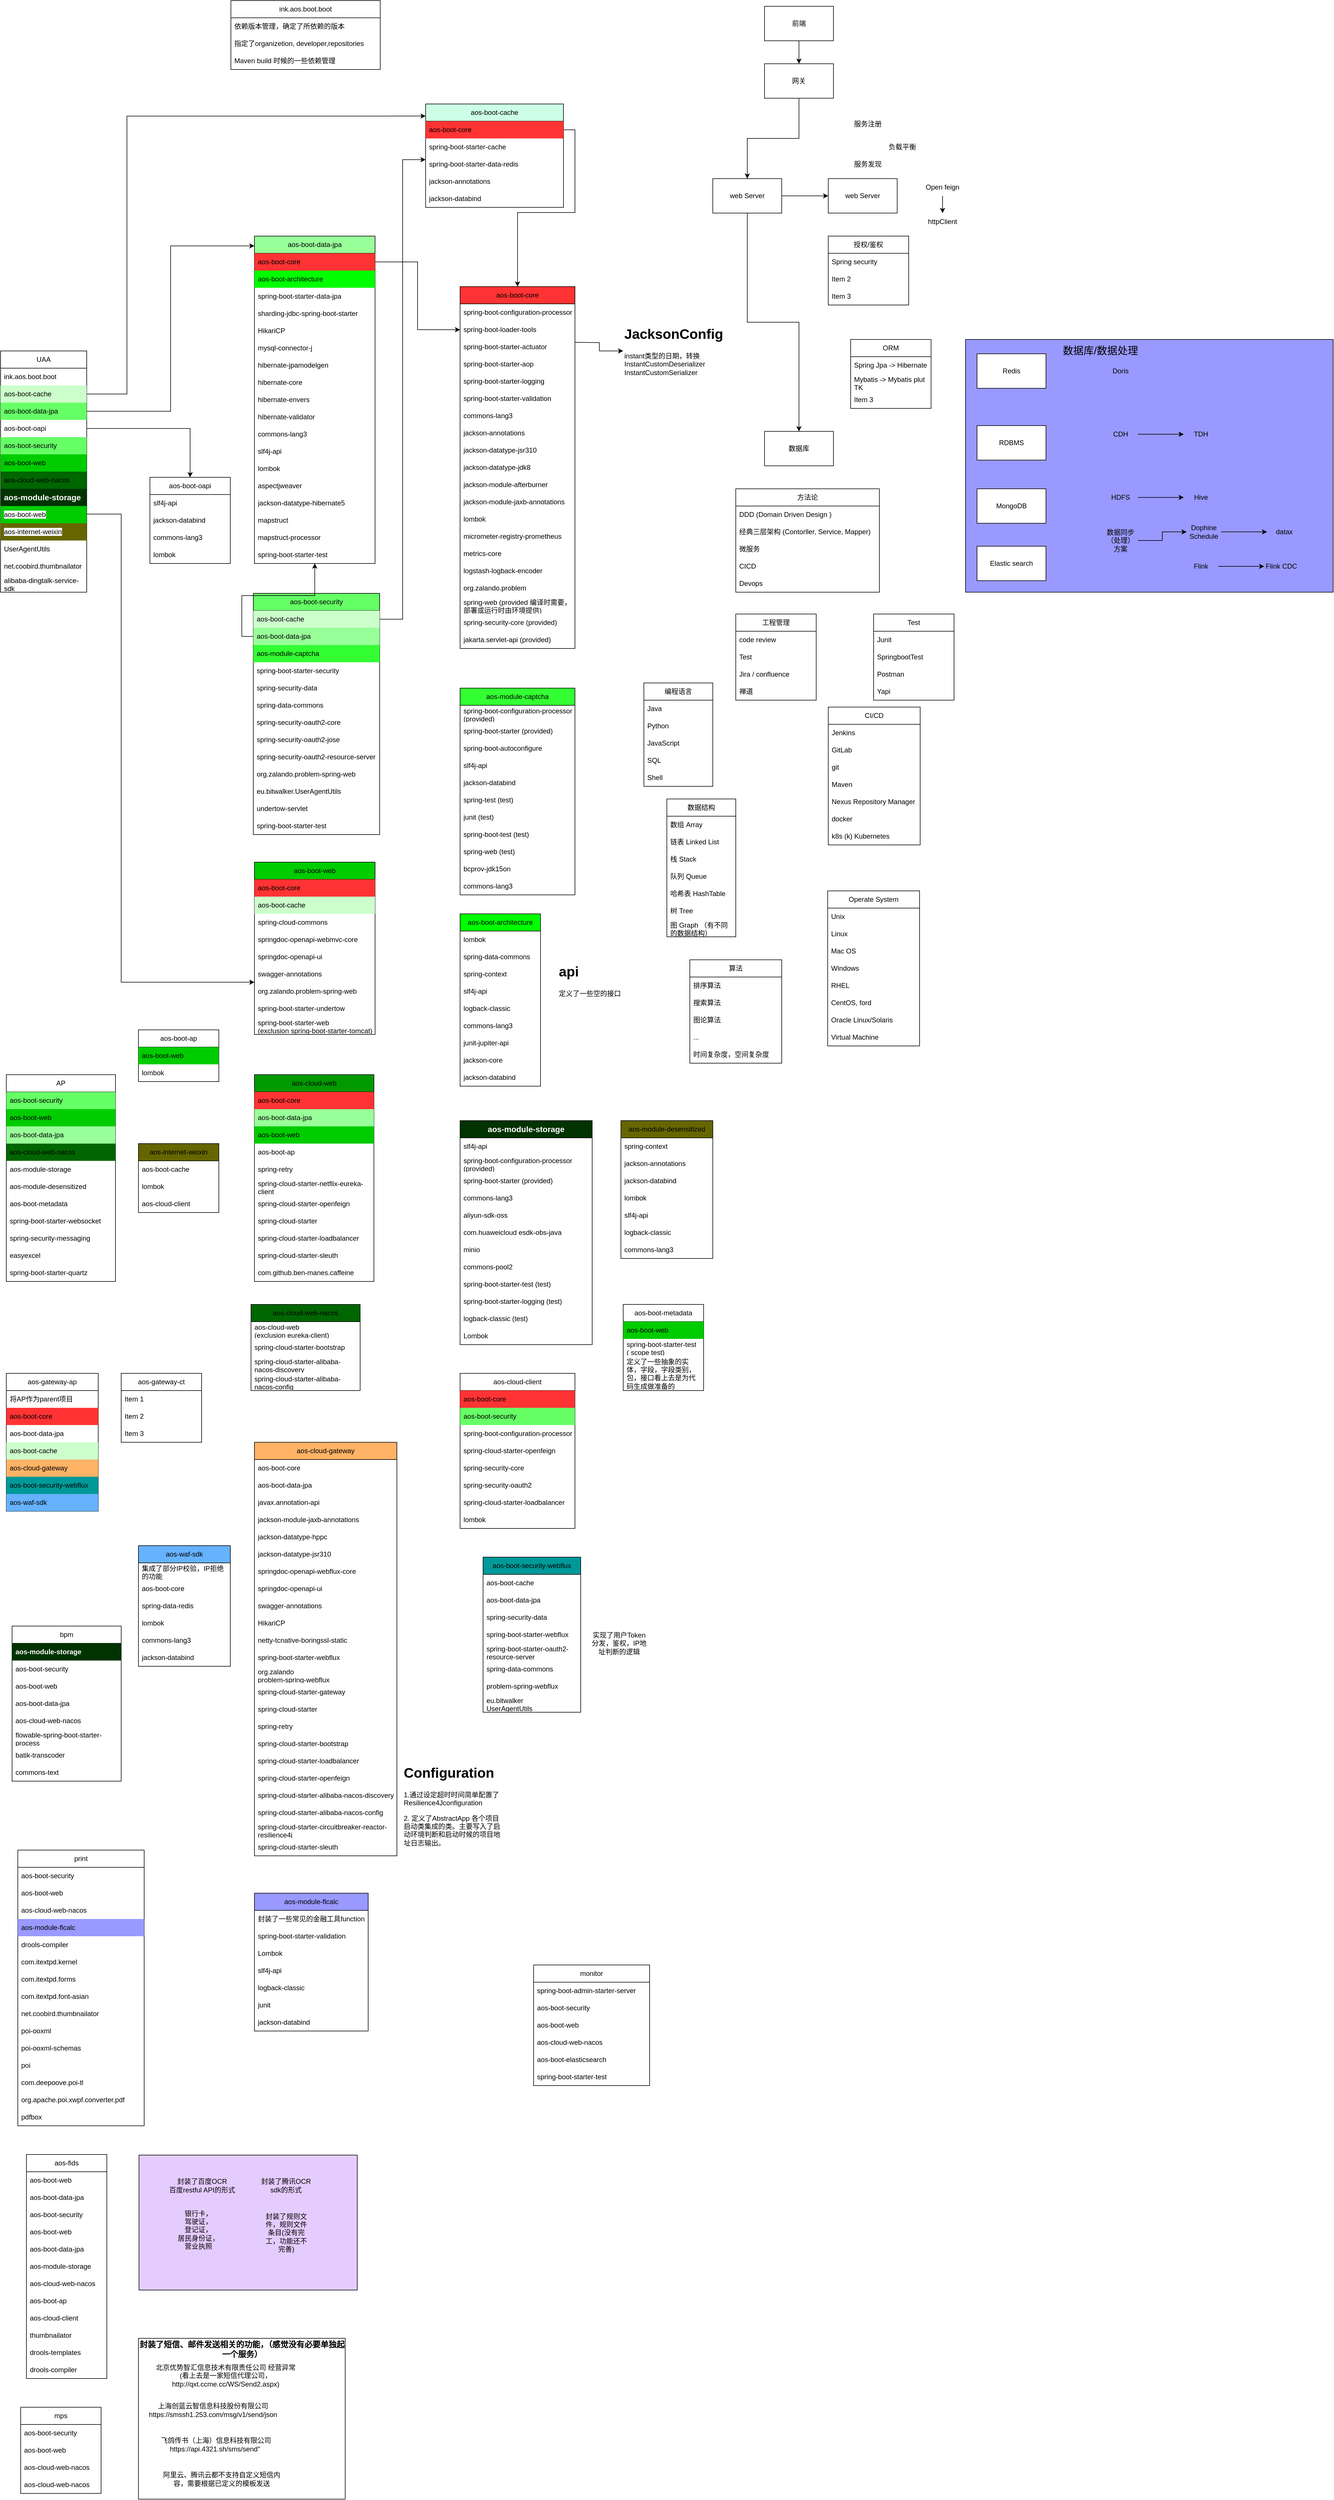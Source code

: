 <mxfile version="24.8.1">
  <diagram name="Page-1" id="LvqBapiOOyRpvTplxz8j">
    <mxGraphModel dx="1674" dy="746" grid="1" gridSize="10" guides="1" tooltips="1" connect="1" arrows="1" fold="1" page="1" pageScale="1" pageWidth="850" pageHeight="1100" math="0" shadow="0">
      <root>
        <mxCell id="0" />
        <mxCell id="1" parent="0" />
        <mxCell id="3YtQmDQp1gvQp4LWIMhx-93" value="" style="rounded=0;whiteSpace=wrap;html=1;fillColor=#9999FF;" parent="1" vertex="1">
          <mxGeometry x="1680" y="600" width="640" height="440" as="geometry" />
        </mxCell>
        <mxCell id="b7P30IfrVCX7rS16mCDl-17" value="" style="rounded=0;whiteSpace=wrap;html=1;fillColor=#E5CCFF;" parent="1" vertex="1">
          <mxGeometry x="241" y="3761" width="380" height="235" as="geometry" />
        </mxCell>
        <mxCell id="msZy4VPRfTfWuvWsuMTi-1" value="UAA" style="swimlane;fontStyle=0;childLayout=stackLayout;horizontal=1;startSize=30;horizontalStack=0;resizeParent=1;resizeParentMax=0;resizeLast=0;collapsible=1;marginBottom=0;whiteSpace=wrap;html=1;" parent="1" vertex="1">
          <mxGeometry y="620" width="150" height="420" as="geometry" />
        </mxCell>
        <mxCell id="msZy4VPRfTfWuvWsuMTi-2" value="ink.aos.boot.boot" style="text;strokeColor=none;fillColor=none;align=left;verticalAlign=middle;spacingLeft=4;spacingRight=4;overflow=hidden;points=[[0,0.5],[1,0.5]];portConstraint=eastwest;rotatable=0;whiteSpace=wrap;html=1;" parent="msZy4VPRfTfWuvWsuMTi-1" vertex="1">
          <mxGeometry y="30" width="150" height="30" as="geometry" />
        </mxCell>
        <mxCell id="msZy4VPRfTfWuvWsuMTi-3" value="aos-boot-cache" style="text;strokeColor=none;fillColor=#CCFFCC;align=left;verticalAlign=middle;spacingLeft=4;spacingRight=4;overflow=hidden;points=[[0,0.5],[1,0.5]];portConstraint=eastwest;rotatable=0;whiteSpace=wrap;html=1;" parent="msZy4VPRfTfWuvWsuMTi-1" vertex="1">
          <mxGeometry y="60" width="150" height="30" as="geometry" />
        </mxCell>
        <mxCell id="msZy4VPRfTfWuvWsuMTi-4" value="aos-boot-data-jpa" style="text;strokeColor=none;fillColor=#66FF66;align=left;verticalAlign=middle;spacingLeft=4;spacingRight=4;overflow=hidden;points=[[0,0.5],[1,0.5]];portConstraint=eastwest;rotatable=0;whiteSpace=wrap;html=1;" parent="msZy4VPRfTfWuvWsuMTi-1" vertex="1">
          <mxGeometry y="90" width="150" height="30" as="geometry" />
        </mxCell>
        <mxCell id="msZy4VPRfTfWuvWsuMTi-11" value="aos-boot-oapi" style="text;strokeColor=none;fillColor=none;align=left;verticalAlign=middle;spacingLeft=4;spacingRight=4;overflow=hidden;points=[[0,0.5],[1,0.5]];portConstraint=eastwest;rotatable=0;whiteSpace=wrap;html=1;" parent="msZy4VPRfTfWuvWsuMTi-1" vertex="1">
          <mxGeometry y="120" width="150" height="30" as="geometry" />
        </mxCell>
        <mxCell id="msZy4VPRfTfWuvWsuMTi-139" value="aos-boot-security" style="text;strokeColor=none;fillColor=#66FF66;align=left;verticalAlign=middle;spacingLeft=4;spacingRight=4;overflow=hidden;points=[[0,0.5],[1,0.5]];portConstraint=eastwest;rotatable=0;whiteSpace=wrap;html=1;" parent="msZy4VPRfTfWuvWsuMTi-1" vertex="1">
          <mxGeometry y="150" width="150" height="30" as="geometry" />
        </mxCell>
        <mxCell id="msZy4VPRfTfWuvWsuMTi-140" value="aos-boot-web" style="text;strokeColor=none;fillColor=#00CC00;align=left;verticalAlign=middle;spacingLeft=4;spacingRight=4;overflow=hidden;points=[[0,0.5],[1,0.5]];portConstraint=eastwest;rotatable=0;whiteSpace=wrap;html=1;" parent="msZy4VPRfTfWuvWsuMTi-1" vertex="1">
          <mxGeometry y="180" width="150" height="30" as="geometry" />
        </mxCell>
        <mxCell id="msZy4VPRfTfWuvWsuMTi-142" value="aos-cloud-web-nacos" style="text;strokeColor=none;fillColor=#006600;align=left;verticalAlign=middle;spacingLeft=4;spacingRight=4;overflow=hidden;points=[[0,0.5],[1,0.5]];portConstraint=eastwest;rotatable=0;whiteSpace=wrap;html=1;" parent="msZy4VPRfTfWuvWsuMTi-1" vertex="1">
          <mxGeometry y="210" width="150" height="30" as="geometry" />
        </mxCell>
        <mxCell id="msZy4VPRfTfWuvWsuMTi-141" value="&lt;font color=&quot;#ffffff&quot; style=&quot;font-size: 14px;&quot;&gt;&lt;b&gt;aos-module-storage&lt;/b&gt;&lt;/font&gt;" style="text;strokeColor=none;fillColor=#003300;align=left;verticalAlign=middle;spacingLeft=4;spacingRight=4;overflow=hidden;points=[[0,0.5],[1,0.5]];portConstraint=eastwest;rotatable=0;whiteSpace=wrap;html=1;" parent="msZy4VPRfTfWuvWsuMTi-1" vertex="1">
          <mxGeometry y="240" width="150" height="30" as="geometry" />
        </mxCell>
        <mxCell id="msZy4VPRfTfWuvWsuMTi-136" value="&lt;span style=&quot;color: rgb(0, 0, 0); font-family: Helvetica; font-size: 12px; font-style: normal; font-variant-ligatures: normal; font-variant-caps: normal; font-weight: 400; letter-spacing: normal; orphans: 2; text-align: center; text-indent: 0px; text-transform: none; widows: 2; word-spacing: 0px; -webkit-text-stroke-width: 0px; white-space: normal; background-color: rgb(251, 251, 251); text-decoration-thickness: initial; text-decoration-style: initial; text-decoration-color: initial; display: inline !important; float: none;&quot;&gt;aos-boot-web&lt;/span&gt;" style="text;strokeColor=none;fillColor=#00CC00;align=left;verticalAlign=middle;spacingLeft=4;spacingRight=4;overflow=hidden;points=[[0,0.5],[1,0.5]];portConstraint=eastwest;rotatable=0;whiteSpace=wrap;html=1;" parent="msZy4VPRfTfWuvWsuMTi-1" vertex="1">
          <mxGeometry y="270" width="150" height="30" as="geometry" />
        </mxCell>
        <mxCell id="msZy4VPRfTfWuvWsuMTi-147" value="&lt;span style=&quot;color: rgb(0, 0, 0); font-family: Helvetica; font-size: 12px; font-style: normal; font-variant-ligatures: normal; font-variant-caps: normal; font-weight: 400; letter-spacing: normal; orphans: 2; text-align: center; text-indent: 0px; text-transform: none; widows: 2; word-spacing: 0px; -webkit-text-stroke-width: 0px; white-space: normal; background-color: rgb(251, 251, 251); text-decoration-thickness: initial; text-decoration-style: initial; text-decoration-color: initial; display: inline !important; float: none;&quot;&gt;aos-internet-weixin&lt;/span&gt;" style="text;strokeColor=none;fillColor=#666600;align=left;verticalAlign=middle;spacingLeft=4;spacingRight=4;overflow=hidden;points=[[0,0.5],[1,0.5]];portConstraint=eastwest;rotatable=0;whiteSpace=wrap;html=1;" parent="msZy4VPRfTfWuvWsuMTi-1" vertex="1">
          <mxGeometry y="300" width="150" height="30" as="geometry" />
        </mxCell>
        <mxCell id="msZy4VPRfTfWuvWsuMTi-149" value="&lt;span style=&quot;color: rgb(0, 0, 0); font-family: Helvetica; font-size: 12px; font-style: normal; font-variant-ligatures: normal; font-variant-caps: normal; font-weight: 400; letter-spacing: normal; orphans: 2; text-align: center; text-indent: 0px; text-transform: none; widows: 2; word-spacing: 0px; -webkit-text-stroke-width: 0px; white-space: normal; background-color: rgb(251, 251, 251); text-decoration-thickness: initial; text-decoration-style: initial; text-decoration-color: initial; display: inline !important; float: none;&quot;&gt;UserAgentUtils&lt;/span&gt;" style="text;strokeColor=none;fillColor=none;align=left;verticalAlign=middle;spacingLeft=4;spacingRight=4;overflow=hidden;points=[[0,0.5],[1,0.5]];portConstraint=eastwest;rotatable=0;whiteSpace=wrap;html=1;" parent="msZy4VPRfTfWuvWsuMTi-1" vertex="1">
          <mxGeometry y="330" width="150" height="30" as="geometry" />
        </mxCell>
        <mxCell id="msZy4VPRfTfWuvWsuMTi-150" value="&lt;span style=&quot;color: rgb(0, 0, 0); font-family: Helvetica; font-size: 12px; font-style: normal; font-variant-ligatures: normal; font-variant-caps: normal; font-weight: 400; letter-spacing: normal; orphans: 2; text-align: center; text-indent: 0px; text-transform: none; widows: 2; word-spacing: 0px; -webkit-text-stroke-width: 0px; white-space: normal; background-color: rgb(251, 251, 251); text-decoration-thickness: initial; text-decoration-style: initial; text-decoration-color: initial; display: inline !important; float: none;&quot;&gt;net.coobird.thumbnailator&lt;/span&gt;" style="text;strokeColor=none;fillColor=none;align=left;verticalAlign=middle;spacingLeft=4;spacingRight=4;overflow=hidden;points=[[0,0.5],[1,0.5]];portConstraint=eastwest;rotatable=0;whiteSpace=wrap;html=1;" parent="msZy4VPRfTfWuvWsuMTi-1" vertex="1">
          <mxGeometry y="360" width="150" height="30" as="geometry" />
        </mxCell>
        <mxCell id="msZy4VPRfTfWuvWsuMTi-151" value="&lt;span style=&quot;color: rgb(0, 0, 0); font-family: Helvetica; font-size: 12px; font-style: normal; font-variant-ligatures: normal; font-variant-caps: normal; font-weight: 400; letter-spacing: normal; orphans: 2; text-align: center; text-indent: 0px; text-transform: none; widows: 2; word-spacing: 0px; -webkit-text-stroke-width: 0px; white-space: normal; background-color: rgb(251, 251, 251); text-decoration-thickness: initial; text-decoration-style: initial; text-decoration-color: initial; display: inline !important; float: none;&quot;&gt;alibaba-dingtalk-service-sdk&lt;/span&gt;" style="text;strokeColor=none;fillColor=none;align=left;verticalAlign=middle;spacingLeft=4;spacingRight=4;overflow=hidden;points=[[0,0.5],[1,0.5]];portConstraint=eastwest;rotatable=0;whiteSpace=wrap;html=1;" parent="msZy4VPRfTfWuvWsuMTi-1" vertex="1">
          <mxGeometry y="390" width="150" height="30" as="geometry" />
        </mxCell>
        <mxCell id="msZy4VPRfTfWuvWsuMTi-7" value="&lt;span style=&quot;text-align: left;&quot;&gt;ink.aos.boot.boot&lt;/span&gt;" style="swimlane;fontStyle=0;childLayout=stackLayout;horizontal=1;startSize=30;horizontalStack=0;resizeParent=1;resizeParentMax=0;resizeLast=0;collapsible=1;marginBottom=0;whiteSpace=wrap;html=1;" parent="1" vertex="1">
          <mxGeometry x="401" y="10" width="260" height="120" as="geometry" />
        </mxCell>
        <mxCell id="msZy4VPRfTfWuvWsuMTi-8" value="依赖版本管理，确定了所依赖的版本" style="text;strokeColor=none;fillColor=none;align=left;verticalAlign=middle;spacingLeft=4;spacingRight=4;overflow=hidden;points=[[0,0.5],[1,0.5]];portConstraint=eastwest;rotatable=0;whiteSpace=wrap;html=1;" parent="msZy4VPRfTfWuvWsuMTi-7" vertex="1">
          <mxGeometry y="30" width="260" height="30" as="geometry" />
        </mxCell>
        <mxCell id="msZy4VPRfTfWuvWsuMTi-9" value="指定了organizetion, developer,repositories" style="text;strokeColor=none;fillColor=none;align=left;verticalAlign=middle;spacingLeft=4;spacingRight=4;overflow=hidden;points=[[0,0.5],[1,0.5]];portConstraint=eastwest;rotatable=0;whiteSpace=wrap;html=1;" parent="msZy4VPRfTfWuvWsuMTi-7" vertex="1">
          <mxGeometry y="60" width="260" height="30" as="geometry" />
        </mxCell>
        <mxCell id="msZy4VPRfTfWuvWsuMTi-10" value="Maven build 时候的一些依赖管理" style="text;strokeColor=none;fillColor=none;align=left;verticalAlign=middle;spacingLeft=4;spacingRight=4;overflow=hidden;points=[[0,0.5],[1,0.5]];portConstraint=eastwest;rotatable=0;whiteSpace=wrap;html=1;" parent="msZy4VPRfTfWuvWsuMTi-7" vertex="1">
          <mxGeometry y="90" width="260" height="30" as="geometry" />
        </mxCell>
        <mxCell id="msZy4VPRfTfWuvWsuMTi-12" value="&lt;span style=&quot;text-align: left;&quot;&gt;aos-boot-cache&lt;/span&gt;" style="swimlane;fontStyle=0;childLayout=stackLayout;horizontal=1;startSize=30;horizontalStack=0;resizeParent=1;resizeParentMax=0;resizeLast=0;collapsible=1;marginBottom=0;whiteSpace=wrap;html=1;fillColor=#CCFFE6;" parent="1" vertex="1">
          <mxGeometry x="740" y="190" width="240" height="180" as="geometry" />
        </mxCell>
        <mxCell id="msZy4VPRfTfWuvWsuMTi-13" value="aos-boot-core" style="text;strokeColor=none;fillColor=#FF3333;align=left;verticalAlign=middle;spacingLeft=4;spacingRight=4;overflow=hidden;points=[[0,0.5],[1,0.5]];portConstraint=eastwest;rotatable=0;whiteSpace=wrap;html=1;" parent="msZy4VPRfTfWuvWsuMTi-12" vertex="1">
          <mxGeometry y="30" width="240" height="30" as="geometry" />
        </mxCell>
        <mxCell id="msZy4VPRfTfWuvWsuMTi-14" value="spring-boot-starter-cache" style="text;strokeColor=none;fillColor=none;align=left;verticalAlign=middle;spacingLeft=4;spacingRight=4;overflow=hidden;points=[[0,0.5],[1,0.5]];portConstraint=eastwest;rotatable=0;whiteSpace=wrap;html=1;" parent="msZy4VPRfTfWuvWsuMTi-12" vertex="1">
          <mxGeometry y="60" width="240" height="30" as="geometry" />
        </mxCell>
        <mxCell id="msZy4VPRfTfWuvWsuMTi-15" value="spring-boot-starter-data-redis" style="text;strokeColor=none;fillColor=none;align=left;verticalAlign=middle;spacingLeft=4;spacingRight=4;overflow=hidden;points=[[0,0.5],[1,0.5]];portConstraint=eastwest;rotatable=0;whiteSpace=wrap;html=1;" parent="msZy4VPRfTfWuvWsuMTi-12" vertex="1">
          <mxGeometry y="90" width="240" height="30" as="geometry" />
        </mxCell>
        <mxCell id="msZy4VPRfTfWuvWsuMTi-16" value="jackson-annotations" style="text;strokeColor=none;fillColor=none;align=left;verticalAlign=middle;spacingLeft=4;spacingRight=4;overflow=hidden;points=[[0,0.5],[1,0.5]];portConstraint=eastwest;rotatable=0;whiteSpace=wrap;html=1;" parent="msZy4VPRfTfWuvWsuMTi-12" vertex="1">
          <mxGeometry y="120" width="240" height="30" as="geometry" />
        </mxCell>
        <mxCell id="msZy4VPRfTfWuvWsuMTi-17" value="jackson-databind" style="text;strokeColor=none;fillColor=none;align=left;verticalAlign=middle;spacingLeft=4;spacingRight=4;overflow=hidden;points=[[0,0.5],[1,0.5]];portConstraint=eastwest;rotatable=0;whiteSpace=wrap;html=1;" parent="msZy4VPRfTfWuvWsuMTi-12" vertex="1">
          <mxGeometry y="150" width="240" height="30" as="geometry" />
        </mxCell>
        <mxCell id="msZy4VPRfTfWuvWsuMTi-20" value="aos-boot-data-jpa" style="swimlane;fontStyle=0;childLayout=stackLayout;horizontal=1;startSize=30;horizontalStack=0;resizeParent=1;resizeParentMax=0;resizeLast=0;collapsible=1;marginBottom=0;whiteSpace=wrap;html=1;fillColor=#99FF99;" parent="1" vertex="1">
          <mxGeometry x="442" y="420" width="210" height="570" as="geometry" />
        </mxCell>
        <mxCell id="msZy4VPRfTfWuvWsuMTi-21" value="aos-boot-core" style="text;strokeColor=none;fillColor=#FF3333;align=left;verticalAlign=middle;spacingLeft=4;spacingRight=4;overflow=hidden;points=[[0,0.5],[1,0.5]];portConstraint=eastwest;rotatable=0;whiteSpace=wrap;html=1;" parent="msZy4VPRfTfWuvWsuMTi-20" vertex="1">
          <mxGeometry y="30" width="210" height="30" as="geometry" />
        </mxCell>
        <mxCell id="msZy4VPRfTfWuvWsuMTi-22" value="aos-boot-architecture" style="text;strokeColor=none;fillColor=#00FF00;align=left;verticalAlign=middle;spacingLeft=4;spacingRight=4;overflow=hidden;points=[[0,0.5],[1,0.5]];portConstraint=eastwest;rotatable=0;whiteSpace=wrap;html=1;" parent="msZy4VPRfTfWuvWsuMTi-20" vertex="1">
          <mxGeometry y="60" width="210" height="30" as="geometry" />
        </mxCell>
        <mxCell id="msZy4VPRfTfWuvWsuMTi-23" value="spring-boot-starter-data-jpa" style="text;strokeColor=none;fillColor=none;align=left;verticalAlign=middle;spacingLeft=4;spacingRight=4;overflow=hidden;points=[[0,0.5],[1,0.5]];portConstraint=eastwest;rotatable=0;whiteSpace=wrap;html=1;" parent="msZy4VPRfTfWuvWsuMTi-20" vertex="1">
          <mxGeometry y="90" width="210" height="30" as="geometry" />
        </mxCell>
        <mxCell id="msZy4VPRfTfWuvWsuMTi-24" value="sharding-jdbc-spring-boot-starter" style="text;strokeColor=none;fillColor=none;align=left;verticalAlign=middle;spacingLeft=4;spacingRight=4;overflow=hidden;points=[[0,0.5],[1,0.5]];portConstraint=eastwest;rotatable=0;whiteSpace=wrap;html=1;" parent="msZy4VPRfTfWuvWsuMTi-20" vertex="1">
          <mxGeometry y="120" width="210" height="30" as="geometry" />
        </mxCell>
        <mxCell id="msZy4VPRfTfWuvWsuMTi-25" value="HikariCP" style="text;strokeColor=none;fillColor=none;align=left;verticalAlign=middle;spacingLeft=4;spacingRight=4;overflow=hidden;points=[[0,0.5],[1,0.5]];portConstraint=eastwest;rotatable=0;whiteSpace=wrap;html=1;" parent="msZy4VPRfTfWuvWsuMTi-20" vertex="1">
          <mxGeometry y="150" width="210" height="30" as="geometry" />
        </mxCell>
        <mxCell id="msZy4VPRfTfWuvWsuMTi-26" value="mysql-connector-j" style="text;strokeColor=none;fillColor=none;align=left;verticalAlign=middle;spacingLeft=4;spacingRight=4;overflow=hidden;points=[[0,0.5],[1,0.5]];portConstraint=eastwest;rotatable=0;whiteSpace=wrap;html=1;" parent="msZy4VPRfTfWuvWsuMTi-20" vertex="1">
          <mxGeometry y="180" width="210" height="30" as="geometry" />
        </mxCell>
        <mxCell id="msZy4VPRfTfWuvWsuMTi-27" value="hibernate-jpamodelgen" style="text;strokeColor=none;fillColor=none;align=left;verticalAlign=middle;spacingLeft=4;spacingRight=4;overflow=hidden;points=[[0,0.5],[1,0.5]];portConstraint=eastwest;rotatable=0;whiteSpace=wrap;html=1;" parent="msZy4VPRfTfWuvWsuMTi-20" vertex="1">
          <mxGeometry y="210" width="210" height="30" as="geometry" />
        </mxCell>
        <mxCell id="msZy4VPRfTfWuvWsuMTi-28" value="hibernate-core" style="text;strokeColor=none;fillColor=none;align=left;verticalAlign=middle;spacingLeft=4;spacingRight=4;overflow=hidden;points=[[0,0.5],[1,0.5]];portConstraint=eastwest;rotatable=0;whiteSpace=wrap;html=1;" parent="msZy4VPRfTfWuvWsuMTi-20" vertex="1">
          <mxGeometry y="240" width="210" height="30" as="geometry" />
        </mxCell>
        <mxCell id="msZy4VPRfTfWuvWsuMTi-29" value="hibernate-envers" style="text;strokeColor=none;fillColor=none;align=left;verticalAlign=middle;spacingLeft=4;spacingRight=4;overflow=hidden;points=[[0,0.5],[1,0.5]];portConstraint=eastwest;rotatable=0;whiteSpace=wrap;html=1;" parent="msZy4VPRfTfWuvWsuMTi-20" vertex="1">
          <mxGeometry y="270" width="210" height="30" as="geometry" />
        </mxCell>
        <mxCell id="msZy4VPRfTfWuvWsuMTi-30" value="hibernate-validator" style="text;strokeColor=none;fillColor=none;align=left;verticalAlign=middle;spacingLeft=4;spacingRight=4;overflow=hidden;points=[[0,0.5],[1,0.5]];portConstraint=eastwest;rotatable=0;whiteSpace=wrap;html=1;" parent="msZy4VPRfTfWuvWsuMTi-20" vertex="1">
          <mxGeometry y="300" width="210" height="30" as="geometry" />
        </mxCell>
        <mxCell id="msZy4VPRfTfWuvWsuMTi-31" value="commons-lang3" style="text;strokeColor=none;fillColor=none;align=left;verticalAlign=middle;spacingLeft=4;spacingRight=4;overflow=hidden;points=[[0,0.5],[1,0.5]];portConstraint=eastwest;rotatable=0;whiteSpace=wrap;html=1;" parent="msZy4VPRfTfWuvWsuMTi-20" vertex="1">
          <mxGeometry y="330" width="210" height="30" as="geometry" />
        </mxCell>
        <mxCell id="msZy4VPRfTfWuvWsuMTi-32" value="slf4j-api" style="text;strokeColor=none;fillColor=none;align=left;verticalAlign=middle;spacingLeft=4;spacingRight=4;overflow=hidden;points=[[0,0.5],[1,0.5]];portConstraint=eastwest;rotatable=0;whiteSpace=wrap;html=1;" parent="msZy4VPRfTfWuvWsuMTi-20" vertex="1">
          <mxGeometry y="360" width="210" height="30" as="geometry" />
        </mxCell>
        <mxCell id="msZy4VPRfTfWuvWsuMTi-33" value="lombok" style="text;strokeColor=none;fillColor=none;align=left;verticalAlign=middle;spacingLeft=4;spacingRight=4;overflow=hidden;points=[[0,0.5],[1,0.5]];portConstraint=eastwest;rotatable=0;whiteSpace=wrap;html=1;" parent="msZy4VPRfTfWuvWsuMTi-20" vertex="1">
          <mxGeometry y="390" width="210" height="30" as="geometry" />
        </mxCell>
        <mxCell id="msZy4VPRfTfWuvWsuMTi-34" value="aspectjweaver" style="text;strokeColor=none;fillColor=none;align=left;verticalAlign=middle;spacingLeft=4;spacingRight=4;overflow=hidden;points=[[0,0.5],[1,0.5]];portConstraint=eastwest;rotatable=0;whiteSpace=wrap;html=1;" parent="msZy4VPRfTfWuvWsuMTi-20" vertex="1">
          <mxGeometry y="420" width="210" height="30" as="geometry" />
        </mxCell>
        <mxCell id="msZy4VPRfTfWuvWsuMTi-35" value="jackson-datatype-hibernate5" style="text;strokeColor=none;fillColor=none;align=left;verticalAlign=middle;spacingLeft=4;spacingRight=4;overflow=hidden;points=[[0,0.5],[1,0.5]];portConstraint=eastwest;rotatable=0;whiteSpace=wrap;html=1;" parent="msZy4VPRfTfWuvWsuMTi-20" vertex="1">
          <mxGeometry y="450" width="210" height="30" as="geometry" />
        </mxCell>
        <mxCell id="msZy4VPRfTfWuvWsuMTi-36" value="mapstruct" style="text;strokeColor=none;fillColor=none;align=left;verticalAlign=middle;spacingLeft=4;spacingRight=4;overflow=hidden;points=[[0,0.5],[1,0.5]];portConstraint=eastwest;rotatable=0;whiteSpace=wrap;html=1;" parent="msZy4VPRfTfWuvWsuMTi-20" vertex="1">
          <mxGeometry y="480" width="210" height="30" as="geometry" />
        </mxCell>
        <mxCell id="msZy4VPRfTfWuvWsuMTi-37" value="mapstruct-processor" style="text;strokeColor=none;fillColor=none;align=left;verticalAlign=middle;spacingLeft=4;spacingRight=4;overflow=hidden;points=[[0,0.5],[1,0.5]];portConstraint=eastwest;rotatable=0;whiteSpace=wrap;html=1;" parent="msZy4VPRfTfWuvWsuMTi-20" vertex="1">
          <mxGeometry y="510" width="210" height="30" as="geometry" />
        </mxCell>
        <mxCell id="msZy4VPRfTfWuvWsuMTi-38" value="spring-boot-starter-test" style="text;strokeColor=none;fillColor=none;align=left;verticalAlign=middle;spacingLeft=4;spacingRight=4;overflow=hidden;points=[[0,0.5],[1,0.5]];portConstraint=eastwest;rotatable=0;whiteSpace=wrap;html=1;" parent="msZy4VPRfTfWuvWsuMTi-20" vertex="1">
          <mxGeometry y="540" width="210" height="30" as="geometry" />
        </mxCell>
        <mxCell id="msZy4VPRfTfWuvWsuMTi-39" style="edgeStyle=orthogonalEdgeStyle;rounded=0;orthogonalLoop=1;jettySize=auto;html=1;entryX=0;entryY=0.03;entryDx=0;entryDy=0;entryPerimeter=0;" parent="1" source="msZy4VPRfTfWuvWsuMTi-4" target="msZy4VPRfTfWuvWsuMTi-20" edge="1">
          <mxGeometry relative="1" as="geometry" />
        </mxCell>
        <mxCell id="msZy4VPRfTfWuvWsuMTi-40" value="aos-boot-core" style="swimlane;fontStyle=0;childLayout=stackLayout;horizontal=1;startSize=30;horizontalStack=0;resizeParent=1;resizeParentMax=0;resizeLast=0;collapsible=1;marginBottom=0;whiteSpace=wrap;html=1;fillColor=#FF3333;" parent="1" vertex="1">
          <mxGeometry x="800" y="508" width="200" height="630" as="geometry" />
        </mxCell>
        <mxCell id="msZy4VPRfTfWuvWsuMTi-41" value="spring-boot-configuration-processor" style="text;strokeColor=none;fillColor=none;align=left;verticalAlign=middle;spacingLeft=4;spacingRight=4;overflow=hidden;points=[[0,0.5],[1,0.5]];portConstraint=eastwest;rotatable=0;whiteSpace=wrap;html=1;" parent="msZy4VPRfTfWuvWsuMTi-40" vertex="1">
          <mxGeometry y="30" width="200" height="30" as="geometry" />
        </mxCell>
        <mxCell id="msZy4VPRfTfWuvWsuMTi-42" value="spring-boot-loader-tools" style="text;strokeColor=none;fillColor=none;align=left;verticalAlign=middle;spacingLeft=4;spacingRight=4;overflow=hidden;points=[[0,0.5],[1,0.5]];portConstraint=eastwest;rotatable=0;whiteSpace=wrap;html=1;" parent="msZy4VPRfTfWuvWsuMTi-40" vertex="1">
          <mxGeometry y="60" width="200" height="30" as="geometry" />
        </mxCell>
        <mxCell id="msZy4VPRfTfWuvWsuMTi-43" value="spring-boot-starter-actuator" style="text;strokeColor=none;fillColor=none;align=left;verticalAlign=middle;spacingLeft=4;spacingRight=4;overflow=hidden;points=[[0,0.5],[1,0.5]];portConstraint=eastwest;rotatable=0;whiteSpace=wrap;html=1;" parent="msZy4VPRfTfWuvWsuMTi-40" vertex="1">
          <mxGeometry y="90" width="200" height="30" as="geometry" />
        </mxCell>
        <mxCell id="msZy4VPRfTfWuvWsuMTi-46" value="spring-boot-starter-aop" style="text;strokeColor=none;fillColor=none;align=left;verticalAlign=middle;spacingLeft=4;spacingRight=4;overflow=hidden;points=[[0,0.5],[1,0.5]];portConstraint=eastwest;rotatable=0;whiteSpace=wrap;html=1;" parent="msZy4VPRfTfWuvWsuMTi-40" vertex="1">
          <mxGeometry y="120" width="200" height="30" as="geometry" />
        </mxCell>
        <mxCell id="msZy4VPRfTfWuvWsuMTi-47" value="spring-boot-starter-logging" style="text;strokeColor=none;fillColor=none;align=left;verticalAlign=middle;spacingLeft=4;spacingRight=4;overflow=hidden;points=[[0,0.5],[1,0.5]];portConstraint=eastwest;rotatable=0;whiteSpace=wrap;html=1;" parent="msZy4VPRfTfWuvWsuMTi-40" vertex="1">
          <mxGeometry y="150" width="200" height="30" as="geometry" />
        </mxCell>
        <mxCell id="msZy4VPRfTfWuvWsuMTi-48" value="spring-boot-starter-validation" style="text;strokeColor=none;fillColor=none;align=left;verticalAlign=middle;spacingLeft=4;spacingRight=4;overflow=hidden;points=[[0,0.5],[1,0.5]];portConstraint=eastwest;rotatable=0;whiteSpace=wrap;html=1;" parent="msZy4VPRfTfWuvWsuMTi-40" vertex="1">
          <mxGeometry y="180" width="200" height="30" as="geometry" />
        </mxCell>
        <mxCell id="msZy4VPRfTfWuvWsuMTi-49" value="commons-lang3" style="text;strokeColor=none;fillColor=none;align=left;verticalAlign=middle;spacingLeft=4;spacingRight=4;overflow=hidden;points=[[0,0.5],[1,0.5]];portConstraint=eastwest;rotatable=0;whiteSpace=wrap;html=1;" parent="msZy4VPRfTfWuvWsuMTi-40" vertex="1">
          <mxGeometry y="210" width="200" height="30" as="geometry" />
        </mxCell>
        <mxCell id="msZy4VPRfTfWuvWsuMTi-50" value="jackson-annotations" style="text;strokeColor=none;fillColor=none;align=left;verticalAlign=middle;spacingLeft=4;spacingRight=4;overflow=hidden;points=[[0,0.5],[1,0.5]];portConstraint=eastwest;rotatable=0;whiteSpace=wrap;html=1;" parent="msZy4VPRfTfWuvWsuMTi-40" vertex="1">
          <mxGeometry y="240" width="200" height="30" as="geometry" />
        </mxCell>
        <mxCell id="msZy4VPRfTfWuvWsuMTi-51" value="jackson-datatype-jsr310" style="text;strokeColor=none;fillColor=none;align=left;verticalAlign=middle;spacingLeft=4;spacingRight=4;overflow=hidden;points=[[0,0.5],[1,0.5]];portConstraint=eastwest;rotatable=0;whiteSpace=wrap;html=1;" parent="msZy4VPRfTfWuvWsuMTi-40" vertex="1">
          <mxGeometry y="270" width="200" height="30" as="geometry" />
        </mxCell>
        <mxCell id="msZy4VPRfTfWuvWsuMTi-52" value="jackson-datatype-jdk8" style="text;strokeColor=none;fillColor=none;align=left;verticalAlign=middle;spacingLeft=4;spacingRight=4;overflow=hidden;points=[[0,0.5],[1,0.5]];portConstraint=eastwest;rotatable=0;whiteSpace=wrap;html=1;" parent="msZy4VPRfTfWuvWsuMTi-40" vertex="1">
          <mxGeometry y="300" width="200" height="30" as="geometry" />
        </mxCell>
        <mxCell id="msZy4VPRfTfWuvWsuMTi-54" value="jackson-module-afterburner" style="text;strokeColor=none;fillColor=none;align=left;verticalAlign=middle;spacingLeft=4;spacingRight=4;overflow=hidden;points=[[0,0.5],[1,0.5]];portConstraint=eastwest;rotatable=0;whiteSpace=wrap;html=1;" parent="msZy4VPRfTfWuvWsuMTi-40" vertex="1">
          <mxGeometry y="330" width="200" height="30" as="geometry" />
        </mxCell>
        <mxCell id="msZy4VPRfTfWuvWsuMTi-53" value="jackson-module-jaxb-annotations" style="text;strokeColor=none;fillColor=none;align=left;verticalAlign=middle;spacingLeft=4;spacingRight=4;overflow=hidden;points=[[0,0.5],[1,0.5]];portConstraint=eastwest;rotatable=0;whiteSpace=wrap;html=1;" parent="msZy4VPRfTfWuvWsuMTi-40" vertex="1">
          <mxGeometry y="360" width="200" height="30" as="geometry" />
        </mxCell>
        <mxCell id="msZy4VPRfTfWuvWsuMTi-55" value="lombok" style="text;strokeColor=none;fillColor=none;align=left;verticalAlign=middle;spacingLeft=4;spacingRight=4;overflow=hidden;points=[[0,0.5],[1,0.5]];portConstraint=eastwest;rotatable=0;whiteSpace=wrap;html=1;" parent="msZy4VPRfTfWuvWsuMTi-40" vertex="1">
          <mxGeometry y="390" width="200" height="30" as="geometry" />
        </mxCell>
        <mxCell id="msZy4VPRfTfWuvWsuMTi-56" value="micrometer-registry-prometheus" style="text;strokeColor=none;fillColor=none;align=left;verticalAlign=middle;spacingLeft=4;spacingRight=4;overflow=hidden;points=[[0,0.5],[1,0.5]];portConstraint=eastwest;rotatable=0;whiteSpace=wrap;html=1;" parent="msZy4VPRfTfWuvWsuMTi-40" vertex="1">
          <mxGeometry y="420" width="200" height="30" as="geometry" />
        </mxCell>
        <mxCell id="msZy4VPRfTfWuvWsuMTi-57" value="metrics-core" style="text;strokeColor=none;fillColor=none;align=left;verticalAlign=middle;spacingLeft=4;spacingRight=4;overflow=hidden;points=[[0,0.5],[1,0.5]];portConstraint=eastwest;rotatable=0;whiteSpace=wrap;html=1;" parent="msZy4VPRfTfWuvWsuMTi-40" vertex="1">
          <mxGeometry y="450" width="200" height="30" as="geometry" />
        </mxCell>
        <mxCell id="msZy4VPRfTfWuvWsuMTi-58" value="logstash-logback-encoder" style="text;strokeColor=none;fillColor=none;align=left;verticalAlign=middle;spacingLeft=4;spacingRight=4;overflow=hidden;points=[[0,0.5],[1,0.5]];portConstraint=eastwest;rotatable=0;whiteSpace=wrap;html=1;" parent="msZy4VPRfTfWuvWsuMTi-40" vertex="1">
          <mxGeometry y="480" width="200" height="30" as="geometry" />
        </mxCell>
        <mxCell id="msZy4VPRfTfWuvWsuMTi-59" value="org.zalando.problem" style="text;strokeColor=none;fillColor=none;align=left;verticalAlign=middle;spacingLeft=4;spacingRight=4;overflow=hidden;points=[[0,0.5],[1,0.5]];portConstraint=eastwest;rotatable=0;whiteSpace=wrap;html=1;" parent="msZy4VPRfTfWuvWsuMTi-40" vertex="1">
          <mxGeometry y="510" width="200" height="30" as="geometry" />
        </mxCell>
        <mxCell id="msZy4VPRfTfWuvWsuMTi-60" value="spring-web (provided 编译时需要，部署或运行时由环境提供)" style="text;strokeColor=none;fillColor=none;align=left;verticalAlign=middle;spacingLeft=4;spacingRight=4;overflow=hidden;points=[[0,0.5],[1,0.5]];portConstraint=eastwest;rotatable=0;whiteSpace=wrap;html=1;" parent="msZy4VPRfTfWuvWsuMTi-40" vertex="1">
          <mxGeometry y="540" width="200" height="30" as="geometry" />
        </mxCell>
        <mxCell id="msZy4VPRfTfWuvWsuMTi-61" value="spring-security-core (provided)" style="text;strokeColor=none;fillColor=none;align=left;verticalAlign=middle;spacingLeft=4;spacingRight=4;overflow=hidden;points=[[0,0.5],[1,0.5]];portConstraint=eastwest;rotatable=0;whiteSpace=wrap;html=1;" parent="msZy4VPRfTfWuvWsuMTi-40" vertex="1">
          <mxGeometry y="570" width="200" height="30" as="geometry" />
        </mxCell>
        <mxCell id="msZy4VPRfTfWuvWsuMTi-62" value="jakarta.servlet-api (provided)" style="text;strokeColor=none;fillColor=none;align=left;verticalAlign=middle;spacingLeft=4;spacingRight=4;overflow=hidden;points=[[0,0.5],[1,0.5]];portConstraint=eastwest;rotatable=0;whiteSpace=wrap;html=1;" parent="msZy4VPRfTfWuvWsuMTi-40" vertex="1">
          <mxGeometry y="600" width="200" height="30" as="geometry" />
        </mxCell>
        <mxCell id="msZy4VPRfTfWuvWsuMTi-44" style="edgeStyle=orthogonalEdgeStyle;rounded=0;orthogonalLoop=1;jettySize=auto;html=1;entryX=0.5;entryY=0;entryDx=0;entryDy=0;" parent="1" source="msZy4VPRfTfWuvWsuMTi-13" target="msZy4VPRfTfWuvWsuMTi-40" edge="1">
          <mxGeometry relative="1" as="geometry" />
        </mxCell>
        <mxCell id="msZy4VPRfTfWuvWsuMTi-45" style="edgeStyle=orthogonalEdgeStyle;rounded=0;orthogonalLoop=1;jettySize=auto;html=1;entryX=0;entryY=0.5;entryDx=0;entryDy=0;" parent="1" source="msZy4VPRfTfWuvWsuMTi-21" target="msZy4VPRfTfWuvWsuMTi-42" edge="1">
          <mxGeometry relative="1" as="geometry" />
        </mxCell>
        <mxCell id="msZy4VPRfTfWuvWsuMTi-63" value="&lt;h1 style=&quot;margin-top: 0px;&quot;&gt;JacksonConfig&lt;/h1&gt;&lt;p&gt;instant类型的日期，转换&lt;br&gt;InstantCustomDeserializer&lt;br&gt;InstantCustomSerializer&lt;/p&gt;" style="text;html=1;whiteSpace=wrap;overflow=hidden;rounded=0;" parent="1" vertex="1">
          <mxGeometry x="1084" y="570" width="180" height="100" as="geometry" />
        </mxCell>
        <mxCell id="msZy4VPRfTfWuvWsuMTi-65" style="edgeStyle=orthogonalEdgeStyle;rounded=0;orthogonalLoop=1;jettySize=auto;html=1;entryX=0;entryY=0.5;entryDx=0;entryDy=0;" parent="1" target="msZy4VPRfTfWuvWsuMTi-63" edge="1">
          <mxGeometry relative="1" as="geometry">
            <mxPoint x="1000" y="605" as="sourcePoint" />
            <mxPoint x="1083.96" y="604" as="targetPoint" />
          </mxGeometry>
        </mxCell>
        <mxCell id="msZy4VPRfTfWuvWsuMTi-66" value="aos-boot-oapi" style="swimlane;fontStyle=0;childLayout=stackLayout;horizontal=1;startSize=30;horizontalStack=0;resizeParent=1;resizeParentMax=0;resizeLast=0;collapsible=1;marginBottom=0;whiteSpace=wrap;html=1;" parent="1" vertex="1">
          <mxGeometry x="260" y="840" width="140" height="150" as="geometry" />
        </mxCell>
        <mxCell id="msZy4VPRfTfWuvWsuMTi-67" value="slf4j-api" style="text;strokeColor=none;fillColor=none;align=left;verticalAlign=middle;spacingLeft=4;spacingRight=4;overflow=hidden;points=[[0,0.5],[1,0.5]];portConstraint=eastwest;rotatable=0;whiteSpace=wrap;html=1;" parent="msZy4VPRfTfWuvWsuMTi-66" vertex="1">
          <mxGeometry y="30" width="140" height="30" as="geometry" />
        </mxCell>
        <mxCell id="msZy4VPRfTfWuvWsuMTi-68" value="jackson-databind" style="text;strokeColor=none;fillColor=none;align=left;verticalAlign=middle;spacingLeft=4;spacingRight=4;overflow=hidden;points=[[0,0.5],[1,0.5]];portConstraint=eastwest;rotatable=0;whiteSpace=wrap;html=1;" parent="msZy4VPRfTfWuvWsuMTi-66" vertex="1">
          <mxGeometry y="60" width="140" height="30" as="geometry" />
        </mxCell>
        <mxCell id="msZy4VPRfTfWuvWsuMTi-69" value="commons-lang3" style="text;strokeColor=none;fillColor=none;align=left;verticalAlign=middle;spacingLeft=4;spacingRight=4;overflow=hidden;points=[[0,0.5],[1,0.5]];portConstraint=eastwest;rotatable=0;whiteSpace=wrap;html=1;" parent="msZy4VPRfTfWuvWsuMTi-66" vertex="1">
          <mxGeometry y="90" width="140" height="30" as="geometry" />
        </mxCell>
        <mxCell id="msZy4VPRfTfWuvWsuMTi-70" value="lombok" style="text;strokeColor=none;fillColor=none;align=left;verticalAlign=middle;spacingLeft=4;spacingRight=4;overflow=hidden;points=[[0,0.5],[1,0.5]];portConstraint=eastwest;rotatable=0;whiteSpace=wrap;html=1;" parent="msZy4VPRfTfWuvWsuMTi-66" vertex="1">
          <mxGeometry y="120" width="140" height="30" as="geometry" />
        </mxCell>
        <mxCell id="msZy4VPRfTfWuvWsuMTi-78" style="edgeStyle=orthogonalEdgeStyle;rounded=0;orthogonalLoop=1;jettySize=auto;html=1;entryX=0;entryY=0.117;entryDx=0;entryDy=0;entryPerimeter=0;" parent="1" source="msZy4VPRfTfWuvWsuMTi-3" target="msZy4VPRfTfWuvWsuMTi-12" edge="1">
          <mxGeometry relative="1" as="geometry">
            <Array as="points">
              <mxPoint x="220" y="695" />
              <mxPoint x="220" y="211" />
            </Array>
          </mxGeometry>
        </mxCell>
        <mxCell id="msZy4VPRfTfWuvWsuMTi-80" value="&lt;span style=&quot;text-align: left;&quot;&gt;aos-boot-security&lt;/span&gt;" style="swimlane;fontStyle=0;childLayout=stackLayout;horizontal=1;startSize=30;horizontalStack=0;resizeParent=1;resizeParentMax=0;resizeLast=0;collapsible=1;marginBottom=0;whiteSpace=wrap;html=1;fillColor=#66FF66;" parent="1" vertex="1">
          <mxGeometry x="440" y="1042" width="220" height="420" as="geometry" />
        </mxCell>
        <mxCell id="msZy4VPRfTfWuvWsuMTi-81" value="aos-boot-cache" style="text;strokeColor=none;fillColor=#CCFFCC;align=left;verticalAlign=middle;spacingLeft=4;spacingRight=4;overflow=hidden;points=[[0,0.5],[1,0.5]];portConstraint=eastwest;rotatable=0;whiteSpace=wrap;html=1;" parent="msZy4VPRfTfWuvWsuMTi-80" vertex="1">
          <mxGeometry y="30" width="220" height="30" as="geometry" />
        </mxCell>
        <mxCell id="msZy4VPRfTfWuvWsuMTi-82" value="aos-boot-data-jpa" style="text;strokeColor=none;fillColor=#99FF99;align=left;verticalAlign=middle;spacingLeft=4;spacingRight=4;overflow=hidden;points=[[0,0.5],[1,0.5]];portConstraint=eastwest;rotatable=0;whiteSpace=wrap;html=1;" parent="msZy4VPRfTfWuvWsuMTi-80" vertex="1">
          <mxGeometry y="60" width="220" height="30" as="geometry" />
        </mxCell>
        <mxCell id="msZy4VPRfTfWuvWsuMTi-96" value="aos-module-captcha" style="text;strokeColor=none;fillColor=#33FF33;align=left;verticalAlign=middle;spacingLeft=4;spacingRight=4;overflow=hidden;points=[[0,0.5],[1,0.5]];portConstraint=eastwest;rotatable=0;whiteSpace=wrap;html=1;" parent="msZy4VPRfTfWuvWsuMTi-80" vertex="1">
          <mxGeometry y="90" width="220" height="30" as="geometry" />
        </mxCell>
        <mxCell id="msZy4VPRfTfWuvWsuMTi-83" value="spring-boot-starter-security" style="text;strokeColor=none;fillColor=none;align=left;verticalAlign=middle;spacingLeft=4;spacingRight=4;overflow=hidden;points=[[0,0.5],[1,0.5]];portConstraint=eastwest;rotatable=0;whiteSpace=wrap;html=1;" parent="msZy4VPRfTfWuvWsuMTi-80" vertex="1">
          <mxGeometry y="120" width="220" height="30" as="geometry" />
        </mxCell>
        <mxCell id="msZy4VPRfTfWuvWsuMTi-88" value="spring-security-data" style="text;strokeColor=none;fillColor=none;align=left;verticalAlign=middle;spacingLeft=4;spacingRight=4;overflow=hidden;points=[[0,0.5],[1,0.5]];portConstraint=eastwest;rotatable=0;whiteSpace=wrap;html=1;" parent="msZy4VPRfTfWuvWsuMTi-80" vertex="1">
          <mxGeometry y="150" width="220" height="30" as="geometry" />
        </mxCell>
        <mxCell id="msZy4VPRfTfWuvWsuMTi-89" value="spring-data-commons" style="text;strokeColor=none;fillColor=none;align=left;verticalAlign=middle;spacingLeft=4;spacingRight=4;overflow=hidden;points=[[0,0.5],[1,0.5]];portConstraint=eastwest;rotatable=0;whiteSpace=wrap;html=1;" parent="msZy4VPRfTfWuvWsuMTi-80" vertex="1">
          <mxGeometry y="180" width="220" height="30" as="geometry" />
        </mxCell>
        <mxCell id="msZy4VPRfTfWuvWsuMTi-90" value="spring-security-oauth2-core" style="text;strokeColor=none;fillColor=none;align=left;verticalAlign=middle;spacingLeft=4;spacingRight=4;overflow=hidden;points=[[0,0.5],[1,0.5]];portConstraint=eastwest;rotatable=0;whiteSpace=wrap;html=1;" parent="msZy4VPRfTfWuvWsuMTi-80" vertex="1">
          <mxGeometry y="210" width="220" height="30" as="geometry" />
        </mxCell>
        <mxCell id="msZy4VPRfTfWuvWsuMTi-91" value="spring-security-oauth2-jose" style="text;strokeColor=none;fillColor=none;align=left;verticalAlign=middle;spacingLeft=4;spacingRight=4;overflow=hidden;points=[[0,0.5],[1,0.5]];portConstraint=eastwest;rotatable=0;whiteSpace=wrap;html=1;" parent="msZy4VPRfTfWuvWsuMTi-80" vertex="1">
          <mxGeometry y="240" width="220" height="30" as="geometry" />
        </mxCell>
        <mxCell id="msZy4VPRfTfWuvWsuMTi-92" value="spring-security-oauth2-resource-server" style="text;strokeColor=none;fillColor=none;align=left;verticalAlign=middle;spacingLeft=4;spacingRight=4;overflow=hidden;points=[[0,0.5],[1,0.5]];portConstraint=eastwest;rotatable=0;whiteSpace=wrap;html=1;" parent="msZy4VPRfTfWuvWsuMTi-80" vertex="1">
          <mxGeometry y="270" width="220" height="30" as="geometry" />
        </mxCell>
        <mxCell id="msZy4VPRfTfWuvWsuMTi-93" value="org.zalando.problem-spring-web" style="text;strokeColor=none;fillColor=none;align=left;verticalAlign=middle;spacingLeft=4;spacingRight=4;overflow=hidden;points=[[0,0.5],[1,0.5]];portConstraint=eastwest;rotatable=0;whiteSpace=wrap;html=1;" parent="msZy4VPRfTfWuvWsuMTi-80" vertex="1">
          <mxGeometry y="300" width="220" height="30" as="geometry" />
        </mxCell>
        <mxCell id="msZy4VPRfTfWuvWsuMTi-94" value="eu.bitwalker.UserAgentUtils" style="text;strokeColor=none;fillColor=none;align=left;verticalAlign=middle;spacingLeft=4;spacingRight=4;overflow=hidden;points=[[0,0.5],[1,0.5]];portConstraint=eastwest;rotatable=0;whiteSpace=wrap;html=1;" parent="msZy4VPRfTfWuvWsuMTi-80" vertex="1">
          <mxGeometry y="330" width="220" height="30" as="geometry" />
        </mxCell>
        <mxCell id="msZy4VPRfTfWuvWsuMTi-95" value="undertow-servlet" style="text;strokeColor=none;fillColor=none;align=left;verticalAlign=middle;spacingLeft=4;spacingRight=4;overflow=hidden;points=[[0,0.5],[1,0.5]];portConstraint=eastwest;rotatable=0;whiteSpace=wrap;html=1;" parent="msZy4VPRfTfWuvWsuMTi-80" vertex="1">
          <mxGeometry y="360" width="220" height="30" as="geometry" />
        </mxCell>
        <mxCell id="msZy4VPRfTfWuvWsuMTi-97" value="spring-boot-starter-test" style="text;strokeColor=none;fillColor=none;align=left;verticalAlign=middle;spacingLeft=4;spacingRight=4;overflow=hidden;points=[[0,0.5],[1,0.5]];portConstraint=eastwest;rotatable=0;whiteSpace=wrap;html=1;" parent="msZy4VPRfTfWuvWsuMTi-80" vertex="1">
          <mxGeometry y="390" width="220" height="30" as="geometry" />
        </mxCell>
        <mxCell id="msZy4VPRfTfWuvWsuMTi-100" value="aos-boot-web" style="swimlane;fontStyle=0;childLayout=stackLayout;horizontal=1;startSize=30;horizontalStack=0;resizeParent=1;resizeParentMax=0;resizeLast=0;collapsible=1;marginBottom=0;whiteSpace=wrap;html=1;fillColor=#00CC00;" parent="1" vertex="1">
          <mxGeometry x="442" y="1510" width="210" height="300" as="geometry" />
        </mxCell>
        <mxCell id="msZy4VPRfTfWuvWsuMTi-101" value="aos-boot-core" style="text;strokeColor=none;fillColor=#FF3333;align=left;verticalAlign=middle;spacingLeft=4;spacingRight=4;overflow=hidden;points=[[0,0.5],[1,0.5]];portConstraint=eastwest;rotatable=0;whiteSpace=wrap;html=1;" parent="msZy4VPRfTfWuvWsuMTi-100" vertex="1">
          <mxGeometry y="30" width="210" height="30" as="geometry" />
        </mxCell>
        <mxCell id="msZy4VPRfTfWuvWsuMTi-102" value="aos-boot-cache" style="text;strokeColor=none;fillColor=#CCFFCC;align=left;verticalAlign=middle;spacingLeft=4;spacingRight=4;overflow=hidden;points=[[0,0.5],[1,0.5]];portConstraint=eastwest;rotatable=0;whiteSpace=wrap;html=1;" parent="msZy4VPRfTfWuvWsuMTi-100" vertex="1">
          <mxGeometry y="60" width="210" height="30" as="geometry" />
        </mxCell>
        <mxCell id="msZy4VPRfTfWuvWsuMTi-103" value="spring-cloud-commons" style="text;strokeColor=none;fillColor=none;align=left;verticalAlign=middle;spacingLeft=4;spacingRight=4;overflow=hidden;points=[[0,0.5],[1,0.5]];portConstraint=eastwest;rotatable=0;whiteSpace=wrap;html=1;" parent="msZy4VPRfTfWuvWsuMTi-100" vertex="1">
          <mxGeometry y="90" width="210" height="30" as="geometry" />
        </mxCell>
        <mxCell id="msZy4VPRfTfWuvWsuMTi-104" value="springdoc-openapi-webmvc-core" style="text;strokeColor=none;fillColor=none;align=left;verticalAlign=middle;spacingLeft=4;spacingRight=4;overflow=hidden;points=[[0,0.5],[1,0.5]];portConstraint=eastwest;rotatable=0;whiteSpace=wrap;html=1;" parent="msZy4VPRfTfWuvWsuMTi-100" vertex="1">
          <mxGeometry y="120" width="210" height="30" as="geometry" />
        </mxCell>
        <mxCell id="msZy4VPRfTfWuvWsuMTi-105" value="springdoc-openapi-ui" style="text;strokeColor=none;fillColor=none;align=left;verticalAlign=middle;spacingLeft=4;spacingRight=4;overflow=hidden;points=[[0,0.5],[1,0.5]];portConstraint=eastwest;rotatable=0;whiteSpace=wrap;html=1;" parent="msZy4VPRfTfWuvWsuMTi-100" vertex="1">
          <mxGeometry y="150" width="210" height="30" as="geometry" />
        </mxCell>
        <mxCell id="msZy4VPRfTfWuvWsuMTi-106" value="swagger-annotations" style="text;strokeColor=none;fillColor=none;align=left;verticalAlign=middle;spacingLeft=4;spacingRight=4;overflow=hidden;points=[[0,0.5],[1,0.5]];portConstraint=eastwest;rotatable=0;whiteSpace=wrap;html=1;" parent="msZy4VPRfTfWuvWsuMTi-100" vertex="1">
          <mxGeometry y="180" width="210" height="30" as="geometry" />
        </mxCell>
        <mxCell id="msZy4VPRfTfWuvWsuMTi-107" value="org.zalando.problem-spring-web" style="text;strokeColor=none;fillColor=none;align=left;verticalAlign=middle;spacingLeft=4;spacingRight=4;overflow=hidden;points=[[0,0.5],[1,0.5]];portConstraint=eastwest;rotatable=0;whiteSpace=wrap;html=1;" parent="msZy4VPRfTfWuvWsuMTi-100" vertex="1">
          <mxGeometry y="210" width="210" height="30" as="geometry" />
        </mxCell>
        <mxCell id="msZy4VPRfTfWuvWsuMTi-108" value="spring-boot-starter-undertow" style="text;strokeColor=none;fillColor=none;align=left;verticalAlign=middle;spacingLeft=4;spacingRight=4;overflow=hidden;points=[[0,0.5],[1,0.5]];portConstraint=eastwest;rotatable=0;whiteSpace=wrap;html=1;" parent="msZy4VPRfTfWuvWsuMTi-100" vertex="1">
          <mxGeometry y="240" width="210" height="30" as="geometry" />
        </mxCell>
        <mxCell id="msZy4VPRfTfWuvWsuMTi-109" value="spring-boot-starter-web&lt;br&gt;(exclusion spring-boot-starter-tomcat)" style="text;strokeColor=none;fillColor=none;align=left;verticalAlign=middle;spacingLeft=4;spacingRight=4;overflow=hidden;points=[[0,0.5],[1,0.5]];portConstraint=eastwest;rotatable=0;whiteSpace=wrap;html=1;" parent="msZy4VPRfTfWuvWsuMTi-100" vertex="1">
          <mxGeometry y="270" width="210" height="30" as="geometry" />
        </mxCell>
        <mxCell id="msZy4VPRfTfWuvWsuMTi-110" style="edgeStyle=orthogonalEdgeStyle;rounded=0;orthogonalLoop=1;jettySize=auto;html=1;entryX=0;entryY=0.233;entryDx=0;entryDy=0;entryPerimeter=0;" parent="1" source="msZy4VPRfTfWuvWsuMTi-81" target="msZy4VPRfTfWuvWsuMTi-15" edge="1">
          <mxGeometry relative="1" as="geometry" />
        </mxCell>
        <mxCell id="msZy4VPRfTfWuvWsuMTi-111" style="edgeStyle=orthogonalEdgeStyle;rounded=0;orthogonalLoop=1;jettySize=auto;html=1;" parent="1" source="msZy4VPRfTfWuvWsuMTi-82" target="msZy4VPRfTfWuvWsuMTi-20" edge="1">
          <mxGeometry relative="1" as="geometry" />
        </mxCell>
        <mxCell id="msZy4VPRfTfWuvWsuMTi-112" style="edgeStyle=orthogonalEdgeStyle;rounded=0;orthogonalLoop=1;jettySize=auto;html=1;entryX=0.5;entryY=0;entryDx=0;entryDy=0;" parent="1" source="msZy4VPRfTfWuvWsuMTi-11" target="msZy4VPRfTfWuvWsuMTi-66" edge="1">
          <mxGeometry relative="1" as="geometry" />
        </mxCell>
        <mxCell id="msZy4VPRfTfWuvWsuMTi-113" value="&lt;span style=&quot;text-align: left;&quot;&gt;aos-module-captcha&lt;/span&gt;" style="swimlane;fontStyle=0;childLayout=stackLayout;horizontal=1;startSize=30;horizontalStack=0;resizeParent=1;resizeParentMax=0;resizeLast=0;collapsible=1;marginBottom=0;whiteSpace=wrap;html=1;fillColor=#33FF33;" parent="1" vertex="1">
          <mxGeometry x="800" y="1207" width="200" height="360" as="geometry" />
        </mxCell>
        <mxCell id="msZy4VPRfTfWuvWsuMTi-114" value="spring-boot-configuration-processor (provided)" style="text;strokeColor=none;fillColor=none;align=left;verticalAlign=middle;spacingLeft=4;spacingRight=4;overflow=hidden;points=[[0,0.5],[1,0.5]];portConstraint=eastwest;rotatable=0;whiteSpace=wrap;html=1;" parent="msZy4VPRfTfWuvWsuMTi-113" vertex="1">
          <mxGeometry y="30" width="200" height="30" as="geometry" />
        </mxCell>
        <mxCell id="msZy4VPRfTfWuvWsuMTi-115" value="spring-boot-starter (provided)" style="text;strokeColor=none;fillColor=none;align=left;verticalAlign=middle;spacingLeft=4;spacingRight=4;overflow=hidden;points=[[0,0.5],[1,0.5]];portConstraint=eastwest;rotatable=0;whiteSpace=wrap;html=1;" parent="msZy4VPRfTfWuvWsuMTi-113" vertex="1">
          <mxGeometry y="60" width="200" height="30" as="geometry" />
        </mxCell>
        <mxCell id="msZy4VPRfTfWuvWsuMTi-116" value="spring-boot-autoconfigure" style="text;strokeColor=none;fillColor=none;align=left;verticalAlign=middle;spacingLeft=4;spacingRight=4;overflow=hidden;points=[[0,0.5],[1,0.5]];portConstraint=eastwest;rotatable=0;whiteSpace=wrap;html=1;" parent="msZy4VPRfTfWuvWsuMTi-113" vertex="1">
          <mxGeometry y="90" width="200" height="30" as="geometry" />
        </mxCell>
        <mxCell id="msZy4VPRfTfWuvWsuMTi-117" value="slf4j-api" style="text;strokeColor=none;fillColor=none;align=left;verticalAlign=middle;spacingLeft=4;spacingRight=4;overflow=hidden;points=[[0,0.5],[1,0.5]];portConstraint=eastwest;rotatable=0;whiteSpace=wrap;html=1;" parent="msZy4VPRfTfWuvWsuMTi-113" vertex="1">
          <mxGeometry y="120" width="200" height="30" as="geometry" />
        </mxCell>
        <mxCell id="msZy4VPRfTfWuvWsuMTi-118" value="jackson-databind" style="text;strokeColor=none;fillColor=none;align=left;verticalAlign=middle;spacingLeft=4;spacingRight=4;overflow=hidden;points=[[0,0.5],[1,0.5]];portConstraint=eastwest;rotatable=0;whiteSpace=wrap;html=1;" parent="msZy4VPRfTfWuvWsuMTi-113" vertex="1">
          <mxGeometry y="150" width="200" height="30" as="geometry" />
        </mxCell>
        <mxCell id="msZy4VPRfTfWuvWsuMTi-119" value="spring-test (test)" style="text;strokeColor=none;fillColor=none;align=left;verticalAlign=middle;spacingLeft=4;spacingRight=4;overflow=hidden;points=[[0,0.5],[1,0.5]];portConstraint=eastwest;rotatable=0;whiteSpace=wrap;html=1;" parent="msZy4VPRfTfWuvWsuMTi-113" vertex="1">
          <mxGeometry y="180" width="200" height="30" as="geometry" />
        </mxCell>
        <mxCell id="msZy4VPRfTfWuvWsuMTi-120" value="junit (test)" style="text;strokeColor=none;fillColor=none;align=left;verticalAlign=middle;spacingLeft=4;spacingRight=4;overflow=hidden;points=[[0,0.5],[1,0.5]];portConstraint=eastwest;rotatable=0;whiteSpace=wrap;html=1;" parent="msZy4VPRfTfWuvWsuMTi-113" vertex="1">
          <mxGeometry y="210" width="200" height="30" as="geometry" />
        </mxCell>
        <mxCell id="msZy4VPRfTfWuvWsuMTi-121" value="spring-boot-test (test)" style="text;strokeColor=none;fillColor=none;align=left;verticalAlign=middle;spacingLeft=4;spacingRight=4;overflow=hidden;points=[[0,0.5],[1,0.5]];portConstraint=eastwest;rotatable=0;whiteSpace=wrap;html=1;" parent="msZy4VPRfTfWuvWsuMTi-113" vertex="1">
          <mxGeometry y="240" width="200" height="30" as="geometry" />
        </mxCell>
        <mxCell id="msZy4VPRfTfWuvWsuMTi-124" value="spring-web (test)" style="text;strokeColor=none;fillColor=none;align=left;verticalAlign=middle;spacingLeft=4;spacingRight=4;overflow=hidden;points=[[0,0.5],[1,0.5]];portConstraint=eastwest;rotatable=0;whiteSpace=wrap;html=1;" parent="msZy4VPRfTfWuvWsuMTi-113" vertex="1">
          <mxGeometry y="270" width="200" height="30" as="geometry" />
        </mxCell>
        <mxCell id="msZy4VPRfTfWuvWsuMTi-122" value="bcprov-jdk15on" style="text;strokeColor=none;fillColor=none;align=left;verticalAlign=middle;spacingLeft=4;spacingRight=4;overflow=hidden;points=[[0,0.5],[1,0.5]];portConstraint=eastwest;rotatable=0;whiteSpace=wrap;html=1;" parent="msZy4VPRfTfWuvWsuMTi-113" vertex="1">
          <mxGeometry y="300" width="200" height="30" as="geometry" />
        </mxCell>
        <mxCell id="msZy4VPRfTfWuvWsuMTi-123" value="commons-lang3" style="text;strokeColor=none;fillColor=none;align=left;verticalAlign=middle;spacingLeft=4;spacingRight=4;overflow=hidden;points=[[0,0.5],[1,0.5]];portConstraint=eastwest;rotatable=0;whiteSpace=wrap;html=1;" parent="msZy4VPRfTfWuvWsuMTi-113" vertex="1">
          <mxGeometry y="330" width="200" height="30" as="geometry" />
        </mxCell>
        <mxCell id="msZy4VPRfTfWuvWsuMTi-125" value="aos-boot-architecture" style="swimlane;fontStyle=0;childLayout=stackLayout;horizontal=1;startSize=30;horizontalStack=0;resizeParent=1;resizeParentMax=0;resizeLast=0;collapsible=1;marginBottom=0;whiteSpace=wrap;html=1;fillColor=#00FF00;" parent="1" vertex="1">
          <mxGeometry x="800" y="1600" width="140" height="300" as="geometry" />
        </mxCell>
        <mxCell id="msZy4VPRfTfWuvWsuMTi-126" value="lombok" style="text;strokeColor=none;fillColor=none;align=left;verticalAlign=middle;spacingLeft=4;spacingRight=4;overflow=hidden;points=[[0,0.5],[1,0.5]];portConstraint=eastwest;rotatable=0;whiteSpace=wrap;html=1;" parent="msZy4VPRfTfWuvWsuMTi-125" vertex="1">
          <mxGeometry y="30" width="140" height="30" as="geometry" />
        </mxCell>
        <mxCell id="msZy4VPRfTfWuvWsuMTi-127" value="spring-data-commons" style="text;strokeColor=none;fillColor=none;align=left;verticalAlign=middle;spacingLeft=4;spacingRight=4;overflow=hidden;points=[[0,0.5],[1,0.5]];portConstraint=eastwest;rotatable=0;whiteSpace=wrap;html=1;" parent="msZy4VPRfTfWuvWsuMTi-125" vertex="1">
          <mxGeometry y="60" width="140" height="30" as="geometry" />
        </mxCell>
        <mxCell id="msZy4VPRfTfWuvWsuMTi-128" value="spring-context" style="text;strokeColor=none;fillColor=none;align=left;verticalAlign=middle;spacingLeft=4;spacingRight=4;overflow=hidden;points=[[0,0.5],[1,0.5]];portConstraint=eastwest;rotatable=0;whiteSpace=wrap;html=1;" parent="msZy4VPRfTfWuvWsuMTi-125" vertex="1">
          <mxGeometry y="90" width="140" height="30" as="geometry" />
        </mxCell>
        <mxCell id="msZy4VPRfTfWuvWsuMTi-129" value="slf4j-api" style="text;strokeColor=none;fillColor=none;align=left;verticalAlign=middle;spacingLeft=4;spacingRight=4;overflow=hidden;points=[[0,0.5],[1,0.5]];portConstraint=eastwest;rotatable=0;whiteSpace=wrap;html=1;" parent="msZy4VPRfTfWuvWsuMTi-125" vertex="1">
          <mxGeometry y="120" width="140" height="30" as="geometry" />
        </mxCell>
        <mxCell id="msZy4VPRfTfWuvWsuMTi-130" value="logback-classic" style="text;strokeColor=none;fillColor=none;align=left;verticalAlign=middle;spacingLeft=4;spacingRight=4;overflow=hidden;points=[[0,0.5],[1,0.5]];portConstraint=eastwest;rotatable=0;whiteSpace=wrap;html=1;" parent="msZy4VPRfTfWuvWsuMTi-125" vertex="1">
          <mxGeometry y="150" width="140" height="30" as="geometry" />
        </mxCell>
        <mxCell id="msZy4VPRfTfWuvWsuMTi-131" value="commons-lang3" style="text;strokeColor=none;fillColor=none;align=left;verticalAlign=middle;spacingLeft=4;spacingRight=4;overflow=hidden;points=[[0,0.5],[1,0.5]];portConstraint=eastwest;rotatable=0;whiteSpace=wrap;html=1;" parent="msZy4VPRfTfWuvWsuMTi-125" vertex="1">
          <mxGeometry y="180" width="140" height="30" as="geometry" />
        </mxCell>
        <mxCell id="msZy4VPRfTfWuvWsuMTi-132" value="junit-jupiter-api" style="text;strokeColor=none;fillColor=none;align=left;verticalAlign=middle;spacingLeft=4;spacingRight=4;overflow=hidden;points=[[0,0.5],[1,0.5]];portConstraint=eastwest;rotatable=0;whiteSpace=wrap;html=1;" parent="msZy4VPRfTfWuvWsuMTi-125" vertex="1">
          <mxGeometry y="210" width="140" height="30" as="geometry" />
        </mxCell>
        <mxCell id="msZy4VPRfTfWuvWsuMTi-133" value="jackson-core" style="text;strokeColor=none;fillColor=none;align=left;verticalAlign=middle;spacingLeft=4;spacingRight=4;overflow=hidden;points=[[0,0.5],[1,0.5]];portConstraint=eastwest;rotatable=0;whiteSpace=wrap;html=1;" parent="msZy4VPRfTfWuvWsuMTi-125" vertex="1">
          <mxGeometry y="240" width="140" height="30" as="geometry" />
        </mxCell>
        <mxCell id="msZy4VPRfTfWuvWsuMTi-134" value="jackson-databind" style="text;strokeColor=none;fillColor=none;align=left;verticalAlign=middle;spacingLeft=4;spacingRight=4;overflow=hidden;points=[[0,0.5],[1,0.5]];portConstraint=eastwest;rotatable=0;whiteSpace=wrap;html=1;" parent="msZy4VPRfTfWuvWsuMTi-125" vertex="1">
          <mxGeometry y="270" width="140" height="30" as="geometry" />
        </mxCell>
        <mxCell id="msZy4VPRfTfWuvWsuMTi-135" value="&lt;h1 style=&quot;margin-top: 0px;&quot;&gt;api&lt;/h1&gt;&lt;p&gt;定义了一些空的接口&lt;/p&gt;" style="text;html=1;whiteSpace=wrap;overflow=hidden;rounded=0;" parent="1" vertex="1">
          <mxGeometry x="970" y="1680" width="180" height="90" as="geometry" />
        </mxCell>
        <mxCell id="msZy4VPRfTfWuvWsuMTi-137" style="edgeStyle=orthogonalEdgeStyle;rounded=0;orthogonalLoop=1;jettySize=auto;html=1;" parent="1" edge="1">
          <mxGeometry relative="1" as="geometry">
            <mxPoint x="150" y="904" as="sourcePoint" />
            <mxPoint x="442" y="1719" as="targetPoint" />
            <Array as="points">
              <mxPoint x="210" y="904" />
              <mxPoint x="210" y="1719" />
            </Array>
          </mxGeometry>
        </mxCell>
        <mxCell id="msZy4VPRfTfWuvWsuMTi-152" value="&lt;span style=&quot;text-align: left;&quot;&gt;aos-cloud-web-nacos&lt;/span&gt;" style="swimlane;fontStyle=0;childLayout=stackLayout;horizontal=1;startSize=30;horizontalStack=0;resizeParent=1;resizeParentMax=0;resizeLast=0;collapsible=1;marginBottom=0;whiteSpace=wrap;html=1;fillColor=#006600;" parent="1" vertex="1">
          <mxGeometry x="436" y="2280" width="190" height="150" as="geometry" />
        </mxCell>
        <mxCell id="msZy4VPRfTfWuvWsuMTi-153" value="aos-cloud-web&amp;nbsp;&lt;div&gt;(exclusion eureka-client)&lt;/div&gt;" style="text;strokeColor=none;fillColor=none;align=left;verticalAlign=middle;spacingLeft=4;spacingRight=4;overflow=hidden;points=[[0,0.5],[1,0.5]];portConstraint=eastwest;rotatable=0;whiteSpace=wrap;html=1;" parent="msZy4VPRfTfWuvWsuMTi-152" vertex="1">
          <mxGeometry y="30" width="190" height="30" as="geometry" />
        </mxCell>
        <mxCell id="msZy4VPRfTfWuvWsuMTi-154" value="spring-cloud-starter-bootstrap" style="text;strokeColor=none;fillColor=none;align=left;verticalAlign=middle;spacingLeft=4;spacingRight=4;overflow=hidden;points=[[0,0.5],[1,0.5]];portConstraint=eastwest;rotatable=0;whiteSpace=wrap;html=1;" parent="msZy4VPRfTfWuvWsuMTi-152" vertex="1">
          <mxGeometry y="60" width="190" height="30" as="geometry" />
        </mxCell>
        <mxCell id="msZy4VPRfTfWuvWsuMTi-155" value="spring-cloud-starter-alibaba-nacos-discovery" style="text;strokeColor=none;fillColor=none;align=left;verticalAlign=middle;spacingLeft=4;spacingRight=4;overflow=hidden;points=[[0,0.5],[1,0.5]];portConstraint=eastwest;rotatable=0;whiteSpace=wrap;html=1;" parent="msZy4VPRfTfWuvWsuMTi-152" vertex="1">
          <mxGeometry y="90" width="190" height="30" as="geometry" />
        </mxCell>
        <mxCell id="msZy4VPRfTfWuvWsuMTi-175" value="spring-cloud-starter-alibaba-nacos-config" style="text;strokeColor=none;fillColor=none;align=left;verticalAlign=middle;spacingLeft=4;spacingRight=4;overflow=hidden;points=[[0,0.5],[1,0.5]];portConstraint=eastwest;rotatable=0;whiteSpace=wrap;html=1;" parent="msZy4VPRfTfWuvWsuMTi-152" vertex="1">
          <mxGeometry y="120" width="190" height="30" as="geometry" />
        </mxCell>
        <mxCell id="msZy4VPRfTfWuvWsuMTi-156" value="aos-cloud-web" style="swimlane;fontStyle=0;childLayout=stackLayout;horizontal=1;startSize=30;horizontalStack=0;resizeParent=1;resizeParentMax=0;resizeLast=0;collapsible=1;marginBottom=0;whiteSpace=wrap;html=1;fillColor=#009900;" parent="1" vertex="1">
          <mxGeometry x="442" y="1880" width="208" height="360" as="geometry" />
        </mxCell>
        <mxCell id="msZy4VPRfTfWuvWsuMTi-157" value="aos-boot-core" style="text;strokeColor=none;fillColor=#FF3333;align=left;verticalAlign=middle;spacingLeft=4;spacingRight=4;overflow=hidden;points=[[0,0.5],[1,0.5]];portConstraint=eastwest;rotatable=0;whiteSpace=wrap;html=1;" parent="msZy4VPRfTfWuvWsuMTi-156" vertex="1">
          <mxGeometry y="30" width="208" height="30" as="geometry" />
        </mxCell>
        <mxCell id="msZy4VPRfTfWuvWsuMTi-158" value="aos-boot-data-jpa" style="text;strokeColor=none;fillColor=#99FF99;align=left;verticalAlign=middle;spacingLeft=4;spacingRight=4;overflow=hidden;points=[[0,0.5],[1,0.5]];portConstraint=eastwest;rotatable=0;whiteSpace=wrap;html=1;" parent="msZy4VPRfTfWuvWsuMTi-156" vertex="1">
          <mxGeometry y="60" width="208" height="30" as="geometry" />
        </mxCell>
        <mxCell id="msZy4VPRfTfWuvWsuMTi-160" value="aos-boot-web" style="text;strokeColor=none;fillColor=#00CC00;align=left;verticalAlign=middle;spacingLeft=4;spacingRight=4;overflow=hidden;points=[[0,0.5],[1,0.5]];portConstraint=eastwest;rotatable=0;whiteSpace=wrap;html=1;" parent="msZy4VPRfTfWuvWsuMTi-156" vertex="1">
          <mxGeometry y="90" width="208" height="30" as="geometry" />
        </mxCell>
        <mxCell id="msZy4VPRfTfWuvWsuMTi-162" value="aos-boot-ap" style="text;strokeColor=none;fillColor=none;align=left;verticalAlign=middle;spacingLeft=4;spacingRight=4;overflow=hidden;points=[[0,0.5],[1,0.5]];portConstraint=eastwest;rotatable=0;whiteSpace=wrap;html=1;" parent="msZy4VPRfTfWuvWsuMTi-156" vertex="1">
          <mxGeometry y="120" width="208" height="30" as="geometry" />
        </mxCell>
        <mxCell id="msZy4VPRfTfWuvWsuMTi-159" value="spring-retry" style="text;strokeColor=none;fillColor=none;align=left;verticalAlign=middle;spacingLeft=4;spacingRight=4;overflow=hidden;points=[[0,0.5],[1,0.5]];portConstraint=eastwest;rotatable=0;whiteSpace=wrap;html=1;" parent="msZy4VPRfTfWuvWsuMTi-156" vertex="1">
          <mxGeometry y="150" width="208" height="30" as="geometry" />
        </mxCell>
        <mxCell id="msZy4VPRfTfWuvWsuMTi-163" value="spring-cloud-starter-netflix-eureka-client" style="text;strokeColor=none;fillColor=none;align=left;verticalAlign=middle;spacingLeft=4;spacingRight=4;overflow=hidden;points=[[0,0.5],[1,0.5]];portConstraint=eastwest;rotatable=0;whiteSpace=wrap;html=1;" parent="msZy4VPRfTfWuvWsuMTi-156" vertex="1">
          <mxGeometry y="180" width="208" height="30" as="geometry" />
        </mxCell>
        <mxCell id="msZy4VPRfTfWuvWsuMTi-165" value="spring-cloud-starter-openfeign" style="text;strokeColor=none;fillColor=none;align=left;verticalAlign=middle;spacingLeft=4;spacingRight=4;overflow=hidden;points=[[0,0.5],[1,0.5]];portConstraint=eastwest;rotatable=0;whiteSpace=wrap;html=1;" parent="msZy4VPRfTfWuvWsuMTi-156" vertex="1">
          <mxGeometry y="210" width="208" height="30" as="geometry" />
        </mxCell>
        <mxCell id="msZy4VPRfTfWuvWsuMTi-168" value="spring-cloud-starter" style="text;strokeColor=none;fillColor=none;align=left;verticalAlign=middle;spacingLeft=4;spacingRight=4;overflow=hidden;points=[[0,0.5],[1,0.5]];portConstraint=eastwest;rotatable=0;whiteSpace=wrap;html=1;" parent="msZy4VPRfTfWuvWsuMTi-156" vertex="1">
          <mxGeometry y="240" width="208" height="30" as="geometry" />
        </mxCell>
        <mxCell id="msZy4VPRfTfWuvWsuMTi-169" value="spring-cloud-starter-loadbalancer" style="text;strokeColor=none;fillColor=none;align=left;verticalAlign=middle;spacingLeft=4;spacingRight=4;overflow=hidden;points=[[0,0.5],[1,0.5]];portConstraint=eastwest;rotatable=0;whiteSpace=wrap;html=1;" parent="msZy4VPRfTfWuvWsuMTi-156" vertex="1">
          <mxGeometry y="270" width="208" height="30" as="geometry" />
        </mxCell>
        <mxCell id="msZy4VPRfTfWuvWsuMTi-170" value="spring-cloud-starter-sleuth" style="text;strokeColor=none;fillColor=none;align=left;verticalAlign=middle;spacingLeft=4;spacingRight=4;overflow=hidden;points=[[0,0.5],[1,0.5]];portConstraint=eastwest;rotatable=0;whiteSpace=wrap;html=1;" parent="msZy4VPRfTfWuvWsuMTi-156" vertex="1">
          <mxGeometry y="300" width="208" height="30" as="geometry" />
        </mxCell>
        <UserObject label="com.github.ben-manes.caffeine" link="com.github.ben-manes.caffeine" id="msZy4VPRfTfWuvWsuMTi-167">
          <mxCell style="text;strokeColor=none;fillColor=none;align=left;verticalAlign=middle;spacingLeft=4;spacingRight=4;overflow=hidden;points=[[0,0.5],[1,0.5]];portConstraint=eastwest;rotatable=0;whiteSpace=wrap;html=1;" parent="msZy4VPRfTfWuvWsuMTi-156" vertex="1">
            <mxGeometry y="330" width="208" height="30" as="geometry" />
          </mxCell>
        </UserObject>
        <mxCell id="msZy4VPRfTfWuvWsuMTi-171" value="aos-boot-ap" style="swimlane;fontStyle=0;childLayout=stackLayout;horizontal=1;startSize=30;horizontalStack=0;resizeParent=1;resizeParentMax=0;resizeLast=0;collapsible=1;marginBottom=0;whiteSpace=wrap;html=1;" parent="1" vertex="1">
          <mxGeometry x="240" y="1802" width="140" height="90" as="geometry" />
        </mxCell>
        <mxCell id="msZy4VPRfTfWuvWsuMTi-172" value="aos-boot-web" style="text;strokeColor=none;fillColor=#00CC00;align=left;verticalAlign=middle;spacingLeft=4;spacingRight=4;overflow=hidden;points=[[0,0.5],[1,0.5]];portConstraint=eastwest;rotatable=0;whiteSpace=wrap;html=1;" parent="msZy4VPRfTfWuvWsuMTi-171" vertex="1">
          <mxGeometry y="30" width="140" height="30" as="geometry" />
        </mxCell>
        <mxCell id="msZy4VPRfTfWuvWsuMTi-173" value="lombok" style="text;strokeColor=none;fillColor=none;align=left;verticalAlign=middle;spacingLeft=4;spacingRight=4;overflow=hidden;points=[[0,0.5],[1,0.5]];portConstraint=eastwest;rotatable=0;whiteSpace=wrap;html=1;" parent="msZy4VPRfTfWuvWsuMTi-171" vertex="1">
          <mxGeometry y="60" width="140" height="30" as="geometry" />
        </mxCell>
        <mxCell id="msZy4VPRfTfWuvWsuMTi-176" value="&lt;span style=&quot;text-align: left;&quot;&gt;&lt;font style=&quot;font-size: 14px;&quot; color=&quot;#ffffff&quot;&gt;&lt;b&gt;aos-module-storage&lt;/b&gt;&lt;/font&gt;&lt;/span&gt;" style="swimlane;fontStyle=0;childLayout=stackLayout;horizontal=1;startSize=30;horizontalStack=0;resizeParent=1;resizeParentMax=0;resizeLast=0;collapsible=1;marginBottom=0;whiteSpace=wrap;html=1;fillColor=#003300;" parent="1" vertex="1">
          <mxGeometry x="800" y="1960" width="230" height="390" as="geometry" />
        </mxCell>
        <mxCell id="msZy4VPRfTfWuvWsuMTi-177" value="slf4j-api" style="text;strokeColor=none;fillColor=none;align=left;verticalAlign=middle;spacingLeft=4;spacingRight=4;overflow=hidden;points=[[0,0.5],[1,0.5]];portConstraint=eastwest;rotatable=0;whiteSpace=wrap;html=1;" parent="msZy4VPRfTfWuvWsuMTi-176" vertex="1">
          <mxGeometry y="30" width="230" height="30" as="geometry" />
        </mxCell>
        <mxCell id="msZy4VPRfTfWuvWsuMTi-178" value="spring-boot-configuration-processor&lt;div&gt;(provided)&lt;/div&gt;" style="text;strokeColor=none;fillColor=none;align=left;verticalAlign=middle;spacingLeft=4;spacingRight=4;overflow=hidden;points=[[0,0.5],[1,0.5]];portConstraint=eastwest;rotatable=0;whiteSpace=wrap;html=1;" parent="msZy4VPRfTfWuvWsuMTi-176" vertex="1">
          <mxGeometry y="60" width="230" height="30" as="geometry" />
        </mxCell>
        <mxCell id="msZy4VPRfTfWuvWsuMTi-179" value="spring-boot-starter (provided)" style="text;strokeColor=none;fillColor=none;align=left;verticalAlign=middle;spacingLeft=4;spacingRight=4;overflow=hidden;points=[[0,0.5],[1,0.5]];portConstraint=eastwest;rotatable=0;whiteSpace=wrap;html=1;" parent="msZy4VPRfTfWuvWsuMTi-176" vertex="1">
          <mxGeometry y="90" width="230" height="30" as="geometry" />
        </mxCell>
        <mxCell id="msZy4VPRfTfWuvWsuMTi-180" value="commons-lang3" style="text;strokeColor=none;fillColor=none;align=left;verticalAlign=middle;spacingLeft=4;spacingRight=4;overflow=hidden;points=[[0,0.5],[1,0.5]];portConstraint=eastwest;rotatable=0;whiteSpace=wrap;html=1;" parent="msZy4VPRfTfWuvWsuMTi-176" vertex="1">
          <mxGeometry y="120" width="230" height="30" as="geometry" />
        </mxCell>
        <mxCell id="msZy4VPRfTfWuvWsuMTi-182" value="aliyun-sdk-oss" style="text;strokeColor=none;fillColor=none;align=left;verticalAlign=middle;spacingLeft=4;spacingRight=4;overflow=hidden;points=[[0,0.5],[1,0.5]];portConstraint=eastwest;rotatable=0;whiteSpace=wrap;html=1;" parent="msZy4VPRfTfWuvWsuMTi-176" vertex="1">
          <mxGeometry y="150" width="230" height="30" as="geometry" />
        </mxCell>
        <mxCell id="msZy4VPRfTfWuvWsuMTi-183" value="com.huaweicloud&amp;nbsp;esdk-obs-java" style="text;strokeColor=none;fillColor=none;align=left;verticalAlign=middle;spacingLeft=4;spacingRight=4;overflow=hidden;points=[[0,0.5],[1,0.5]];portConstraint=eastwest;rotatable=0;whiteSpace=wrap;html=1;" parent="msZy4VPRfTfWuvWsuMTi-176" vertex="1">
          <mxGeometry y="180" width="230" height="30" as="geometry" />
        </mxCell>
        <mxCell id="msZy4VPRfTfWuvWsuMTi-184" value="minio" style="text;strokeColor=none;fillColor=none;align=left;verticalAlign=middle;spacingLeft=4;spacingRight=4;overflow=hidden;points=[[0,0.5],[1,0.5]];portConstraint=eastwest;rotatable=0;whiteSpace=wrap;html=1;" parent="msZy4VPRfTfWuvWsuMTi-176" vertex="1">
          <mxGeometry y="210" width="230" height="30" as="geometry" />
        </mxCell>
        <mxCell id="msZy4VPRfTfWuvWsuMTi-185" value="commons-pool2" style="text;strokeColor=none;fillColor=none;align=left;verticalAlign=middle;spacingLeft=4;spacingRight=4;overflow=hidden;points=[[0,0.5],[1,0.5]];portConstraint=eastwest;rotatable=0;whiteSpace=wrap;html=1;" parent="msZy4VPRfTfWuvWsuMTi-176" vertex="1">
          <mxGeometry y="240" width="230" height="30" as="geometry" />
        </mxCell>
        <mxCell id="msZy4VPRfTfWuvWsuMTi-186" value="spring-boot-starter-test (test)" style="text;strokeColor=none;fillColor=none;align=left;verticalAlign=middle;spacingLeft=4;spacingRight=4;overflow=hidden;points=[[0,0.5],[1,0.5]];portConstraint=eastwest;rotatable=0;whiteSpace=wrap;html=1;" parent="msZy4VPRfTfWuvWsuMTi-176" vertex="1">
          <mxGeometry y="270" width="230" height="30" as="geometry" />
        </mxCell>
        <mxCell id="msZy4VPRfTfWuvWsuMTi-181" value="spring-boot-starter-logging (test)" style="text;strokeColor=none;fillColor=none;align=left;verticalAlign=middle;spacingLeft=4;spacingRight=4;overflow=hidden;points=[[0,0.5],[1,0.5]];portConstraint=eastwest;rotatable=0;whiteSpace=wrap;html=1;" parent="msZy4VPRfTfWuvWsuMTi-176" vertex="1">
          <mxGeometry y="300" width="230" height="30" as="geometry" />
        </mxCell>
        <mxCell id="msZy4VPRfTfWuvWsuMTi-187" value="logback-classic&amp;nbsp;(test)" style="text;strokeColor=none;fillColor=none;align=left;verticalAlign=middle;spacingLeft=4;spacingRight=4;overflow=hidden;points=[[0,0.5],[1,0.5]];portConstraint=eastwest;rotatable=0;whiteSpace=wrap;html=1;" parent="msZy4VPRfTfWuvWsuMTi-176" vertex="1">
          <mxGeometry y="330" width="230" height="30" as="geometry" />
        </mxCell>
        <mxCell id="msZy4VPRfTfWuvWsuMTi-188" value="Lombok" style="text;strokeColor=none;fillColor=none;align=left;verticalAlign=middle;spacingLeft=4;spacingRight=4;overflow=hidden;points=[[0,0.5],[1,0.5]];portConstraint=eastwest;rotatable=0;whiteSpace=wrap;html=1;" parent="msZy4VPRfTfWuvWsuMTi-176" vertex="1">
          <mxGeometry y="360" width="230" height="30" as="geometry" />
        </mxCell>
        <mxCell id="msZy4VPRfTfWuvWsuMTi-189" value="aos-internet-weixin" style="swimlane;fontStyle=0;childLayout=stackLayout;horizontal=1;startSize=30;horizontalStack=0;resizeParent=1;resizeParentMax=0;resizeLast=0;collapsible=1;marginBottom=0;whiteSpace=wrap;html=1;fillColor=#666600;" parent="1" vertex="1">
          <mxGeometry x="240" y="2000" width="140" height="120" as="geometry" />
        </mxCell>
        <mxCell id="msZy4VPRfTfWuvWsuMTi-190" value="aos-boot-cache" style="text;strokeColor=none;fillColor=none;align=left;verticalAlign=middle;spacingLeft=4;spacingRight=4;overflow=hidden;points=[[0,0.5],[1,0.5]];portConstraint=eastwest;rotatable=0;whiteSpace=wrap;html=1;" parent="msZy4VPRfTfWuvWsuMTi-189" vertex="1">
          <mxGeometry y="30" width="140" height="30" as="geometry" />
        </mxCell>
        <mxCell id="msZy4VPRfTfWuvWsuMTi-191" value="lombok" style="text;strokeColor=none;fillColor=none;align=left;verticalAlign=middle;spacingLeft=4;spacingRight=4;overflow=hidden;points=[[0,0.5],[1,0.5]];portConstraint=eastwest;rotatable=0;whiteSpace=wrap;html=1;" parent="msZy4VPRfTfWuvWsuMTi-189" vertex="1">
          <mxGeometry y="60" width="140" height="30" as="geometry" />
        </mxCell>
        <mxCell id="msZy4VPRfTfWuvWsuMTi-192" value="aos-cloud-client" style="text;strokeColor=none;fillColor=none;align=left;verticalAlign=middle;spacingLeft=4;spacingRight=4;overflow=hidden;points=[[0,0.5],[1,0.5]];portConstraint=eastwest;rotatable=0;whiteSpace=wrap;html=1;" parent="msZy4VPRfTfWuvWsuMTi-189" vertex="1">
          <mxGeometry y="90" width="140" height="30" as="geometry" />
        </mxCell>
        <mxCell id="msZy4VPRfTfWuvWsuMTi-193" value="aos-cloud-client" style="swimlane;fontStyle=0;childLayout=stackLayout;horizontal=1;startSize=30;horizontalStack=0;resizeParent=1;resizeParentMax=0;resizeLast=0;collapsible=1;marginBottom=0;whiteSpace=wrap;html=1;" parent="1" vertex="1">
          <mxGeometry x="800" y="2400" width="200" height="270" as="geometry" />
        </mxCell>
        <mxCell id="msZy4VPRfTfWuvWsuMTi-194" value="aos-boot-core" style="text;strokeColor=none;fillColor=#FF3333;align=left;verticalAlign=middle;spacingLeft=4;spacingRight=4;overflow=hidden;points=[[0,0.5],[1,0.5]];portConstraint=eastwest;rotatable=0;whiteSpace=wrap;html=1;" parent="msZy4VPRfTfWuvWsuMTi-193" vertex="1">
          <mxGeometry y="30" width="200" height="30" as="geometry" />
        </mxCell>
        <mxCell id="msZy4VPRfTfWuvWsuMTi-195" value="aos-boot-security" style="text;strokeColor=none;fillColor=#66FF66;align=left;verticalAlign=middle;spacingLeft=4;spacingRight=4;overflow=hidden;points=[[0,0.5],[1,0.5]];portConstraint=eastwest;rotatable=0;whiteSpace=wrap;html=1;" parent="msZy4VPRfTfWuvWsuMTi-193" vertex="1">
          <mxGeometry y="60" width="200" height="30" as="geometry" />
        </mxCell>
        <mxCell id="msZy4VPRfTfWuvWsuMTi-197" value="spring-boot-configuration-processor" style="text;strokeColor=none;fillColor=none;align=left;verticalAlign=middle;spacingLeft=4;spacingRight=4;overflow=hidden;points=[[0,0.5],[1,0.5]];portConstraint=eastwest;rotatable=0;whiteSpace=wrap;html=1;" parent="msZy4VPRfTfWuvWsuMTi-193" vertex="1">
          <mxGeometry y="90" width="200" height="30" as="geometry" />
        </mxCell>
        <mxCell id="msZy4VPRfTfWuvWsuMTi-198" value="spring-cloud-starter-openfeign" style="text;strokeColor=none;fillColor=none;align=left;verticalAlign=middle;spacingLeft=4;spacingRight=4;overflow=hidden;points=[[0,0.5],[1,0.5]];portConstraint=eastwest;rotatable=0;whiteSpace=wrap;html=1;" parent="msZy4VPRfTfWuvWsuMTi-193" vertex="1">
          <mxGeometry y="120" width="200" height="30" as="geometry" />
        </mxCell>
        <mxCell id="msZy4VPRfTfWuvWsuMTi-196" value="spring-security-core" style="text;strokeColor=none;fillColor=none;align=left;verticalAlign=middle;spacingLeft=4;spacingRight=4;overflow=hidden;points=[[0,0.5],[1,0.5]];portConstraint=eastwest;rotatable=0;whiteSpace=wrap;html=1;" parent="msZy4VPRfTfWuvWsuMTi-193" vertex="1">
          <mxGeometry y="150" width="200" height="30" as="geometry" />
        </mxCell>
        <mxCell id="msZy4VPRfTfWuvWsuMTi-200" value="spring-security-oauth2" style="text;strokeColor=none;fillColor=none;align=left;verticalAlign=middle;spacingLeft=4;spacingRight=4;overflow=hidden;points=[[0,0.5],[1,0.5]];portConstraint=eastwest;rotatable=0;whiteSpace=wrap;html=1;" parent="msZy4VPRfTfWuvWsuMTi-193" vertex="1">
          <mxGeometry y="180" width="200" height="30" as="geometry" />
        </mxCell>
        <mxCell id="msZy4VPRfTfWuvWsuMTi-199" value="spring-cloud-starter-loadbalancer" style="text;strokeColor=none;fillColor=none;align=left;verticalAlign=middle;spacingLeft=4;spacingRight=4;overflow=hidden;points=[[0,0.5],[1,0.5]];portConstraint=eastwest;rotatable=0;whiteSpace=wrap;html=1;" parent="msZy4VPRfTfWuvWsuMTi-193" vertex="1">
          <mxGeometry y="210" width="200" height="30" as="geometry" />
        </mxCell>
        <mxCell id="msZy4VPRfTfWuvWsuMTi-201" value="lombok" style="text;strokeColor=none;fillColor=none;align=left;verticalAlign=middle;spacingLeft=4;spacingRight=4;overflow=hidden;points=[[0,0.5],[1,0.5]];portConstraint=eastwest;rotatable=0;whiteSpace=wrap;html=1;" parent="msZy4VPRfTfWuvWsuMTi-193" vertex="1">
          <mxGeometry y="240" width="200" height="30" as="geometry" />
        </mxCell>
        <mxCell id="RPb2RozRaFCJ077nKXMq-1" value="AP" style="swimlane;fontStyle=0;childLayout=stackLayout;horizontal=1;startSize=30;horizontalStack=0;resizeParent=1;resizeParentMax=0;resizeLast=0;collapsible=1;marginBottom=0;whiteSpace=wrap;html=1;" parent="1" vertex="1">
          <mxGeometry x="10" y="1880" width="190" height="360" as="geometry" />
        </mxCell>
        <mxCell id="RPb2RozRaFCJ077nKXMq-2" value="aos-boot-security" style="text;strokeColor=none;fillColor=#66FF66;align=left;verticalAlign=middle;spacingLeft=4;spacingRight=4;overflow=hidden;points=[[0,0.5],[1,0.5]];portConstraint=eastwest;rotatable=0;whiteSpace=wrap;html=1;" parent="RPb2RozRaFCJ077nKXMq-1" vertex="1">
          <mxGeometry y="30" width="190" height="30" as="geometry" />
        </mxCell>
        <mxCell id="RPb2RozRaFCJ077nKXMq-3" value="aos-boot-web" style="text;strokeColor=none;fillColor=#00CC00;align=left;verticalAlign=middle;spacingLeft=4;spacingRight=4;overflow=hidden;points=[[0,0.5],[1,0.5]];portConstraint=eastwest;rotatable=0;whiteSpace=wrap;html=1;" parent="RPb2RozRaFCJ077nKXMq-1" vertex="1">
          <mxGeometry y="60" width="190" height="30" as="geometry" />
        </mxCell>
        <mxCell id="RPb2RozRaFCJ077nKXMq-4" value="aos-boot-data-jpa" style="text;strokeColor=none;fillColor=#99FF99;align=left;verticalAlign=middle;spacingLeft=4;spacingRight=4;overflow=hidden;points=[[0,0.5],[1,0.5]];portConstraint=eastwest;rotatable=0;whiteSpace=wrap;html=1;" parent="RPb2RozRaFCJ077nKXMq-1" vertex="1">
          <mxGeometry y="90" width="190" height="30" as="geometry" />
        </mxCell>
        <mxCell id="RPb2RozRaFCJ077nKXMq-5" value="aos-cloud-web-nacos" style="text;strokeColor=none;fillColor=#006600;align=left;verticalAlign=middle;spacingLeft=4;spacingRight=4;overflow=hidden;points=[[0,0.5],[1,0.5]];portConstraint=eastwest;rotatable=0;whiteSpace=wrap;html=1;" parent="RPb2RozRaFCJ077nKXMq-1" vertex="1">
          <mxGeometry y="120" width="190" height="30" as="geometry" />
        </mxCell>
        <mxCell id="RPb2RozRaFCJ077nKXMq-8" value="aos-module-storage" style="text;strokeColor=none;fillColor=none;align=left;verticalAlign=middle;spacingLeft=4;spacingRight=4;overflow=hidden;points=[[0,0.5],[1,0.5]];portConstraint=eastwest;rotatable=0;whiteSpace=wrap;html=1;" parent="RPb2RozRaFCJ077nKXMq-1" vertex="1">
          <mxGeometry y="150" width="190" height="30" as="geometry" />
        </mxCell>
        <mxCell id="RPb2RozRaFCJ077nKXMq-10" value="aos-module-desensitized" style="text;strokeColor=none;fillColor=none;align=left;verticalAlign=middle;spacingLeft=4;spacingRight=4;overflow=hidden;points=[[0,0.5],[1,0.5]];portConstraint=eastwest;rotatable=0;whiteSpace=wrap;html=1;" parent="RPb2RozRaFCJ077nKXMq-1" vertex="1">
          <mxGeometry y="180" width="190" height="30" as="geometry" />
        </mxCell>
        <mxCell id="RPb2RozRaFCJ077nKXMq-12" value="aos-boot-metadata" style="text;strokeColor=none;fillColor=none;align=left;verticalAlign=middle;spacingLeft=4;spacingRight=4;overflow=hidden;points=[[0,0.5],[1,0.5]];portConstraint=eastwest;rotatable=0;whiteSpace=wrap;html=1;" parent="RPb2RozRaFCJ077nKXMq-1" vertex="1">
          <mxGeometry y="210" width="190" height="30" as="geometry" />
        </mxCell>
        <mxCell id="RPb2RozRaFCJ077nKXMq-6" value="spring-boot-starter-websocket" style="text;strokeColor=none;fillColor=none;align=left;verticalAlign=middle;spacingLeft=4;spacingRight=4;overflow=hidden;points=[[0,0.5],[1,0.5]];portConstraint=eastwest;rotatable=0;whiteSpace=wrap;html=1;" parent="RPb2RozRaFCJ077nKXMq-1" vertex="1">
          <mxGeometry y="240" width="190" height="30" as="geometry" />
        </mxCell>
        <mxCell id="RPb2RozRaFCJ077nKXMq-9" value="spring-security-messaging" style="text;strokeColor=none;fillColor=none;align=left;verticalAlign=middle;spacingLeft=4;spacingRight=4;overflow=hidden;points=[[0,0.5],[1,0.5]];portConstraint=eastwest;rotatable=0;whiteSpace=wrap;html=1;" parent="RPb2RozRaFCJ077nKXMq-1" vertex="1">
          <mxGeometry y="270" width="190" height="30" as="geometry" />
        </mxCell>
        <mxCell id="RPb2RozRaFCJ077nKXMq-11" value="easyexcel" style="text;strokeColor=none;fillColor=none;align=left;verticalAlign=middle;spacingLeft=4;spacingRight=4;overflow=hidden;points=[[0,0.5],[1,0.5]];portConstraint=eastwest;rotatable=0;whiteSpace=wrap;html=1;" parent="RPb2RozRaFCJ077nKXMq-1" vertex="1">
          <mxGeometry y="300" width="190" height="30" as="geometry" />
        </mxCell>
        <mxCell id="RPb2RozRaFCJ077nKXMq-25" value="spring-boot-starter-quartz" style="text;strokeColor=none;fillColor=none;align=left;verticalAlign=middle;spacingLeft=4;spacingRight=4;overflow=hidden;points=[[0,0.5],[1,0.5]];portConstraint=eastwest;rotatable=0;whiteSpace=wrap;html=1;" parent="RPb2RozRaFCJ077nKXMq-1" vertex="1">
          <mxGeometry y="330" width="190" height="30" as="geometry" />
        </mxCell>
        <mxCell id="RPb2RozRaFCJ077nKXMq-13" value="&lt;span style=&quot;text-align: left;&quot;&gt;aos-module-desensitized&lt;/span&gt;" style="swimlane;fontStyle=0;childLayout=stackLayout;horizontal=1;startSize=30;horizontalStack=0;resizeParent=1;resizeParentMax=0;resizeLast=0;collapsible=1;marginBottom=0;whiteSpace=wrap;html=1;fillColor=#666600;" parent="1" vertex="1">
          <mxGeometry x="1080" y="1960" width="160" height="240" as="geometry" />
        </mxCell>
        <mxCell id="RPb2RozRaFCJ077nKXMq-14" value="spring-context" style="text;strokeColor=none;fillColor=none;align=left;verticalAlign=middle;spacingLeft=4;spacingRight=4;overflow=hidden;points=[[0,0.5],[1,0.5]];portConstraint=eastwest;rotatable=0;whiteSpace=wrap;html=1;" parent="RPb2RozRaFCJ077nKXMq-13" vertex="1">
          <mxGeometry y="30" width="160" height="30" as="geometry" />
        </mxCell>
        <mxCell id="RPb2RozRaFCJ077nKXMq-15" value="jackson-annotations" style="text;strokeColor=none;fillColor=none;align=left;verticalAlign=middle;spacingLeft=4;spacingRight=4;overflow=hidden;points=[[0,0.5],[1,0.5]];portConstraint=eastwest;rotatable=0;whiteSpace=wrap;html=1;" parent="RPb2RozRaFCJ077nKXMq-13" vertex="1">
          <mxGeometry y="60" width="160" height="30" as="geometry" />
        </mxCell>
        <mxCell id="RPb2RozRaFCJ077nKXMq-16" value="jackson-databind" style="text;strokeColor=none;fillColor=none;align=left;verticalAlign=middle;spacingLeft=4;spacingRight=4;overflow=hidden;points=[[0,0.5],[1,0.5]];portConstraint=eastwest;rotatable=0;whiteSpace=wrap;html=1;" parent="RPb2RozRaFCJ077nKXMq-13" vertex="1">
          <mxGeometry y="90" width="160" height="30" as="geometry" />
        </mxCell>
        <mxCell id="RPb2RozRaFCJ077nKXMq-17" value="lombok" style="text;strokeColor=none;fillColor=none;align=left;verticalAlign=middle;spacingLeft=4;spacingRight=4;overflow=hidden;points=[[0,0.5],[1,0.5]];portConstraint=eastwest;rotatable=0;whiteSpace=wrap;html=1;" parent="RPb2RozRaFCJ077nKXMq-13" vertex="1">
          <mxGeometry y="120" width="160" height="30" as="geometry" />
        </mxCell>
        <mxCell id="RPb2RozRaFCJ077nKXMq-18" value="slf4j-api" style="text;strokeColor=none;fillColor=none;align=left;verticalAlign=middle;spacingLeft=4;spacingRight=4;overflow=hidden;points=[[0,0.5],[1,0.5]];portConstraint=eastwest;rotatable=0;whiteSpace=wrap;html=1;" parent="RPb2RozRaFCJ077nKXMq-13" vertex="1">
          <mxGeometry y="150" width="160" height="30" as="geometry" />
        </mxCell>
        <mxCell id="RPb2RozRaFCJ077nKXMq-19" value="logback-classic" style="text;strokeColor=none;fillColor=none;align=left;verticalAlign=middle;spacingLeft=4;spacingRight=4;overflow=hidden;points=[[0,0.5],[1,0.5]];portConstraint=eastwest;rotatable=0;whiteSpace=wrap;html=1;" parent="RPb2RozRaFCJ077nKXMq-13" vertex="1">
          <mxGeometry y="180" width="160" height="30" as="geometry" />
        </mxCell>
        <mxCell id="RPb2RozRaFCJ077nKXMq-20" value="commons-lang3" style="text;strokeColor=none;fillColor=none;align=left;verticalAlign=middle;spacingLeft=4;spacingRight=4;overflow=hidden;points=[[0,0.5],[1,0.5]];portConstraint=eastwest;rotatable=0;whiteSpace=wrap;html=1;" parent="RPb2RozRaFCJ077nKXMq-13" vertex="1">
          <mxGeometry y="210" width="160" height="30" as="geometry" />
        </mxCell>
        <mxCell id="RPb2RozRaFCJ077nKXMq-21" value="&lt;span style=&quot;text-align: left;&quot;&gt;aos-boot-metadata&lt;/span&gt;" style="swimlane;fontStyle=0;childLayout=stackLayout;horizontal=1;startSize=30;horizontalStack=0;resizeParent=1;resizeParentMax=0;resizeLast=0;collapsible=1;marginBottom=0;whiteSpace=wrap;html=1;" parent="1" vertex="1">
          <mxGeometry x="1084" y="2280" width="140" height="150" as="geometry" />
        </mxCell>
        <mxCell id="RPb2RozRaFCJ077nKXMq-22" value="aos-boot-web" style="text;strokeColor=none;fillColor=#00CC00;align=left;verticalAlign=middle;spacingLeft=4;spacingRight=4;overflow=hidden;points=[[0,0.5],[1,0.5]];portConstraint=eastwest;rotatable=0;whiteSpace=wrap;html=1;" parent="RPb2RozRaFCJ077nKXMq-21" vertex="1">
          <mxGeometry y="30" width="140" height="30" as="geometry" />
        </mxCell>
        <mxCell id="RPb2RozRaFCJ077nKXMq-23" value="spring-boot-starter-test&lt;br&gt;( scope test)" style="text;strokeColor=none;fillColor=none;align=left;verticalAlign=middle;spacingLeft=4;spacingRight=4;overflow=hidden;points=[[0,0.5],[1,0.5]];portConstraint=eastwest;rotatable=0;whiteSpace=wrap;html=1;" parent="RPb2RozRaFCJ077nKXMq-21" vertex="1">
          <mxGeometry y="60" width="140" height="30" as="geometry" />
        </mxCell>
        <mxCell id="RPb2RozRaFCJ077nKXMq-24" value="定义了一些抽象的实体，字段，字段类别，包，接口看上去是为代码生成做准备的" style="text;strokeColor=none;fillColor=none;align=left;verticalAlign=middle;spacingLeft=4;spacingRight=4;overflow=hidden;points=[[0,0.5],[1,0.5]];portConstraint=eastwest;rotatable=0;whiteSpace=wrap;html=1;" parent="RPb2RozRaFCJ077nKXMq-21" vertex="1">
          <mxGeometry y="90" width="140" height="60" as="geometry" />
        </mxCell>
        <mxCell id="RPb2RozRaFCJ077nKXMq-26" value="aos-gateway-ap" style="swimlane;fontStyle=0;childLayout=stackLayout;horizontal=1;startSize=30;horizontalStack=0;resizeParent=1;resizeParentMax=0;resizeLast=0;collapsible=1;marginBottom=0;whiteSpace=wrap;html=1;" parent="1" vertex="1">
          <mxGeometry x="10" y="2400" width="160" height="240" as="geometry" />
        </mxCell>
        <mxCell id="RPb2RozRaFCJ077nKXMq-27" value="将AP作为parent项目" style="text;strokeColor=none;fillColor=none;align=left;verticalAlign=middle;spacingLeft=4;spacingRight=4;overflow=hidden;points=[[0,0.5],[1,0.5]];portConstraint=eastwest;rotatable=0;whiteSpace=wrap;html=1;" parent="RPb2RozRaFCJ077nKXMq-26" vertex="1">
          <mxGeometry y="30" width="160" height="30" as="geometry" />
        </mxCell>
        <mxCell id="RPb2RozRaFCJ077nKXMq-28" value="aos-boot-core" style="text;strokeColor=none;fillColor=#FF3333;align=left;verticalAlign=middle;spacingLeft=4;spacingRight=4;overflow=hidden;points=[[0,0.5],[1,0.5]];portConstraint=eastwest;rotatable=0;whiteSpace=wrap;html=1;" parent="RPb2RozRaFCJ077nKXMq-26" vertex="1">
          <mxGeometry y="60" width="160" height="30" as="geometry" />
        </mxCell>
        <mxCell id="RPb2RozRaFCJ077nKXMq-29" value="aos-boot-data-jpa" style="text;strokeColor=none;fillColor=none;align=left;verticalAlign=middle;spacingLeft=4;spacingRight=4;overflow=hidden;points=[[0,0.5],[1,0.5]];portConstraint=eastwest;rotatable=0;whiteSpace=wrap;html=1;" parent="RPb2RozRaFCJ077nKXMq-26" vertex="1">
          <mxGeometry y="90" width="160" height="30" as="geometry" />
        </mxCell>
        <mxCell id="RPb2RozRaFCJ077nKXMq-30" value="aos-boot-cache" style="text;strokeColor=none;fillColor=#CCFFCC;align=left;verticalAlign=middle;spacingLeft=4;spacingRight=4;overflow=hidden;points=[[0,0.5],[1,0.5]];portConstraint=eastwest;rotatable=0;whiteSpace=wrap;html=1;" parent="RPb2RozRaFCJ077nKXMq-26" vertex="1">
          <mxGeometry y="120" width="160" height="30" as="geometry" />
        </mxCell>
        <mxCell id="RPb2RozRaFCJ077nKXMq-31" value="aos-cloud-gateway" style="text;strokeColor=none;fillColor=#FFB366;align=left;verticalAlign=middle;spacingLeft=4;spacingRight=4;overflow=hidden;points=[[0,0.5],[1,0.5]];portConstraint=eastwest;rotatable=0;whiteSpace=wrap;html=1;" parent="RPb2RozRaFCJ077nKXMq-26" vertex="1">
          <mxGeometry y="150" width="160" height="30" as="geometry" />
        </mxCell>
        <mxCell id="RPb2RozRaFCJ077nKXMq-32" value="aos-boot-security-webflux" style="text;strokeColor=none;fillColor=#009999;align=left;verticalAlign=middle;spacingLeft=4;spacingRight=4;overflow=hidden;points=[[0,0.5],[1,0.5]];portConstraint=eastwest;rotatable=0;whiteSpace=wrap;html=1;" parent="RPb2RozRaFCJ077nKXMq-26" vertex="1">
          <mxGeometry y="180" width="160" height="30" as="geometry" />
        </mxCell>
        <mxCell id="RPb2RozRaFCJ077nKXMq-33" value="aos-waf-sdk" style="text;strokeColor=none;fillColor=#66B2FF;align=left;verticalAlign=middle;spacingLeft=4;spacingRight=4;overflow=hidden;points=[[0,0.5],[1,0.5]];portConstraint=eastwest;rotatable=0;whiteSpace=wrap;html=1;" parent="RPb2RozRaFCJ077nKXMq-26" vertex="1">
          <mxGeometry y="210" width="160" height="30" as="geometry" />
        </mxCell>
        <mxCell id="RPb2RozRaFCJ077nKXMq-34" value="aos-cloud-gateway" style="swimlane;fontStyle=0;childLayout=stackLayout;horizontal=1;startSize=30;horizontalStack=0;resizeParent=1;resizeParentMax=0;resizeLast=0;collapsible=1;marginBottom=0;whiteSpace=wrap;html=1;fillColor=#FFB366;" parent="1" vertex="1">
          <mxGeometry x="442" y="2520" width="248" height="720" as="geometry" />
        </mxCell>
        <mxCell id="RPb2RozRaFCJ077nKXMq-35" value="aos-boot-core" style="text;strokeColor=none;fillColor=none;align=left;verticalAlign=middle;spacingLeft=4;spacingRight=4;overflow=hidden;points=[[0,0.5],[1,0.5]];portConstraint=eastwest;rotatable=0;whiteSpace=wrap;html=1;" parent="RPb2RozRaFCJ077nKXMq-34" vertex="1">
          <mxGeometry y="30" width="248" height="30" as="geometry" />
        </mxCell>
        <mxCell id="RPb2RozRaFCJ077nKXMq-36" value="aos-boot-data-jpa" style="text;strokeColor=none;fillColor=none;align=left;verticalAlign=middle;spacingLeft=4;spacingRight=4;overflow=hidden;points=[[0,0.5],[1,0.5]];portConstraint=eastwest;rotatable=0;whiteSpace=wrap;html=1;" parent="RPb2RozRaFCJ077nKXMq-34" vertex="1">
          <mxGeometry y="60" width="248" height="30" as="geometry" />
        </mxCell>
        <mxCell id="RPb2RozRaFCJ077nKXMq-42" value="javax.annotation-api" style="text;strokeColor=none;fillColor=none;align=left;verticalAlign=middle;spacingLeft=4;spacingRight=4;overflow=hidden;points=[[0,0.5],[1,0.5]];portConstraint=eastwest;rotatable=0;whiteSpace=wrap;html=1;" parent="RPb2RozRaFCJ077nKXMq-34" vertex="1">
          <mxGeometry y="90" width="248" height="30" as="geometry" />
        </mxCell>
        <mxCell id="RPb2RozRaFCJ077nKXMq-41" value="jackson-module-jaxb-annotations" style="text;strokeColor=none;fillColor=none;align=left;verticalAlign=middle;spacingLeft=4;spacingRight=4;overflow=hidden;points=[[0,0.5],[1,0.5]];portConstraint=eastwest;rotatable=0;whiteSpace=wrap;html=1;" parent="RPb2RozRaFCJ077nKXMq-34" vertex="1">
          <mxGeometry y="120" width="248" height="30" as="geometry" />
        </mxCell>
        <mxCell id="RPb2RozRaFCJ077nKXMq-40" value="jackson-datatype-hppc" style="text;strokeColor=none;fillColor=none;align=left;verticalAlign=middle;spacingLeft=4;spacingRight=4;overflow=hidden;points=[[0,0.5],[1,0.5]];portConstraint=eastwest;rotatable=0;whiteSpace=wrap;html=1;" parent="RPb2RozRaFCJ077nKXMq-34" vertex="1">
          <mxGeometry y="150" width="248" height="30" as="geometry" />
        </mxCell>
        <mxCell id="RPb2RozRaFCJ077nKXMq-38" value="jackson-datatype-jsr310" style="text;strokeColor=none;fillColor=none;align=left;verticalAlign=middle;spacingLeft=4;spacingRight=4;overflow=hidden;points=[[0,0.5],[1,0.5]];portConstraint=eastwest;rotatable=0;whiteSpace=wrap;html=1;" parent="RPb2RozRaFCJ077nKXMq-34" vertex="1">
          <mxGeometry y="180" width="248" height="30" as="geometry" />
        </mxCell>
        <mxCell id="RPb2RozRaFCJ077nKXMq-39" value="springdoc-openapi-webflux-core" style="text;strokeColor=none;fillColor=none;align=left;verticalAlign=middle;spacingLeft=4;spacingRight=4;overflow=hidden;points=[[0,0.5],[1,0.5]];portConstraint=eastwest;rotatable=0;whiteSpace=wrap;html=1;" parent="RPb2RozRaFCJ077nKXMq-34" vertex="1">
          <mxGeometry y="210" width="248" height="30" as="geometry" />
        </mxCell>
        <mxCell id="RPb2RozRaFCJ077nKXMq-45" value="springdoc-openapi-ui" style="text;strokeColor=none;fillColor=none;align=left;verticalAlign=middle;spacingLeft=4;spacingRight=4;overflow=hidden;points=[[0,0.5],[1,0.5]];portConstraint=eastwest;rotatable=0;whiteSpace=wrap;html=1;" parent="RPb2RozRaFCJ077nKXMq-34" vertex="1">
          <mxGeometry y="240" width="248" height="30" as="geometry" />
        </mxCell>
        <UserObject label="swagger-annotations" link="io.swagger.core.v3" id="RPb2RozRaFCJ077nKXMq-46">
          <mxCell style="text;strokeColor=none;fillColor=none;align=left;verticalAlign=middle;spacingLeft=4;spacingRight=4;overflow=hidden;points=[[0,0.5],[1,0.5]];portConstraint=eastwest;rotatable=0;whiteSpace=wrap;html=1;" parent="RPb2RozRaFCJ077nKXMq-34" vertex="1">
            <mxGeometry y="270" width="248" height="30" as="geometry" />
          </mxCell>
        </UserObject>
        <UserObject label="HikariCP" link="io.swagger.core.v3" id="RPb2RozRaFCJ077nKXMq-44">
          <mxCell style="text;strokeColor=none;fillColor=none;align=left;verticalAlign=middle;spacingLeft=4;spacingRight=4;overflow=hidden;points=[[0,0.5],[1,0.5]];portConstraint=eastwest;rotatable=0;whiteSpace=wrap;html=1;" parent="RPb2RozRaFCJ077nKXMq-34" vertex="1">
            <mxGeometry y="300" width="248" height="30" as="geometry" />
          </mxCell>
        </UserObject>
        <UserObject label="netty-tcnative-boringssl-static" link="io.swagger.core.v3" id="RPb2RozRaFCJ077nKXMq-47">
          <mxCell style="text;strokeColor=none;fillColor=none;align=left;verticalAlign=middle;spacingLeft=4;spacingRight=4;overflow=hidden;points=[[0,0.5],[1,0.5]];portConstraint=eastwest;rotatable=0;whiteSpace=wrap;html=1;" parent="RPb2RozRaFCJ077nKXMq-34" vertex="1">
            <mxGeometry y="330" width="248" height="30" as="geometry" />
          </mxCell>
        </UserObject>
        <UserObject label="spring-boot-starter-webflux" link="io.swagger.core.v3" id="RPb2RozRaFCJ077nKXMq-48">
          <mxCell style="text;strokeColor=none;fillColor=none;align=left;verticalAlign=middle;spacingLeft=4;spacingRight=4;overflow=hidden;points=[[0,0.5],[1,0.5]];portConstraint=eastwest;rotatable=0;whiteSpace=wrap;html=1;" parent="RPb2RozRaFCJ077nKXMq-34" vertex="1">
            <mxGeometry y="360" width="248" height="30" as="geometry" />
          </mxCell>
        </UserObject>
        <UserObject label="org.zalando&lt;br&gt;problem-spring-webflux" link="io.swagger.core.v3" id="RPb2RozRaFCJ077nKXMq-49">
          <mxCell style="text;strokeColor=none;fillColor=none;align=left;verticalAlign=middle;spacingLeft=4;spacingRight=4;overflow=hidden;points=[[0,0.5],[1,0.5]];portConstraint=eastwest;rotatable=0;whiteSpace=wrap;html=1;" parent="RPb2RozRaFCJ077nKXMq-34" vertex="1">
            <mxGeometry y="390" width="248" height="30" as="geometry" />
          </mxCell>
        </UserObject>
        <UserObject label="spring-cloud-starter-gateway" link="io.swagger.core.v3" id="RPb2RozRaFCJ077nKXMq-50">
          <mxCell style="text;strokeColor=none;fillColor=none;align=left;verticalAlign=middle;spacingLeft=4;spacingRight=4;overflow=hidden;points=[[0,0.5],[1,0.5]];portConstraint=eastwest;rotatable=0;whiteSpace=wrap;html=1;" parent="RPb2RozRaFCJ077nKXMq-34" vertex="1">
            <mxGeometry y="420" width="248" height="30" as="geometry" />
          </mxCell>
        </UserObject>
        <UserObject label="spring-cloud-starter" link="io.swagger.core.v3" id="RPb2RozRaFCJ077nKXMq-51">
          <mxCell style="text;strokeColor=none;fillColor=none;align=left;verticalAlign=middle;spacingLeft=4;spacingRight=4;overflow=hidden;points=[[0,0.5],[1,0.5]];portConstraint=eastwest;rotatable=0;whiteSpace=wrap;html=1;" parent="RPb2RozRaFCJ077nKXMq-34" vertex="1">
            <mxGeometry y="450" width="248" height="30" as="geometry" />
          </mxCell>
        </UserObject>
        <UserObject label="spring-retry" link="io.swagger.core.v3" id="RPb2RozRaFCJ077nKXMq-52">
          <mxCell style="text;strokeColor=none;fillColor=none;align=left;verticalAlign=middle;spacingLeft=4;spacingRight=4;overflow=hidden;points=[[0,0.5],[1,0.5]];portConstraint=eastwest;rotatable=0;whiteSpace=wrap;html=1;" parent="RPb2RozRaFCJ077nKXMq-34" vertex="1">
            <mxGeometry y="480" width="248" height="30" as="geometry" />
          </mxCell>
        </UserObject>
        <UserObject label="spring-cloud-starter-bootstrap" link="io.swagger.core.v3" id="RPb2RozRaFCJ077nKXMq-53">
          <mxCell style="text;strokeColor=none;fillColor=none;align=left;verticalAlign=middle;spacingLeft=4;spacingRight=4;overflow=hidden;points=[[0,0.5],[1,0.5]];portConstraint=eastwest;rotatable=0;whiteSpace=wrap;html=1;" parent="RPb2RozRaFCJ077nKXMq-34" vertex="1">
            <mxGeometry y="510" width="248" height="30" as="geometry" />
          </mxCell>
        </UserObject>
        <UserObject label="spring-cloud-starter-loadbalancer" link="io.swagger.core.v3" id="RPb2RozRaFCJ077nKXMq-54">
          <mxCell style="text;strokeColor=none;fillColor=none;align=left;verticalAlign=middle;spacingLeft=4;spacingRight=4;overflow=hidden;points=[[0,0.5],[1,0.5]];portConstraint=eastwest;rotatable=0;whiteSpace=wrap;html=1;" parent="RPb2RozRaFCJ077nKXMq-34" vertex="1">
            <mxGeometry y="540" width="248" height="30" as="geometry" />
          </mxCell>
        </UserObject>
        <UserObject label="spring-cloud-starter-openfeign" link="io.swagger.core.v3" id="RPb2RozRaFCJ077nKXMq-55">
          <mxCell style="text;strokeColor=none;fillColor=none;align=left;verticalAlign=middle;spacingLeft=4;spacingRight=4;overflow=hidden;points=[[0,0.5],[1,0.5]];portConstraint=eastwest;rotatable=0;whiteSpace=wrap;html=1;" parent="RPb2RozRaFCJ077nKXMq-34" vertex="1">
            <mxGeometry y="570" width="248" height="30" as="geometry" />
          </mxCell>
        </UserObject>
        <UserObject label="spring-cloud-starter-alibaba-nacos-discovery" link="io.swagger.core.v3" id="RPb2RozRaFCJ077nKXMq-56">
          <mxCell style="text;strokeColor=none;fillColor=none;align=left;verticalAlign=middle;spacingLeft=4;spacingRight=4;overflow=hidden;points=[[0,0.5],[1,0.5]];portConstraint=eastwest;rotatable=0;whiteSpace=wrap;html=1;" parent="RPb2RozRaFCJ077nKXMq-34" vertex="1">
            <mxGeometry y="600" width="248" height="30" as="geometry" />
          </mxCell>
        </UserObject>
        <UserObject label="spring-cloud-starter-alibaba-nacos-config" link="io.swagger.core.v3" id="RPb2RozRaFCJ077nKXMq-57">
          <mxCell style="text;strokeColor=none;fillColor=none;align=left;verticalAlign=middle;spacingLeft=4;spacingRight=4;overflow=hidden;points=[[0,0.5],[1,0.5]];portConstraint=eastwest;rotatable=0;whiteSpace=wrap;html=1;" parent="RPb2RozRaFCJ077nKXMq-34" vertex="1">
            <mxGeometry y="630" width="248" height="30" as="geometry" />
          </mxCell>
        </UserObject>
        <UserObject label="spring-cloud-starter-circuitbreaker-reactor-resilience4j" link="io.swagger.core.v3" id="RPb2RozRaFCJ077nKXMq-58">
          <mxCell style="text;strokeColor=none;fillColor=none;align=left;verticalAlign=middle;spacingLeft=4;spacingRight=4;overflow=hidden;points=[[0,0.5],[1,0.5]];portConstraint=eastwest;rotatable=0;whiteSpace=wrap;html=1;" parent="RPb2RozRaFCJ077nKXMq-34" vertex="1">
            <mxGeometry y="660" width="248" height="30" as="geometry" />
          </mxCell>
        </UserObject>
        <UserObject label="spring-cloud-starter-sleuth" link="io.swagger.core.v3" id="RPb2RozRaFCJ077nKXMq-59">
          <mxCell style="text;strokeColor=none;fillColor=none;align=left;verticalAlign=middle;spacingLeft=4;spacingRight=4;overflow=hidden;points=[[0,0.5],[1,0.5]];portConstraint=eastwest;rotatable=0;whiteSpace=wrap;html=1;" parent="RPb2RozRaFCJ077nKXMq-34" vertex="1">
            <mxGeometry y="690" width="248" height="30" as="geometry" />
          </mxCell>
        </UserObject>
        <mxCell id="RPb2RozRaFCJ077nKXMq-60" value="&lt;span style=&quot;text-align: left;&quot;&gt;aos-boot-security-webflux&lt;/span&gt;" style="swimlane;fontStyle=0;childLayout=stackLayout;horizontal=1;startSize=30;horizontalStack=0;resizeParent=1;resizeParentMax=0;resizeLast=0;collapsible=1;marginBottom=0;whiteSpace=wrap;html=1;fillColor=#009999;" parent="1" vertex="1">
          <mxGeometry x="840" y="2720" width="170" height="270" as="geometry" />
        </mxCell>
        <mxCell id="RPb2RozRaFCJ077nKXMq-61" value="aos-boot-cache" style="text;strokeColor=none;fillColor=none;align=left;verticalAlign=middle;spacingLeft=4;spacingRight=4;overflow=hidden;points=[[0,0.5],[1,0.5]];portConstraint=eastwest;rotatable=0;whiteSpace=wrap;html=1;" parent="RPb2RozRaFCJ077nKXMq-60" vertex="1">
          <mxGeometry y="30" width="170" height="30" as="geometry" />
        </mxCell>
        <mxCell id="RPb2RozRaFCJ077nKXMq-62" value="aos-boot-data-jpa" style="text;strokeColor=none;fillColor=none;align=left;verticalAlign=middle;spacingLeft=4;spacingRight=4;overflow=hidden;points=[[0,0.5],[1,0.5]];portConstraint=eastwest;rotatable=0;whiteSpace=wrap;html=1;" parent="RPb2RozRaFCJ077nKXMq-60" vertex="1">
          <mxGeometry y="60" width="170" height="30" as="geometry" />
        </mxCell>
        <mxCell id="RPb2RozRaFCJ077nKXMq-63" value="spring-security-data" style="text;strokeColor=none;fillColor=none;align=left;verticalAlign=middle;spacingLeft=4;spacingRight=4;overflow=hidden;points=[[0,0.5],[1,0.5]];portConstraint=eastwest;rotatable=0;whiteSpace=wrap;html=1;" parent="RPb2RozRaFCJ077nKXMq-60" vertex="1">
          <mxGeometry y="90" width="170" height="30" as="geometry" />
        </mxCell>
        <mxCell id="RPb2RozRaFCJ077nKXMq-65" value="spring-boot-starter-webflux" style="text;strokeColor=none;fillColor=none;align=left;verticalAlign=middle;spacingLeft=4;spacingRight=4;overflow=hidden;points=[[0,0.5],[1,0.5]];portConstraint=eastwest;rotatable=0;whiteSpace=wrap;html=1;" parent="RPb2RozRaFCJ077nKXMq-60" vertex="1">
          <mxGeometry y="120" width="170" height="30" as="geometry" />
        </mxCell>
        <mxCell id="RPb2RozRaFCJ077nKXMq-66" value="spring-boot-starter-oauth2-resource-server" style="text;strokeColor=none;fillColor=none;align=left;verticalAlign=middle;spacingLeft=4;spacingRight=4;overflow=hidden;points=[[0,0.5],[1,0.5]];portConstraint=eastwest;rotatable=0;whiteSpace=wrap;html=1;" parent="RPb2RozRaFCJ077nKXMq-60" vertex="1">
          <mxGeometry y="150" width="170" height="30" as="geometry" />
        </mxCell>
        <mxCell id="RPb2RozRaFCJ077nKXMq-67" value="spring-data-commons" style="text;strokeColor=none;fillColor=none;align=left;verticalAlign=middle;spacingLeft=4;spacingRight=4;overflow=hidden;points=[[0,0.5],[1,0.5]];portConstraint=eastwest;rotatable=0;whiteSpace=wrap;html=1;" parent="RPb2RozRaFCJ077nKXMq-60" vertex="1">
          <mxGeometry y="180" width="170" height="30" as="geometry" />
        </mxCell>
        <mxCell id="RPb2RozRaFCJ077nKXMq-68" value="problem-spring-webflux" style="text;strokeColor=none;fillColor=none;align=left;verticalAlign=middle;spacingLeft=4;spacingRight=4;overflow=hidden;points=[[0,0.5],[1,0.5]];portConstraint=eastwest;rotatable=0;whiteSpace=wrap;html=1;" parent="RPb2RozRaFCJ077nKXMq-60" vertex="1">
          <mxGeometry y="210" width="170" height="30" as="geometry" />
        </mxCell>
        <mxCell id="RPb2RozRaFCJ077nKXMq-69" value="eu.bitwalker&lt;br&gt;UserAgentUtils" style="text;strokeColor=none;fillColor=none;align=left;verticalAlign=middle;spacingLeft=4;spacingRight=4;overflow=hidden;points=[[0,0.5],[1,0.5]];portConstraint=eastwest;rotatable=0;whiteSpace=wrap;html=1;" parent="RPb2RozRaFCJ077nKXMq-60" vertex="1">
          <mxGeometry y="240" width="170" height="30" as="geometry" />
        </mxCell>
        <mxCell id="RPb2RozRaFCJ077nKXMq-64" value="&lt;h1 style=&quot;margin-top: 0px;&quot;&gt;Configuration&lt;/h1&gt;&lt;p&gt;1.通过设定超时时间简单配置了Resilience4Jconfiguration&lt;/p&gt;&lt;p&gt;2. 定义了AbstractApp 各个项目启动类集成的类。主要写入了启动环境判断和启动时候的项目地址日志输出。&lt;/p&gt;" style="text;html=1;whiteSpace=wrap;overflow=hidden;rounded=0;" parent="1" vertex="1">
          <mxGeometry x="700" y="3075" width="180" height="175" as="geometry" />
        </mxCell>
        <mxCell id="RPb2RozRaFCJ077nKXMq-70" value="实现了用户Token 分发，鉴权，IP地址判断的逻辑" style="text;html=1;align=center;verticalAlign=middle;whiteSpace=wrap;rounded=0;" parent="1" vertex="1">
          <mxGeometry x="1024" y="2840" width="106" height="60" as="geometry" />
        </mxCell>
        <mxCell id="RPb2RozRaFCJ077nKXMq-71" value="&lt;span style=&quot;text-align: left;&quot;&gt;aos-waf-sdk&lt;/span&gt;" style="swimlane;fontStyle=0;childLayout=stackLayout;horizontal=1;startSize=30;horizontalStack=0;resizeParent=1;resizeParentMax=0;resizeLast=0;collapsible=1;marginBottom=0;whiteSpace=wrap;html=1;fillColor=#66B2FF;" parent="1" vertex="1">
          <mxGeometry x="240" y="2700" width="160" height="210" as="geometry" />
        </mxCell>
        <mxCell id="RPb2RozRaFCJ077nKXMq-72" value="集成了部分IP校验，IP拒绝的功能" style="text;strokeColor=none;fillColor=none;align=left;verticalAlign=middle;spacingLeft=4;spacingRight=4;overflow=hidden;points=[[0,0.5],[1,0.5]];portConstraint=eastwest;rotatable=0;whiteSpace=wrap;html=1;" parent="RPb2RozRaFCJ077nKXMq-71" vertex="1">
          <mxGeometry y="30" width="160" height="30" as="geometry" />
        </mxCell>
        <mxCell id="RPb2RozRaFCJ077nKXMq-73" value="aos-boot-core" style="text;strokeColor=none;fillColor=none;align=left;verticalAlign=middle;spacingLeft=4;spacingRight=4;overflow=hidden;points=[[0,0.5],[1,0.5]];portConstraint=eastwest;rotatable=0;whiteSpace=wrap;html=1;" parent="RPb2RozRaFCJ077nKXMq-71" vertex="1">
          <mxGeometry y="60" width="160" height="30" as="geometry" />
        </mxCell>
        <mxCell id="RPb2RozRaFCJ077nKXMq-75" value="spring-data-redis" style="text;strokeColor=none;fillColor=none;align=left;verticalAlign=middle;spacingLeft=4;spacingRight=4;overflow=hidden;points=[[0,0.5],[1,0.5]];portConstraint=eastwest;rotatable=0;whiteSpace=wrap;html=1;" parent="RPb2RozRaFCJ077nKXMq-71" vertex="1">
          <mxGeometry y="90" width="160" height="30" as="geometry" />
        </mxCell>
        <mxCell id="RPb2RozRaFCJ077nKXMq-76" value="lombok" style="text;strokeColor=none;fillColor=none;align=left;verticalAlign=middle;spacingLeft=4;spacingRight=4;overflow=hidden;points=[[0,0.5],[1,0.5]];portConstraint=eastwest;rotatable=0;whiteSpace=wrap;html=1;" parent="RPb2RozRaFCJ077nKXMq-71" vertex="1">
          <mxGeometry y="120" width="160" height="30" as="geometry" />
        </mxCell>
        <mxCell id="RPb2RozRaFCJ077nKXMq-77" value="commons-lang3" style="text;strokeColor=none;fillColor=none;align=left;verticalAlign=middle;spacingLeft=4;spacingRight=4;overflow=hidden;points=[[0,0.5],[1,0.5]];portConstraint=eastwest;rotatable=0;whiteSpace=wrap;html=1;" parent="RPb2RozRaFCJ077nKXMq-71" vertex="1">
          <mxGeometry y="150" width="160" height="30" as="geometry" />
        </mxCell>
        <mxCell id="RPb2RozRaFCJ077nKXMq-74" value="jackson-databind" style="text;strokeColor=none;fillColor=none;align=left;verticalAlign=middle;spacingLeft=4;spacingRight=4;overflow=hidden;points=[[0,0.5],[1,0.5]];portConstraint=eastwest;rotatable=0;whiteSpace=wrap;html=1;" parent="RPb2RozRaFCJ077nKXMq-71" vertex="1">
          <mxGeometry y="180" width="160" height="30" as="geometry" />
        </mxCell>
        <mxCell id="RPb2RozRaFCJ077nKXMq-78" value="bpm" style="swimlane;fontStyle=0;childLayout=stackLayout;horizontal=1;startSize=30;horizontalStack=0;resizeParent=1;resizeParentMax=0;resizeLast=0;collapsible=1;marginBottom=0;whiteSpace=wrap;html=1;" parent="1" vertex="1">
          <mxGeometry x="20" y="2840" width="190" height="270" as="geometry" />
        </mxCell>
        <mxCell id="RPb2RozRaFCJ077nKXMq-79" value="aos-module-storage" style="text;strokeColor=none;fillColor=#003300;align=left;verticalAlign=middle;spacingLeft=4;spacingRight=4;overflow=hidden;points=[[0,0.5],[1,0.5]];portConstraint=eastwest;rotatable=0;whiteSpace=wrap;html=1;fontColor=#FFFFFF;fontStyle=1" parent="RPb2RozRaFCJ077nKXMq-78" vertex="1">
          <mxGeometry y="30" width="190" height="30" as="geometry" />
        </mxCell>
        <mxCell id="RPb2RozRaFCJ077nKXMq-80" value="aos-boot-security" style="text;strokeColor=none;fillColor=none;align=left;verticalAlign=middle;spacingLeft=4;spacingRight=4;overflow=hidden;points=[[0,0.5],[1,0.5]];portConstraint=eastwest;rotatable=0;whiteSpace=wrap;html=1;" parent="RPb2RozRaFCJ077nKXMq-78" vertex="1">
          <mxGeometry y="60" width="190" height="30" as="geometry" />
        </mxCell>
        <mxCell id="RPb2RozRaFCJ077nKXMq-81" value="aos-boot-web" style="text;strokeColor=none;fillColor=none;align=left;verticalAlign=middle;spacingLeft=4;spacingRight=4;overflow=hidden;points=[[0,0.5],[1,0.5]];portConstraint=eastwest;rotatable=0;whiteSpace=wrap;html=1;" parent="RPb2RozRaFCJ077nKXMq-78" vertex="1">
          <mxGeometry y="90" width="190" height="30" as="geometry" />
        </mxCell>
        <mxCell id="RPb2RozRaFCJ077nKXMq-82" value="aos-boot-data-jpa" style="text;strokeColor=none;fillColor=none;align=left;verticalAlign=middle;spacingLeft=4;spacingRight=4;overflow=hidden;points=[[0,0.5],[1,0.5]];portConstraint=eastwest;rotatable=0;whiteSpace=wrap;html=1;" parent="RPb2RozRaFCJ077nKXMq-78" vertex="1">
          <mxGeometry y="120" width="190" height="30" as="geometry" />
        </mxCell>
        <mxCell id="RPb2RozRaFCJ077nKXMq-83" value="aos-cloud-web-nacos" style="text;strokeColor=none;fillColor=none;align=left;verticalAlign=middle;spacingLeft=4;spacingRight=4;overflow=hidden;points=[[0,0.5],[1,0.5]];portConstraint=eastwest;rotatable=0;whiteSpace=wrap;html=1;" parent="RPb2RozRaFCJ077nKXMq-78" vertex="1">
          <mxGeometry y="150" width="190" height="30" as="geometry" />
        </mxCell>
        <mxCell id="RPb2RozRaFCJ077nKXMq-84" value="flowable-spring-boot-starter-process" style="text;strokeColor=none;fillColor=none;align=left;verticalAlign=middle;spacingLeft=4;spacingRight=4;overflow=hidden;points=[[0,0.5],[1,0.5]];portConstraint=eastwest;rotatable=0;whiteSpace=wrap;html=1;" parent="RPb2RozRaFCJ077nKXMq-78" vertex="1">
          <mxGeometry y="180" width="190" height="30" as="geometry" />
        </mxCell>
        <mxCell id="RPb2RozRaFCJ077nKXMq-85" value="batik-transcoder" style="text;strokeColor=none;fillColor=none;align=left;verticalAlign=middle;spacingLeft=4;spacingRight=4;overflow=hidden;points=[[0,0.5],[1,0.5]];portConstraint=eastwest;rotatable=0;whiteSpace=wrap;html=1;" parent="RPb2RozRaFCJ077nKXMq-78" vertex="1">
          <mxGeometry y="210" width="190" height="30" as="geometry" />
        </mxCell>
        <mxCell id="RPb2RozRaFCJ077nKXMq-86" value="commons-text" style="text;strokeColor=none;fillColor=none;align=left;verticalAlign=middle;spacingLeft=4;spacingRight=4;overflow=hidden;points=[[0,0.5],[1,0.5]];portConstraint=eastwest;rotatable=0;whiteSpace=wrap;html=1;" parent="RPb2RozRaFCJ077nKXMq-78" vertex="1">
          <mxGeometry y="240" width="190" height="30" as="geometry" />
        </mxCell>
        <mxCell id="RPb2RozRaFCJ077nKXMq-87" value="print" style="swimlane;fontStyle=0;childLayout=stackLayout;horizontal=1;startSize=30;horizontalStack=0;resizeParent=1;resizeParentMax=0;resizeLast=0;collapsible=1;marginBottom=0;whiteSpace=wrap;html=1;" parent="1" vertex="1">
          <mxGeometry x="30" y="3230" width="220" height="480" as="geometry" />
        </mxCell>
        <mxCell id="RPb2RozRaFCJ077nKXMq-88" value="aos-boot-security" style="text;strokeColor=none;fillColor=none;align=left;verticalAlign=middle;spacingLeft=4;spacingRight=4;overflow=hidden;points=[[0,0.5],[1,0.5]];portConstraint=eastwest;rotatable=0;whiteSpace=wrap;html=1;" parent="RPb2RozRaFCJ077nKXMq-87" vertex="1">
          <mxGeometry y="30" width="220" height="30" as="geometry" />
        </mxCell>
        <mxCell id="RPb2RozRaFCJ077nKXMq-89" value="aos-boot-web" style="text;strokeColor=none;fillColor=none;align=left;verticalAlign=middle;spacingLeft=4;spacingRight=4;overflow=hidden;points=[[0,0.5],[1,0.5]];portConstraint=eastwest;rotatable=0;whiteSpace=wrap;html=1;" parent="RPb2RozRaFCJ077nKXMq-87" vertex="1">
          <mxGeometry y="60" width="220" height="30" as="geometry" />
        </mxCell>
        <mxCell id="RPb2RozRaFCJ077nKXMq-90" value="aos-cloud-web-nacos" style="text;strokeColor=none;fillColor=none;align=left;verticalAlign=middle;spacingLeft=4;spacingRight=4;overflow=hidden;points=[[0,0.5],[1,0.5]];portConstraint=eastwest;rotatable=0;whiteSpace=wrap;html=1;" parent="RPb2RozRaFCJ077nKXMq-87" vertex="1">
          <mxGeometry y="90" width="220" height="30" as="geometry" />
        </mxCell>
        <mxCell id="RPb2RozRaFCJ077nKXMq-95" value="aos-module-flcalc" style="text;strokeColor=none;fillColor=#9999FF;align=left;verticalAlign=middle;spacingLeft=4;spacingRight=4;overflow=hidden;points=[[0,0.5],[1,0.5]];portConstraint=eastwest;rotatable=0;whiteSpace=wrap;html=1;" parent="RPb2RozRaFCJ077nKXMq-87" vertex="1">
          <mxGeometry y="120" width="220" height="30" as="geometry" />
        </mxCell>
        <mxCell id="RPb2RozRaFCJ077nKXMq-91" value="drools-compiler" style="text;strokeColor=none;fillColor=none;align=left;verticalAlign=middle;spacingLeft=4;spacingRight=4;overflow=hidden;points=[[0,0.5],[1,0.5]];portConstraint=eastwest;rotatable=0;whiteSpace=wrap;html=1;" parent="RPb2RozRaFCJ077nKXMq-87" vertex="1">
          <mxGeometry y="150" width="220" height="30" as="geometry" />
        </mxCell>
        <mxCell id="RPb2RozRaFCJ077nKXMq-92" value="com.itextpd.kernel" style="text;strokeColor=none;fillColor=none;align=left;verticalAlign=middle;spacingLeft=4;spacingRight=4;overflow=hidden;points=[[0,0.5],[1,0.5]];portConstraint=eastwest;rotatable=0;whiteSpace=wrap;html=1;" parent="RPb2RozRaFCJ077nKXMq-87" vertex="1">
          <mxGeometry y="180" width="220" height="30" as="geometry" />
        </mxCell>
        <mxCell id="RPb2RozRaFCJ077nKXMq-93" value="com.itextpd.forms" style="text;strokeColor=none;fillColor=none;align=left;verticalAlign=middle;spacingLeft=4;spacingRight=4;overflow=hidden;points=[[0,0.5],[1,0.5]];portConstraint=eastwest;rotatable=0;whiteSpace=wrap;html=1;" parent="RPb2RozRaFCJ077nKXMq-87" vertex="1">
          <mxGeometry y="210" width="220" height="30" as="geometry" />
        </mxCell>
        <mxCell id="RPb2RozRaFCJ077nKXMq-94" value="com.itextpd.font-asian" style="text;strokeColor=none;fillColor=none;align=left;verticalAlign=middle;spacingLeft=4;spacingRight=4;overflow=hidden;points=[[0,0.5],[1,0.5]];portConstraint=eastwest;rotatable=0;whiteSpace=wrap;html=1;" parent="RPb2RozRaFCJ077nKXMq-87" vertex="1">
          <mxGeometry y="240" width="220" height="30" as="geometry" />
        </mxCell>
        <mxCell id="RPb2RozRaFCJ077nKXMq-96" value="net.coobird.thumbnailator" style="text;strokeColor=none;fillColor=none;align=left;verticalAlign=middle;spacingLeft=4;spacingRight=4;overflow=hidden;points=[[0,0.5],[1,0.5]];portConstraint=eastwest;rotatable=0;whiteSpace=wrap;html=1;" parent="RPb2RozRaFCJ077nKXMq-87" vertex="1">
          <mxGeometry y="270" width="220" height="30" as="geometry" />
        </mxCell>
        <mxCell id="RPb2RozRaFCJ077nKXMq-97" value="poi-ooxml" style="text;strokeColor=none;fillColor=none;align=left;verticalAlign=middle;spacingLeft=4;spacingRight=4;overflow=hidden;points=[[0,0.5],[1,0.5]];portConstraint=eastwest;rotatable=0;whiteSpace=wrap;html=1;" parent="RPb2RozRaFCJ077nKXMq-87" vertex="1">
          <mxGeometry y="300" width="220" height="30" as="geometry" />
        </mxCell>
        <mxCell id="RPb2RozRaFCJ077nKXMq-98" value="poi-ooxml-schemas" style="text;strokeColor=none;fillColor=none;align=left;verticalAlign=middle;spacingLeft=4;spacingRight=4;overflow=hidden;points=[[0,0.5],[1,0.5]];portConstraint=eastwest;rotatable=0;whiteSpace=wrap;html=1;" parent="RPb2RozRaFCJ077nKXMq-87" vertex="1">
          <mxGeometry y="330" width="220" height="30" as="geometry" />
        </mxCell>
        <mxCell id="RPb2RozRaFCJ077nKXMq-99" value="poi" style="text;strokeColor=none;fillColor=none;align=left;verticalAlign=middle;spacingLeft=4;spacingRight=4;overflow=hidden;points=[[0,0.5],[1,0.5]];portConstraint=eastwest;rotatable=0;whiteSpace=wrap;html=1;" parent="RPb2RozRaFCJ077nKXMq-87" vertex="1">
          <mxGeometry y="360" width="220" height="30" as="geometry" />
        </mxCell>
        <mxCell id="RPb2RozRaFCJ077nKXMq-100" value="com.deepoove.poi-tl" style="text;strokeColor=none;fillColor=none;align=left;verticalAlign=middle;spacingLeft=4;spacingRight=4;overflow=hidden;points=[[0,0.5],[1,0.5]];portConstraint=eastwest;rotatable=0;whiteSpace=wrap;html=1;" parent="RPb2RozRaFCJ077nKXMq-87" vertex="1">
          <mxGeometry y="390" width="220" height="30" as="geometry" />
        </mxCell>
        <UserObject label="org.apache.poi.xwpf.converter.pdf" link="org.apache.poi.xwpf.converter.pdf" id="RPb2RozRaFCJ077nKXMq-101">
          <mxCell style="text;strokeColor=none;fillColor=none;align=left;verticalAlign=middle;spacingLeft=4;spacingRight=4;overflow=hidden;points=[[0,0.5],[1,0.5]];portConstraint=eastwest;rotatable=0;whiteSpace=wrap;html=1;" parent="RPb2RozRaFCJ077nKXMq-87" vertex="1">
            <mxGeometry y="420" width="220" height="30" as="geometry" />
          </mxCell>
        </UserObject>
        <UserObject label="pdfbox" link="org.apache.poi.xwpf.converter.pdf" id="RPb2RozRaFCJ077nKXMq-102">
          <mxCell style="text;strokeColor=none;fillColor=none;align=left;verticalAlign=middle;spacingLeft=4;spacingRight=4;overflow=hidden;points=[[0,0.5],[1,0.5]];portConstraint=eastwest;rotatable=0;whiteSpace=wrap;html=1;" parent="RPb2RozRaFCJ077nKXMq-87" vertex="1">
            <mxGeometry y="450" width="220" height="30" as="geometry" />
          </mxCell>
        </UserObject>
        <mxCell id="GBVj2J4hg0qLNcpDM_D7-1" value="&lt;span style=&quot;text-align: left;&quot;&gt;aos-module-flcalc&lt;/span&gt;" style="swimlane;fontStyle=0;childLayout=stackLayout;horizontal=1;startSize=30;horizontalStack=0;resizeParent=1;resizeParentMax=0;resizeLast=0;collapsible=1;marginBottom=0;whiteSpace=wrap;html=1;fillColor=#9999FF;" parent="1" vertex="1">
          <mxGeometry x="442" y="3305" width="198" height="240" as="geometry" />
        </mxCell>
        <mxCell id="GBVj2J4hg0qLNcpDM_D7-2" value="封装了一些常见的金融工具function" style="text;strokeColor=none;fillColor=none;align=left;verticalAlign=middle;spacingLeft=4;spacingRight=4;overflow=hidden;points=[[0,0.5],[1,0.5]];portConstraint=eastwest;rotatable=0;whiteSpace=wrap;html=1;" parent="GBVj2J4hg0qLNcpDM_D7-1" vertex="1">
          <mxGeometry y="30" width="198" height="30" as="geometry" />
        </mxCell>
        <mxCell id="GBVj2J4hg0qLNcpDM_D7-3" value="spring-boot-starter-validation" style="text;strokeColor=none;fillColor=none;align=left;verticalAlign=middle;spacingLeft=4;spacingRight=4;overflow=hidden;points=[[0,0.5],[1,0.5]];portConstraint=eastwest;rotatable=0;whiteSpace=wrap;html=1;" parent="GBVj2J4hg0qLNcpDM_D7-1" vertex="1">
          <mxGeometry y="60" width="198" height="30" as="geometry" />
        </mxCell>
        <mxCell id="GBVj2J4hg0qLNcpDM_D7-4" value="Lombok" style="text;strokeColor=none;fillColor=none;align=left;verticalAlign=middle;spacingLeft=4;spacingRight=4;overflow=hidden;points=[[0,0.5],[1,0.5]];portConstraint=eastwest;rotatable=0;whiteSpace=wrap;html=1;" parent="GBVj2J4hg0qLNcpDM_D7-1" vertex="1">
          <mxGeometry y="90" width="198" height="30" as="geometry" />
        </mxCell>
        <mxCell id="b7P30IfrVCX7rS16mCDl-2" value="slf4j-api" style="text;strokeColor=none;fillColor=none;align=left;verticalAlign=middle;spacingLeft=4;spacingRight=4;overflow=hidden;points=[[0,0.5],[1,0.5]];portConstraint=eastwest;rotatable=0;whiteSpace=wrap;html=1;" parent="GBVj2J4hg0qLNcpDM_D7-1" vertex="1">
          <mxGeometry y="120" width="198" height="30" as="geometry" />
        </mxCell>
        <mxCell id="b7P30IfrVCX7rS16mCDl-3" value="logback-classic" style="text;strokeColor=none;fillColor=none;align=left;verticalAlign=middle;spacingLeft=4;spacingRight=4;overflow=hidden;points=[[0,0.5],[1,0.5]];portConstraint=eastwest;rotatable=0;whiteSpace=wrap;html=1;" parent="GBVj2J4hg0qLNcpDM_D7-1" vertex="1">
          <mxGeometry y="150" width="198" height="30" as="geometry" />
        </mxCell>
        <mxCell id="b7P30IfrVCX7rS16mCDl-4" value="junit" style="text;strokeColor=none;fillColor=none;align=left;verticalAlign=middle;spacingLeft=4;spacingRight=4;overflow=hidden;points=[[0,0.5],[1,0.5]];portConstraint=eastwest;rotatable=0;whiteSpace=wrap;html=1;" parent="GBVj2J4hg0qLNcpDM_D7-1" vertex="1">
          <mxGeometry y="180" width="198" height="30" as="geometry" />
        </mxCell>
        <mxCell id="b7P30IfrVCX7rS16mCDl-5" value="jackson-databind" style="text;strokeColor=none;fillColor=none;align=left;verticalAlign=middle;spacingLeft=4;spacingRight=4;overflow=hidden;points=[[0,0.5],[1,0.5]];portConstraint=eastwest;rotatable=0;whiteSpace=wrap;html=1;" parent="GBVj2J4hg0qLNcpDM_D7-1" vertex="1">
          <mxGeometry y="210" width="198" height="30" as="geometry" />
        </mxCell>
        <mxCell id="b7P30IfrVCX7rS16mCDl-6" value="aos-fids" style="swimlane;fontStyle=0;childLayout=stackLayout;horizontal=1;startSize=30;horizontalStack=0;resizeParent=1;resizeParentMax=0;resizeLast=0;collapsible=1;marginBottom=0;whiteSpace=wrap;html=1;" parent="1" vertex="1">
          <mxGeometry x="45" y="3760" width="140" height="390" as="geometry" />
        </mxCell>
        <mxCell id="b7P30IfrVCX7rS16mCDl-7" value="aos-boot-web" style="text;strokeColor=none;fillColor=none;align=left;verticalAlign=middle;spacingLeft=4;spacingRight=4;overflow=hidden;points=[[0,0.5],[1,0.5]];portConstraint=eastwest;rotatable=0;whiteSpace=wrap;html=1;" parent="b7P30IfrVCX7rS16mCDl-6" vertex="1">
          <mxGeometry y="30" width="140" height="30" as="geometry" />
        </mxCell>
        <mxCell id="b7P30IfrVCX7rS16mCDl-8" value="aos-boot-data-jpa" style="text;strokeColor=none;fillColor=none;align=left;verticalAlign=middle;spacingLeft=4;spacingRight=4;overflow=hidden;points=[[0,0.5],[1,0.5]];portConstraint=eastwest;rotatable=0;whiteSpace=wrap;html=1;" parent="b7P30IfrVCX7rS16mCDl-6" vertex="1">
          <mxGeometry y="60" width="140" height="30" as="geometry" />
        </mxCell>
        <mxCell id="b7P30IfrVCX7rS16mCDl-9" value="aos-boot-security" style="text;strokeColor=none;fillColor=none;align=left;verticalAlign=middle;spacingLeft=4;spacingRight=4;overflow=hidden;points=[[0,0.5],[1,0.5]];portConstraint=eastwest;rotatable=0;whiteSpace=wrap;html=1;" parent="b7P30IfrVCX7rS16mCDl-6" vertex="1">
          <mxGeometry y="90" width="140" height="30" as="geometry" />
        </mxCell>
        <mxCell id="b7P30IfrVCX7rS16mCDl-19" value="aos-boot-web" style="text;strokeColor=none;fillColor=none;align=left;verticalAlign=middle;spacingLeft=4;spacingRight=4;overflow=hidden;points=[[0,0.5],[1,0.5]];portConstraint=eastwest;rotatable=0;whiteSpace=wrap;html=1;" parent="b7P30IfrVCX7rS16mCDl-6" vertex="1">
          <mxGeometry y="120" width="140" height="30" as="geometry" />
        </mxCell>
        <mxCell id="b7P30IfrVCX7rS16mCDl-20" value="aos-boot-data-jpa" style="text;strokeColor=none;fillColor=none;align=left;verticalAlign=middle;spacingLeft=4;spacingRight=4;overflow=hidden;points=[[0,0.5],[1,0.5]];portConstraint=eastwest;rotatable=0;whiteSpace=wrap;html=1;" parent="b7P30IfrVCX7rS16mCDl-6" vertex="1">
          <mxGeometry y="150" width="140" height="30" as="geometry" />
        </mxCell>
        <mxCell id="b7P30IfrVCX7rS16mCDl-18" value="aos-module-storage" style="text;strokeColor=none;fillColor=none;align=left;verticalAlign=middle;spacingLeft=4;spacingRight=4;overflow=hidden;points=[[0,0.5],[1,0.5]];portConstraint=eastwest;rotatable=0;whiteSpace=wrap;html=1;" parent="b7P30IfrVCX7rS16mCDl-6" vertex="1">
          <mxGeometry y="180" width="140" height="30" as="geometry" />
        </mxCell>
        <mxCell id="b7P30IfrVCX7rS16mCDl-21" value="aos-cloud-web-nacos" style="text;strokeColor=none;fillColor=none;align=left;verticalAlign=middle;spacingLeft=4;spacingRight=4;overflow=hidden;points=[[0,0.5],[1,0.5]];portConstraint=eastwest;rotatable=0;whiteSpace=wrap;html=1;" parent="b7P30IfrVCX7rS16mCDl-6" vertex="1">
          <mxGeometry y="210" width="140" height="30" as="geometry" />
        </mxCell>
        <mxCell id="b7P30IfrVCX7rS16mCDl-10" value="aos-boot-ap" style="text;strokeColor=none;fillColor=none;align=left;verticalAlign=middle;spacingLeft=4;spacingRight=4;overflow=hidden;points=[[0,0.5],[1,0.5]];portConstraint=eastwest;rotatable=0;whiteSpace=wrap;html=1;" parent="b7P30IfrVCX7rS16mCDl-6" vertex="1">
          <mxGeometry y="240" width="140" height="30" as="geometry" />
        </mxCell>
        <mxCell id="b7P30IfrVCX7rS16mCDl-12" value="aos-cloud-client" style="text;strokeColor=none;fillColor=none;align=left;verticalAlign=middle;spacingLeft=4;spacingRight=4;overflow=hidden;points=[[0,0.5],[1,0.5]];portConstraint=eastwest;rotatable=0;whiteSpace=wrap;html=1;" parent="b7P30IfrVCX7rS16mCDl-6" vertex="1">
          <mxGeometry y="270" width="140" height="30" as="geometry" />
        </mxCell>
        <mxCell id="b7P30IfrVCX7rS16mCDl-11" value="thumbnailator" style="text;strokeColor=none;fillColor=none;align=left;verticalAlign=middle;spacingLeft=4;spacingRight=4;overflow=hidden;points=[[0,0.5],[1,0.5]];portConstraint=eastwest;rotatable=0;whiteSpace=wrap;html=1;" parent="b7P30IfrVCX7rS16mCDl-6" vertex="1">
          <mxGeometry y="300" width="140" height="30" as="geometry" />
        </mxCell>
        <mxCell id="b7P30IfrVCX7rS16mCDl-22" value="drools-templates" style="text;strokeColor=none;fillColor=none;align=left;verticalAlign=middle;spacingLeft=4;spacingRight=4;overflow=hidden;points=[[0,0.5],[1,0.5]];portConstraint=eastwest;rotatable=0;whiteSpace=wrap;html=1;" parent="b7P30IfrVCX7rS16mCDl-6" vertex="1">
          <mxGeometry y="330" width="140" height="30" as="geometry" />
        </mxCell>
        <mxCell id="b7P30IfrVCX7rS16mCDl-23" value="drools-compiler" style="text;strokeColor=none;fillColor=none;align=left;verticalAlign=middle;spacingLeft=4;spacingRight=4;overflow=hidden;points=[[0,0.5],[1,0.5]];portConstraint=eastwest;rotatable=0;whiteSpace=wrap;html=1;" parent="b7P30IfrVCX7rS16mCDl-6" vertex="1">
          <mxGeometry y="360" width="140" height="30" as="geometry" />
        </mxCell>
        <mxCell id="b7P30IfrVCX7rS16mCDl-13" value="封装了百度OCR&lt;div&gt;百度restful API的形式&lt;/div&gt;" style="text;html=1;align=center;verticalAlign=middle;whiteSpace=wrap;rounded=0;" parent="1" vertex="1">
          <mxGeometry x="281" y="3788.5" width="140" height="50" as="geometry" />
        </mxCell>
        <mxCell id="b7P30IfrVCX7rS16mCDl-14" value="封装了腾讯OCR&lt;div&gt;sdk的形式&lt;/div&gt;" style="text;html=1;align=center;verticalAlign=middle;whiteSpace=wrap;rounded=0;" parent="1" vertex="1">
          <mxGeometry x="442" y="3798.5" width="110" height="30" as="geometry" />
        </mxCell>
        <mxCell id="b7P30IfrVCX7rS16mCDl-16" value="银行卡，&lt;div&gt;驾驶证，&lt;/div&gt;&lt;div&gt;登记证，&lt;/div&gt;&lt;div&gt;居民身份证，&lt;/div&gt;&lt;div&gt;营业执照&lt;/div&gt;" style="text;html=1;align=center;verticalAlign=middle;whiteSpace=wrap;rounded=0;" parent="1" vertex="1">
          <mxGeometry x="282" y="3861" width="125" height="60" as="geometry" />
        </mxCell>
        <mxCell id="b7P30IfrVCX7rS16mCDl-24" value="封装了规则文件，规则文件条目(没有完工，功能还不完善)" style="text;html=1;align=center;verticalAlign=middle;whiteSpace=wrap;rounded=0;" parent="1" vertex="1">
          <mxGeometry x="457.5" y="3861" width="79" height="70" as="geometry" />
        </mxCell>
        <mxCell id="b7P30IfrVCX7rS16mCDl-25" value="aos-gateway-ct" style="swimlane;fontStyle=0;childLayout=stackLayout;horizontal=1;startSize=30;horizontalStack=0;resizeParent=1;resizeParentMax=0;resizeLast=0;collapsible=1;marginBottom=0;whiteSpace=wrap;html=1;" parent="1" vertex="1">
          <mxGeometry x="210" y="2400" width="140" height="120" as="geometry" />
        </mxCell>
        <mxCell id="b7P30IfrVCX7rS16mCDl-26" value="Item 1" style="text;strokeColor=none;fillColor=none;align=left;verticalAlign=middle;spacingLeft=4;spacingRight=4;overflow=hidden;points=[[0,0.5],[1,0.5]];portConstraint=eastwest;rotatable=0;whiteSpace=wrap;html=1;" parent="b7P30IfrVCX7rS16mCDl-25" vertex="1">
          <mxGeometry y="30" width="140" height="30" as="geometry" />
        </mxCell>
        <mxCell id="b7P30IfrVCX7rS16mCDl-27" value="Item 2" style="text;strokeColor=none;fillColor=none;align=left;verticalAlign=middle;spacingLeft=4;spacingRight=4;overflow=hidden;points=[[0,0.5],[1,0.5]];portConstraint=eastwest;rotatable=0;whiteSpace=wrap;html=1;" parent="b7P30IfrVCX7rS16mCDl-25" vertex="1">
          <mxGeometry y="60" width="140" height="30" as="geometry" />
        </mxCell>
        <mxCell id="b7P30IfrVCX7rS16mCDl-28" value="Item 3" style="text;strokeColor=none;fillColor=none;align=left;verticalAlign=middle;spacingLeft=4;spacingRight=4;overflow=hidden;points=[[0,0.5],[1,0.5]];portConstraint=eastwest;rotatable=0;whiteSpace=wrap;html=1;" parent="b7P30IfrVCX7rS16mCDl-25" vertex="1">
          <mxGeometry y="90" width="140" height="30" as="geometry" />
        </mxCell>
        <mxCell id="b7P30IfrVCX7rS16mCDl-29" value="mps" style="swimlane;fontStyle=0;childLayout=stackLayout;horizontal=1;startSize=30;horizontalStack=0;resizeParent=1;resizeParentMax=0;resizeLast=0;collapsible=1;marginBottom=0;whiteSpace=wrap;html=1;" parent="1" vertex="1">
          <mxGeometry x="35" y="4200" width="140" height="150" as="geometry" />
        </mxCell>
        <mxCell id="b7P30IfrVCX7rS16mCDl-30" value="aos-boot-security" style="text;strokeColor=none;fillColor=none;align=left;verticalAlign=middle;spacingLeft=4;spacingRight=4;overflow=hidden;points=[[0,0.5],[1,0.5]];portConstraint=eastwest;rotatable=0;whiteSpace=wrap;html=1;" parent="b7P30IfrVCX7rS16mCDl-29" vertex="1">
          <mxGeometry y="30" width="140" height="30" as="geometry" />
        </mxCell>
        <mxCell id="b7P30IfrVCX7rS16mCDl-31" value="aos-boot-web" style="text;strokeColor=none;fillColor=none;align=left;verticalAlign=middle;spacingLeft=4;spacingRight=4;overflow=hidden;points=[[0,0.5],[1,0.5]];portConstraint=eastwest;rotatable=0;whiteSpace=wrap;html=1;" parent="b7P30IfrVCX7rS16mCDl-29" vertex="1">
          <mxGeometry y="60" width="140" height="30" as="geometry" />
        </mxCell>
        <mxCell id="b7P30IfrVCX7rS16mCDl-32" value="aos-cloud-web-nacos" style="text;strokeColor=none;fillColor=none;align=left;verticalAlign=middle;spacingLeft=4;spacingRight=4;overflow=hidden;points=[[0,0.5],[1,0.5]];portConstraint=eastwest;rotatable=0;whiteSpace=wrap;html=1;" parent="b7P30IfrVCX7rS16mCDl-29" vertex="1">
          <mxGeometry y="90" width="140" height="30" as="geometry" />
        </mxCell>
        <mxCell id="b7P30IfrVCX7rS16mCDl-40" value="aos-cloud-web-nacos" style="text;strokeColor=none;fillColor=none;align=left;verticalAlign=middle;spacingLeft=4;spacingRight=4;overflow=hidden;points=[[0,0.5],[1,0.5]];portConstraint=eastwest;rotatable=0;whiteSpace=wrap;html=1;" parent="b7P30IfrVCX7rS16mCDl-29" vertex="1">
          <mxGeometry y="120" width="140" height="30" as="geometry" />
        </mxCell>
        <mxCell id="b7P30IfrVCX7rS16mCDl-33" value="monitor" style="swimlane;fontStyle=0;childLayout=stackLayout;horizontal=1;startSize=30;horizontalStack=0;resizeParent=1;resizeParentMax=0;resizeLast=0;collapsible=1;marginBottom=0;whiteSpace=wrap;html=1;" parent="1" vertex="1">
          <mxGeometry x="928" y="3430" width="202" height="210" as="geometry" />
        </mxCell>
        <mxCell id="b7P30IfrVCX7rS16mCDl-34" value="spring-boot-admin-starter-server" style="text;strokeColor=none;fillColor=none;align=left;verticalAlign=middle;spacingLeft=4;spacingRight=4;overflow=hidden;points=[[0,0.5],[1,0.5]];portConstraint=eastwest;rotatable=0;whiteSpace=wrap;html=1;" parent="b7P30IfrVCX7rS16mCDl-33" vertex="1">
          <mxGeometry y="30" width="202" height="30" as="geometry" />
        </mxCell>
        <mxCell id="b7P30IfrVCX7rS16mCDl-38" value="aos-boot-security" style="text;strokeColor=none;fillColor=none;align=left;verticalAlign=middle;spacingLeft=4;spacingRight=4;overflow=hidden;points=[[0,0.5],[1,0.5]];portConstraint=eastwest;rotatable=0;whiteSpace=wrap;html=1;" parent="b7P30IfrVCX7rS16mCDl-33" vertex="1">
          <mxGeometry y="60" width="202" height="30" as="geometry" />
        </mxCell>
        <mxCell id="b7P30IfrVCX7rS16mCDl-35" value="aos-boot-web" style="text;strokeColor=none;fillColor=none;align=left;verticalAlign=middle;spacingLeft=4;spacingRight=4;overflow=hidden;points=[[0,0.5],[1,0.5]];portConstraint=eastwest;rotatable=0;whiteSpace=wrap;html=1;" parent="b7P30IfrVCX7rS16mCDl-33" vertex="1">
          <mxGeometry y="90" width="202" height="30" as="geometry" />
        </mxCell>
        <mxCell id="b7P30IfrVCX7rS16mCDl-37" value="aos-cloud-web-nacos" style="text;strokeColor=none;fillColor=none;align=left;verticalAlign=middle;spacingLeft=4;spacingRight=4;overflow=hidden;points=[[0,0.5],[1,0.5]];portConstraint=eastwest;rotatable=0;whiteSpace=wrap;html=1;" parent="b7P30IfrVCX7rS16mCDl-33" vertex="1">
          <mxGeometry y="120" width="202" height="30" as="geometry" />
        </mxCell>
        <mxCell id="b7P30IfrVCX7rS16mCDl-36" value="aos-boot-elasticsearch" style="text;strokeColor=none;fillColor=none;align=left;verticalAlign=middle;spacingLeft=4;spacingRight=4;overflow=hidden;points=[[0,0.5],[1,0.5]];portConstraint=eastwest;rotatable=0;whiteSpace=wrap;html=1;" parent="b7P30IfrVCX7rS16mCDl-33" vertex="1">
          <mxGeometry y="150" width="202" height="30" as="geometry" />
        </mxCell>
        <mxCell id="b7P30IfrVCX7rS16mCDl-39" value="spring-boot-starter-test" style="text;strokeColor=none;fillColor=none;align=left;verticalAlign=middle;spacingLeft=4;spacingRight=4;overflow=hidden;points=[[0,0.5],[1,0.5]];portConstraint=eastwest;rotatable=0;whiteSpace=wrap;html=1;" parent="b7P30IfrVCX7rS16mCDl-33" vertex="1">
          <mxGeometry y="180" width="202" height="30" as="geometry" />
        </mxCell>
        <mxCell id="b7P30IfrVCX7rS16mCDl-41" value="" style="rounded=0;whiteSpace=wrap;html=1;" parent="1" vertex="1">
          <mxGeometry x="240" y="4080" width="360" height="280" as="geometry" />
        </mxCell>
        <mxCell id="b7P30IfrVCX7rS16mCDl-42" value="&lt;b&gt;&lt;font style=&quot;font-size: 14px;&quot;&gt;封装了短信、邮件发送相关的功能，（感觉没有必要单独起一个服务）&lt;/font&gt;&lt;/b&gt;" style="text;html=1;align=center;verticalAlign=middle;whiteSpace=wrap;rounded=0;" parent="1" vertex="1">
          <mxGeometry x="241" y="4084" width="359" height="30" as="geometry" />
        </mxCell>
        <mxCell id="b7P30IfrVCX7rS16mCDl-43" value="北京优势智汇信息技术有限责任公司 经营异常&lt;div&gt;(看上去是一家短信代理公司，http://qxt.ccme.cc/WS/Send2.aspx)&lt;/div&gt;" style="text;html=1;align=center;verticalAlign=middle;whiteSpace=wrap;rounded=0;" parent="1" vertex="1">
          <mxGeometry x="246.5" y="4130" width="290" height="30" as="geometry" />
        </mxCell>
        <mxCell id="b7P30IfrVCX7rS16mCDl-44" value="上海创蓝云智信息科技股份有限公司&lt;div&gt;https://smssh1.253.com/msg/v1/send/json&lt;br&gt;&lt;/div&gt;" style="text;html=1;align=center;verticalAlign=middle;whiteSpace=wrap;rounded=0;" parent="1" vertex="1">
          <mxGeometry x="260" y="4180" width="220" height="50" as="geometry" />
        </mxCell>
        <mxCell id="b7P30IfrVCX7rS16mCDl-45" value="飞鸽传书（上海）信息科技有限公司&lt;br&gt;https://api.4321.sh/sms/send&quot;&amp;nbsp;" style="text;html=1;align=center;verticalAlign=middle;whiteSpace=wrap;rounded=0;" parent="1" vertex="1">
          <mxGeometry x="260" y="4250" width="230" height="30" as="geometry" />
        </mxCell>
        <mxCell id="b7P30IfrVCX7rS16mCDl-47" value="阿里云、腾讯云都不支持自定义短信内容，需要根据已定义的模板发送" style="text;html=1;align=center;verticalAlign=middle;whiteSpace=wrap;rounded=0;" parent="1" vertex="1">
          <mxGeometry x="280" y="4310" width="210" height="30" as="geometry" />
        </mxCell>
        <mxCell id="3YtQmDQp1gvQp4LWIMhx-3" value="" style="edgeStyle=orthogonalEdgeStyle;rounded=0;orthogonalLoop=1;jettySize=auto;html=1;" parent="1" source="3YtQmDQp1gvQp4LWIMhx-1" target="3YtQmDQp1gvQp4LWIMhx-2" edge="1">
          <mxGeometry relative="1" as="geometry" />
        </mxCell>
        <mxCell id="3YtQmDQp1gvQp4LWIMhx-1" value="前端" style="rounded=0;whiteSpace=wrap;html=1;" parent="1" vertex="1">
          <mxGeometry x="1330" y="20" width="120" height="60" as="geometry" />
        </mxCell>
        <mxCell id="3YtQmDQp1gvQp4LWIMhx-5" value="" style="edgeStyle=orthogonalEdgeStyle;rounded=0;orthogonalLoop=1;jettySize=auto;html=1;" parent="1" source="3YtQmDQp1gvQp4LWIMhx-2" target="3YtQmDQp1gvQp4LWIMhx-4" edge="1">
          <mxGeometry relative="1" as="geometry" />
        </mxCell>
        <mxCell id="3YtQmDQp1gvQp4LWIMhx-2" value="网关" style="rounded=0;whiteSpace=wrap;html=1;" parent="1" vertex="1">
          <mxGeometry x="1330" y="120" width="120" height="60" as="geometry" />
        </mxCell>
        <mxCell id="3YtQmDQp1gvQp4LWIMhx-13" value="" style="edgeStyle=orthogonalEdgeStyle;rounded=0;orthogonalLoop=1;jettySize=auto;html=1;" parent="1" source="3YtQmDQp1gvQp4LWIMhx-4" target="3YtQmDQp1gvQp4LWIMhx-12" edge="1">
          <mxGeometry relative="1" as="geometry" />
        </mxCell>
        <mxCell id="3YtQmDQp1gvQp4LWIMhx-23" value="" style="edgeStyle=orthogonalEdgeStyle;rounded=0;orthogonalLoop=1;jettySize=auto;html=1;" parent="1" source="3YtQmDQp1gvQp4LWIMhx-4" target="3YtQmDQp1gvQp4LWIMhx-22" edge="1">
          <mxGeometry relative="1" as="geometry" />
        </mxCell>
        <mxCell id="3YtQmDQp1gvQp4LWIMhx-4" value="web Server" style="rounded=0;whiteSpace=wrap;html=1;" parent="1" vertex="1">
          <mxGeometry x="1240" y="320" width="120" height="60" as="geometry" />
        </mxCell>
        <mxCell id="3YtQmDQp1gvQp4LWIMhx-6" value="服务注册" style="text;html=1;align=center;verticalAlign=middle;whiteSpace=wrap;rounded=0;" parent="1" vertex="1">
          <mxGeometry x="1480" y="210" width="60" height="30" as="geometry" />
        </mxCell>
        <mxCell id="3YtQmDQp1gvQp4LWIMhx-8" value="服务发现" style="text;html=1;align=center;verticalAlign=middle;whiteSpace=wrap;rounded=0;" parent="1" vertex="1">
          <mxGeometry x="1480" y="280" width="60" height="30" as="geometry" />
        </mxCell>
        <mxCell id="3YtQmDQp1gvQp4LWIMhx-10" value="负载平衡" style="text;html=1;align=center;verticalAlign=middle;whiteSpace=wrap;rounded=0;" parent="1" vertex="1">
          <mxGeometry x="1540" y="250" width="60" height="30" as="geometry" />
        </mxCell>
        <mxCell id="3YtQmDQp1gvQp4LWIMhx-12" value="数据库" style="rounded=0;whiteSpace=wrap;html=1;" parent="1" vertex="1">
          <mxGeometry x="1330" y="760" width="120" height="60" as="geometry" />
        </mxCell>
        <mxCell id="3YtQmDQp1gvQp4LWIMhx-14" value="RDBMS" style="rounded=0;whiteSpace=wrap;html=1;" parent="1" vertex="1">
          <mxGeometry x="1700" y="750" width="120" height="60" as="geometry" />
        </mxCell>
        <mxCell id="3YtQmDQp1gvQp4LWIMhx-16" value="MongoDB" style="rounded=0;whiteSpace=wrap;html=1;" parent="1" vertex="1">
          <mxGeometry x="1700" y="860" width="120" height="60" as="geometry" />
        </mxCell>
        <mxCell id="3YtQmDQp1gvQp4LWIMhx-18" value="Elastic search" style="rounded=0;whiteSpace=wrap;html=1;" parent="1" vertex="1">
          <mxGeometry x="1700" y="960" width="120" height="60" as="geometry" />
        </mxCell>
        <mxCell id="3YtQmDQp1gvQp4LWIMhx-20" value="Redis" style="rounded=0;whiteSpace=wrap;html=1;" parent="1" vertex="1">
          <mxGeometry x="1700" y="625" width="120" height="60" as="geometry" />
        </mxCell>
        <mxCell id="3YtQmDQp1gvQp4LWIMhx-22" value="web Server" style="rounded=0;whiteSpace=wrap;html=1;" parent="1" vertex="1">
          <mxGeometry x="1441" y="320" width="120" height="60" as="geometry" />
        </mxCell>
        <mxCell id="3YtQmDQp1gvQp4LWIMhx-26" value="" style="edgeStyle=orthogonalEdgeStyle;rounded=0;orthogonalLoop=1;jettySize=auto;html=1;" parent="1" source="3YtQmDQp1gvQp4LWIMhx-24" target="3YtQmDQp1gvQp4LWIMhx-25" edge="1">
          <mxGeometry relative="1" as="geometry" />
        </mxCell>
        <mxCell id="3YtQmDQp1gvQp4LWIMhx-24" value="Open feign" style="text;html=1;align=center;verticalAlign=middle;whiteSpace=wrap;rounded=0;" parent="1" vertex="1">
          <mxGeometry x="1600" y="320" width="80" height="30" as="geometry" />
        </mxCell>
        <mxCell id="3YtQmDQp1gvQp4LWIMhx-25" value="httpClient" style="text;html=1;align=center;verticalAlign=middle;whiteSpace=wrap;rounded=0;" parent="1" vertex="1">
          <mxGeometry x="1600" y="380" width="80" height="30" as="geometry" />
        </mxCell>
        <mxCell id="3YtQmDQp1gvQp4LWIMhx-27" value="授权/鉴权" style="swimlane;fontStyle=0;childLayout=stackLayout;horizontal=1;startSize=30;horizontalStack=0;resizeParent=1;resizeParentMax=0;resizeLast=0;collapsible=1;marginBottom=0;whiteSpace=wrap;html=1;" parent="1" vertex="1">
          <mxGeometry x="1441" y="420" width="140" height="120" as="geometry" />
        </mxCell>
        <mxCell id="3YtQmDQp1gvQp4LWIMhx-28" value="Spring security" style="text;strokeColor=none;fillColor=none;align=left;verticalAlign=middle;spacingLeft=4;spacingRight=4;overflow=hidden;points=[[0,0.5],[1,0.5]];portConstraint=eastwest;rotatable=0;whiteSpace=wrap;html=1;" parent="3YtQmDQp1gvQp4LWIMhx-27" vertex="1">
          <mxGeometry y="30" width="140" height="30" as="geometry" />
        </mxCell>
        <mxCell id="3YtQmDQp1gvQp4LWIMhx-29" value="Item 2" style="text;strokeColor=none;fillColor=none;align=left;verticalAlign=middle;spacingLeft=4;spacingRight=4;overflow=hidden;points=[[0,0.5],[1,0.5]];portConstraint=eastwest;rotatable=0;whiteSpace=wrap;html=1;" parent="3YtQmDQp1gvQp4LWIMhx-27" vertex="1">
          <mxGeometry y="60" width="140" height="30" as="geometry" />
        </mxCell>
        <mxCell id="3YtQmDQp1gvQp4LWIMhx-30" value="Item 3" style="text;strokeColor=none;fillColor=none;align=left;verticalAlign=middle;spacingLeft=4;spacingRight=4;overflow=hidden;points=[[0,0.5],[1,0.5]];portConstraint=eastwest;rotatable=0;whiteSpace=wrap;html=1;" parent="3YtQmDQp1gvQp4LWIMhx-27" vertex="1">
          <mxGeometry y="90" width="140" height="30" as="geometry" />
        </mxCell>
        <mxCell id="3YtQmDQp1gvQp4LWIMhx-31" value="ORM" style="swimlane;fontStyle=0;childLayout=stackLayout;horizontal=1;startSize=30;horizontalStack=0;resizeParent=1;resizeParentMax=0;resizeLast=0;collapsible=1;marginBottom=0;whiteSpace=wrap;html=1;" parent="1" vertex="1">
          <mxGeometry x="1480" y="600" width="140" height="120" as="geometry" />
        </mxCell>
        <mxCell id="3YtQmDQp1gvQp4LWIMhx-32" value="Spring Jpa -&amp;gt; Hibernate" style="text;strokeColor=none;fillColor=none;align=left;verticalAlign=middle;spacingLeft=4;spacingRight=4;overflow=hidden;points=[[0,0.5],[1,0.5]];portConstraint=eastwest;rotatable=0;whiteSpace=wrap;html=1;" parent="3YtQmDQp1gvQp4LWIMhx-31" vertex="1">
          <mxGeometry y="30" width="140" height="30" as="geometry" />
        </mxCell>
        <mxCell id="3YtQmDQp1gvQp4LWIMhx-33" value="Mybatis -&amp;gt; Mybatis plut TK" style="text;strokeColor=none;fillColor=none;align=left;verticalAlign=middle;spacingLeft=4;spacingRight=4;overflow=hidden;points=[[0,0.5],[1,0.5]];portConstraint=eastwest;rotatable=0;whiteSpace=wrap;html=1;" parent="3YtQmDQp1gvQp4LWIMhx-31" vertex="1">
          <mxGeometry y="60" width="140" height="30" as="geometry" />
        </mxCell>
        <mxCell id="3YtQmDQp1gvQp4LWIMhx-34" value="Item 3" style="text;strokeColor=none;fillColor=none;align=left;verticalAlign=middle;spacingLeft=4;spacingRight=4;overflow=hidden;points=[[0,0.5],[1,0.5]];portConstraint=eastwest;rotatable=0;whiteSpace=wrap;html=1;" parent="3YtQmDQp1gvQp4LWIMhx-31" vertex="1">
          <mxGeometry y="90" width="140" height="30" as="geometry" />
        </mxCell>
        <mxCell id="3YtQmDQp1gvQp4LWIMhx-35" value="方法论" style="swimlane;fontStyle=0;childLayout=stackLayout;horizontal=1;startSize=30;horizontalStack=0;resizeParent=1;resizeParentMax=0;resizeLast=0;collapsible=1;marginBottom=0;whiteSpace=wrap;html=1;" parent="1" vertex="1">
          <mxGeometry x="1280" y="860" width="250" height="180" as="geometry" />
        </mxCell>
        <mxCell id="3YtQmDQp1gvQp4LWIMhx-36" value="DDD (Domain Driven Design )" style="text;strokeColor=none;fillColor=none;align=left;verticalAlign=middle;spacingLeft=4;spacingRight=4;overflow=hidden;points=[[0,0.5],[1,0.5]];portConstraint=eastwest;rotatable=0;whiteSpace=wrap;html=1;" parent="3YtQmDQp1gvQp4LWIMhx-35" vertex="1">
          <mxGeometry y="30" width="250" height="30" as="geometry" />
        </mxCell>
        <mxCell id="3YtQmDQp1gvQp4LWIMhx-37" value="经典三层架构 (Contorller, Service, Mapper)" style="text;strokeColor=none;fillColor=none;align=left;verticalAlign=middle;spacingLeft=4;spacingRight=4;overflow=hidden;points=[[0,0.5],[1,0.5]];portConstraint=eastwest;rotatable=0;whiteSpace=wrap;html=1;" parent="3YtQmDQp1gvQp4LWIMhx-35" vertex="1">
          <mxGeometry y="60" width="250" height="30" as="geometry" />
        </mxCell>
        <mxCell id="3YtQmDQp1gvQp4LWIMhx-39" value="微服务" style="text;strokeColor=none;fillColor=none;align=left;verticalAlign=middle;spacingLeft=4;spacingRight=4;overflow=hidden;points=[[0,0.5],[1,0.5]];portConstraint=eastwest;rotatable=0;whiteSpace=wrap;html=1;" parent="3YtQmDQp1gvQp4LWIMhx-35" vertex="1">
          <mxGeometry y="90" width="250" height="30" as="geometry" />
        </mxCell>
        <mxCell id="3YtQmDQp1gvQp4LWIMhx-40" value="CICD" style="text;strokeColor=none;fillColor=none;align=left;verticalAlign=middle;spacingLeft=4;spacingRight=4;overflow=hidden;points=[[0,0.5],[1,0.5]];portConstraint=eastwest;rotatable=0;whiteSpace=wrap;html=1;" parent="3YtQmDQp1gvQp4LWIMhx-35" vertex="1">
          <mxGeometry y="120" width="250" height="30" as="geometry" />
        </mxCell>
        <mxCell id="3YtQmDQp1gvQp4LWIMhx-38" value="Devops" style="text;strokeColor=none;fillColor=none;align=left;verticalAlign=middle;spacingLeft=4;spacingRight=4;overflow=hidden;points=[[0,0.5],[1,0.5]];portConstraint=eastwest;rotatable=0;whiteSpace=wrap;html=1;" parent="3YtQmDQp1gvQp4LWIMhx-35" vertex="1">
          <mxGeometry y="150" width="250" height="30" as="geometry" />
        </mxCell>
        <mxCell id="3YtQmDQp1gvQp4LWIMhx-41" value="工程管理" style="swimlane;fontStyle=0;childLayout=stackLayout;horizontal=1;startSize=30;horizontalStack=0;resizeParent=1;resizeParentMax=0;resizeLast=0;collapsible=1;marginBottom=0;whiteSpace=wrap;html=1;" parent="1" vertex="1">
          <mxGeometry x="1280" y="1078" width="140" height="150" as="geometry" />
        </mxCell>
        <mxCell id="3YtQmDQp1gvQp4LWIMhx-42" value="code review" style="text;strokeColor=none;fillColor=none;align=left;verticalAlign=middle;spacingLeft=4;spacingRight=4;overflow=hidden;points=[[0,0.5],[1,0.5]];portConstraint=eastwest;rotatable=0;whiteSpace=wrap;html=1;" parent="3YtQmDQp1gvQp4LWIMhx-41" vertex="1">
          <mxGeometry y="30" width="140" height="30" as="geometry" />
        </mxCell>
        <mxCell id="3YtQmDQp1gvQp4LWIMhx-43" value="Test" style="text;strokeColor=none;fillColor=none;align=left;verticalAlign=middle;spacingLeft=4;spacingRight=4;overflow=hidden;points=[[0,0.5],[1,0.5]];portConstraint=eastwest;rotatable=0;whiteSpace=wrap;html=1;" parent="3YtQmDQp1gvQp4LWIMhx-41" vertex="1">
          <mxGeometry y="60" width="140" height="30" as="geometry" />
        </mxCell>
        <mxCell id="3YtQmDQp1gvQp4LWIMhx-44" value="Jira / confluence" style="text;strokeColor=none;fillColor=none;align=left;verticalAlign=middle;spacingLeft=4;spacingRight=4;overflow=hidden;points=[[0,0.5],[1,0.5]];portConstraint=eastwest;rotatable=0;whiteSpace=wrap;html=1;" parent="3YtQmDQp1gvQp4LWIMhx-41" vertex="1">
          <mxGeometry y="90" width="140" height="30" as="geometry" />
        </mxCell>
        <mxCell id="3YtQmDQp1gvQp4LWIMhx-92" value="禅道" style="text;strokeColor=none;fillColor=none;align=left;verticalAlign=middle;spacingLeft=4;spacingRight=4;overflow=hidden;points=[[0,0.5],[1,0.5]];portConstraint=eastwest;rotatable=0;whiteSpace=wrap;html=1;" parent="3YtQmDQp1gvQp4LWIMhx-41" vertex="1">
          <mxGeometry y="120" width="140" height="30" as="geometry" />
        </mxCell>
        <mxCell id="3YtQmDQp1gvQp4LWIMhx-45" value="Test" style="swimlane;fontStyle=0;childLayout=stackLayout;horizontal=1;startSize=30;horizontalStack=0;resizeParent=1;resizeParentMax=0;resizeLast=0;collapsible=1;marginBottom=0;whiteSpace=wrap;html=1;" parent="1" vertex="1">
          <mxGeometry x="1520" y="1078" width="140" height="150" as="geometry" />
        </mxCell>
        <mxCell id="3YtQmDQp1gvQp4LWIMhx-46" value="Junit" style="text;strokeColor=none;fillColor=none;align=left;verticalAlign=middle;spacingLeft=4;spacingRight=4;overflow=hidden;points=[[0,0.5],[1,0.5]];portConstraint=eastwest;rotatable=0;whiteSpace=wrap;html=1;" parent="3YtQmDQp1gvQp4LWIMhx-45" vertex="1">
          <mxGeometry y="30" width="140" height="30" as="geometry" />
        </mxCell>
        <mxCell id="3YtQmDQp1gvQp4LWIMhx-47" value="SpringbootTest" style="text;strokeColor=none;fillColor=none;align=left;verticalAlign=middle;spacingLeft=4;spacingRight=4;overflow=hidden;points=[[0,0.5],[1,0.5]];portConstraint=eastwest;rotatable=0;whiteSpace=wrap;html=1;" parent="3YtQmDQp1gvQp4LWIMhx-45" vertex="1">
          <mxGeometry y="60" width="140" height="30" as="geometry" />
        </mxCell>
        <mxCell id="3YtQmDQp1gvQp4LWIMhx-50" value="Postman" style="text;strokeColor=none;fillColor=none;align=left;verticalAlign=middle;spacingLeft=4;spacingRight=4;overflow=hidden;points=[[0,0.5],[1,0.5]];portConstraint=eastwest;rotatable=0;whiteSpace=wrap;html=1;" parent="3YtQmDQp1gvQp4LWIMhx-45" vertex="1">
          <mxGeometry y="90" width="140" height="30" as="geometry" />
        </mxCell>
        <mxCell id="3YtQmDQp1gvQp4LWIMhx-48" value="Yapi" style="text;strokeColor=none;fillColor=none;align=left;verticalAlign=middle;spacingLeft=4;spacingRight=4;overflow=hidden;points=[[0,0.5],[1,0.5]];portConstraint=eastwest;rotatable=0;whiteSpace=wrap;html=1;" parent="3YtQmDQp1gvQp4LWIMhx-45" vertex="1">
          <mxGeometry y="120" width="140" height="30" as="geometry" />
        </mxCell>
        <mxCell id="3YtQmDQp1gvQp4LWIMhx-51" value="CI/CD" style="swimlane;fontStyle=0;childLayout=stackLayout;horizontal=1;startSize=30;horizontalStack=0;resizeParent=1;resizeParentMax=0;resizeLast=0;collapsible=1;marginBottom=0;whiteSpace=wrap;html=1;" parent="1" vertex="1">
          <mxGeometry x="1441" y="1240" width="160" height="240" as="geometry" />
        </mxCell>
        <mxCell id="3YtQmDQp1gvQp4LWIMhx-52" value="Jenkins" style="text;strokeColor=none;fillColor=none;align=left;verticalAlign=middle;spacingLeft=4;spacingRight=4;overflow=hidden;points=[[0,0.5],[1,0.5]];portConstraint=eastwest;rotatable=0;whiteSpace=wrap;html=1;" parent="3YtQmDQp1gvQp4LWIMhx-51" vertex="1">
          <mxGeometry y="30" width="160" height="30" as="geometry" />
        </mxCell>
        <mxCell id="3YtQmDQp1gvQp4LWIMhx-53" value="GitLab" style="text;strokeColor=none;fillColor=none;align=left;verticalAlign=middle;spacingLeft=4;spacingRight=4;overflow=hidden;points=[[0,0.5],[1,0.5]];portConstraint=eastwest;rotatable=0;whiteSpace=wrap;html=1;" parent="3YtQmDQp1gvQp4LWIMhx-51" vertex="1">
          <mxGeometry y="60" width="160" height="30" as="geometry" />
        </mxCell>
        <mxCell id="3YtQmDQp1gvQp4LWIMhx-57" value="git" style="text;strokeColor=none;fillColor=none;align=left;verticalAlign=middle;spacingLeft=4;spacingRight=4;overflow=hidden;points=[[0,0.5],[1,0.5]];portConstraint=eastwest;rotatable=0;whiteSpace=wrap;html=1;" parent="3YtQmDQp1gvQp4LWIMhx-51" vertex="1">
          <mxGeometry y="90" width="160" height="30" as="geometry" />
        </mxCell>
        <mxCell id="3YtQmDQp1gvQp4LWIMhx-58" value="Maven" style="text;strokeColor=none;fillColor=none;align=left;verticalAlign=middle;spacingLeft=4;spacingRight=4;overflow=hidden;points=[[0,0.5],[1,0.5]];portConstraint=eastwest;rotatable=0;whiteSpace=wrap;html=1;" parent="3YtQmDQp1gvQp4LWIMhx-51" vertex="1">
          <mxGeometry y="120" width="160" height="30" as="geometry" />
        </mxCell>
        <mxCell id="3YtQmDQp1gvQp4LWIMhx-55" value="Nexus Repository Manager" style="text;strokeColor=none;fillColor=none;align=left;verticalAlign=middle;spacingLeft=4;spacingRight=4;overflow=hidden;points=[[0,0.5],[1,0.5]];portConstraint=eastwest;rotatable=0;whiteSpace=wrap;html=1;" parent="3YtQmDQp1gvQp4LWIMhx-51" vertex="1">
          <mxGeometry y="150" width="160" height="30" as="geometry" />
        </mxCell>
        <mxCell id="3YtQmDQp1gvQp4LWIMhx-56" value="docker" style="text;strokeColor=none;fillColor=none;align=left;verticalAlign=middle;spacingLeft=4;spacingRight=4;overflow=hidden;points=[[0,0.5],[1,0.5]];portConstraint=eastwest;rotatable=0;whiteSpace=wrap;html=1;" parent="3YtQmDQp1gvQp4LWIMhx-51" vertex="1">
          <mxGeometry y="180" width="160" height="30" as="geometry" />
        </mxCell>
        <mxCell id="3YtQmDQp1gvQp4LWIMhx-54" value="k8s (k) Kubernetes" style="text;strokeColor=none;fillColor=none;align=left;verticalAlign=middle;spacingLeft=4;spacingRight=4;overflow=hidden;points=[[0,0.5],[1,0.5]];portConstraint=eastwest;rotatable=0;whiteSpace=wrap;html=1;" parent="3YtQmDQp1gvQp4LWIMhx-51" vertex="1">
          <mxGeometry y="210" width="160" height="30" as="geometry" />
        </mxCell>
        <mxCell id="3YtQmDQp1gvQp4LWIMhx-59" value="Operate System" style="swimlane;fontStyle=0;childLayout=stackLayout;horizontal=1;startSize=30;horizontalStack=0;resizeParent=1;resizeParentMax=0;resizeLast=0;collapsible=1;marginBottom=0;whiteSpace=wrap;html=1;" parent="1" vertex="1">
          <mxGeometry x="1440" y="1560" width="160" height="270" as="geometry" />
        </mxCell>
        <mxCell id="3YtQmDQp1gvQp4LWIMhx-62" value="Unix" style="text;strokeColor=none;fillColor=none;align=left;verticalAlign=middle;spacingLeft=4;spacingRight=4;overflow=hidden;points=[[0,0.5],[1,0.5]];portConstraint=eastwest;rotatable=0;whiteSpace=wrap;html=1;" parent="3YtQmDQp1gvQp4LWIMhx-59" vertex="1">
          <mxGeometry y="30" width="160" height="30" as="geometry" />
        </mxCell>
        <mxCell id="3YtQmDQp1gvQp4LWIMhx-66" value="Linux" style="text;strokeColor=none;fillColor=none;align=left;verticalAlign=middle;spacingLeft=4;spacingRight=4;overflow=hidden;points=[[0,0.5],[1,0.5]];portConstraint=eastwest;rotatable=0;whiteSpace=wrap;html=1;" parent="3YtQmDQp1gvQp4LWIMhx-59" vertex="1">
          <mxGeometry y="60" width="160" height="30" as="geometry" />
        </mxCell>
        <mxCell id="3YtQmDQp1gvQp4LWIMhx-67" value="Mac OS" style="text;strokeColor=none;fillColor=none;align=left;verticalAlign=middle;spacingLeft=4;spacingRight=4;overflow=hidden;points=[[0,0.5],[1,0.5]];portConstraint=eastwest;rotatable=0;whiteSpace=wrap;html=1;" parent="3YtQmDQp1gvQp4LWIMhx-59" vertex="1">
          <mxGeometry y="90" width="160" height="30" as="geometry" />
        </mxCell>
        <mxCell id="3YtQmDQp1gvQp4LWIMhx-68" value="Windows" style="text;strokeColor=none;fillColor=none;align=left;verticalAlign=middle;spacingLeft=4;spacingRight=4;overflow=hidden;points=[[0,0.5],[1,0.5]];portConstraint=eastwest;rotatable=0;whiteSpace=wrap;html=1;" parent="3YtQmDQp1gvQp4LWIMhx-59" vertex="1">
          <mxGeometry y="120" width="160" height="30" as="geometry" />
        </mxCell>
        <mxCell id="3YtQmDQp1gvQp4LWIMhx-60" value="RHEL" style="text;strokeColor=none;fillColor=none;align=left;verticalAlign=middle;spacingLeft=4;spacingRight=4;overflow=hidden;points=[[0,0.5],[1,0.5]];portConstraint=eastwest;rotatable=0;whiteSpace=wrap;html=1;" parent="3YtQmDQp1gvQp4LWIMhx-59" vertex="1">
          <mxGeometry y="150" width="160" height="30" as="geometry" />
        </mxCell>
        <mxCell id="3YtQmDQp1gvQp4LWIMhx-61" value="CentOS, ford" style="text;strokeColor=none;fillColor=none;align=left;verticalAlign=middle;spacingLeft=4;spacingRight=4;overflow=hidden;points=[[0,0.5],[1,0.5]];portConstraint=eastwest;rotatable=0;whiteSpace=wrap;html=1;" parent="3YtQmDQp1gvQp4LWIMhx-59" vertex="1">
          <mxGeometry y="180" width="160" height="30" as="geometry" />
        </mxCell>
        <mxCell id="3YtQmDQp1gvQp4LWIMhx-64" value="Oracle Linux/Solaris" style="text;strokeColor=none;fillColor=none;align=left;verticalAlign=middle;spacingLeft=4;spacingRight=4;overflow=hidden;points=[[0,0.5],[1,0.5]];portConstraint=eastwest;rotatable=0;whiteSpace=wrap;html=1;" parent="3YtQmDQp1gvQp4LWIMhx-59" vertex="1">
          <mxGeometry y="210" width="160" height="30" as="geometry" />
        </mxCell>
        <mxCell id="3YtQmDQp1gvQp4LWIMhx-63" value="Virtual Machine" style="text;strokeColor=none;fillColor=none;align=left;verticalAlign=middle;spacingLeft=4;spacingRight=4;overflow=hidden;points=[[0,0.5],[1,0.5]];portConstraint=eastwest;rotatable=0;whiteSpace=wrap;html=1;" parent="3YtQmDQp1gvQp4LWIMhx-59" vertex="1">
          <mxGeometry y="240" width="160" height="30" as="geometry" />
        </mxCell>
        <mxCell id="3YtQmDQp1gvQp4LWIMhx-69" value="编程语言" style="swimlane;fontStyle=0;childLayout=stackLayout;horizontal=1;startSize=30;horizontalStack=0;resizeParent=1;resizeParentMax=0;resizeLast=0;collapsible=1;marginBottom=0;whiteSpace=wrap;html=1;" parent="1" vertex="1">
          <mxGeometry x="1120" y="1198" width="120" height="180" as="geometry" />
        </mxCell>
        <mxCell id="3YtQmDQp1gvQp4LWIMhx-70" value="Java" style="text;strokeColor=none;fillColor=none;align=left;verticalAlign=middle;spacingLeft=4;spacingRight=4;overflow=hidden;points=[[0,0.5],[1,0.5]];portConstraint=eastwest;rotatable=0;whiteSpace=wrap;html=1;" parent="3YtQmDQp1gvQp4LWIMhx-69" vertex="1">
          <mxGeometry y="30" width="120" height="30" as="geometry" />
        </mxCell>
        <mxCell id="3YtQmDQp1gvQp4LWIMhx-88" value="Python" style="text;strokeColor=none;fillColor=none;align=left;verticalAlign=middle;spacingLeft=4;spacingRight=4;overflow=hidden;points=[[0,0.5],[1,0.5]];portConstraint=eastwest;rotatable=0;whiteSpace=wrap;html=1;" parent="3YtQmDQp1gvQp4LWIMhx-69" vertex="1">
          <mxGeometry y="60" width="120" height="30" as="geometry" />
        </mxCell>
        <mxCell id="3YtQmDQp1gvQp4LWIMhx-90" value="JavaScript" style="text;strokeColor=none;fillColor=none;align=left;verticalAlign=middle;spacingLeft=4;spacingRight=4;overflow=hidden;points=[[0,0.5],[1,0.5]];portConstraint=eastwest;rotatable=0;whiteSpace=wrap;html=1;" parent="3YtQmDQp1gvQp4LWIMhx-69" vertex="1">
          <mxGeometry y="90" width="120" height="30" as="geometry" />
        </mxCell>
        <mxCell id="3YtQmDQp1gvQp4LWIMhx-71" value="SQL" style="text;strokeColor=none;fillColor=none;align=left;verticalAlign=middle;spacingLeft=4;spacingRight=4;overflow=hidden;points=[[0,0.5],[1,0.5]];portConstraint=eastwest;rotatable=0;whiteSpace=wrap;html=1;" parent="3YtQmDQp1gvQp4LWIMhx-69" vertex="1">
          <mxGeometry y="120" width="120" height="30" as="geometry" />
        </mxCell>
        <mxCell id="3YtQmDQp1gvQp4LWIMhx-72" value="Shell" style="text;strokeColor=none;fillColor=none;align=left;verticalAlign=middle;spacingLeft=4;spacingRight=4;overflow=hidden;points=[[0,0.5],[1,0.5]];portConstraint=eastwest;rotatable=0;whiteSpace=wrap;html=1;" parent="3YtQmDQp1gvQp4LWIMhx-69" vertex="1">
          <mxGeometry y="150" width="120" height="30" as="geometry" />
        </mxCell>
        <mxCell id="3YtQmDQp1gvQp4LWIMhx-73" value="数据结构" style="swimlane;fontStyle=0;childLayout=stackLayout;horizontal=1;startSize=30;horizontalStack=0;resizeParent=1;resizeParentMax=0;resizeLast=0;collapsible=1;marginBottom=0;whiteSpace=wrap;html=1;" parent="1" vertex="1">
          <mxGeometry x="1160" y="1400" width="120" height="240" as="geometry" />
        </mxCell>
        <mxCell id="3YtQmDQp1gvQp4LWIMhx-74" value="数组 Array" style="text;strokeColor=none;fillColor=none;align=left;verticalAlign=middle;spacingLeft=4;spacingRight=4;overflow=hidden;points=[[0,0.5],[1,0.5]];portConstraint=eastwest;rotatable=0;whiteSpace=wrap;html=1;" parent="3YtQmDQp1gvQp4LWIMhx-73" vertex="1">
          <mxGeometry y="30" width="120" height="30" as="geometry" />
        </mxCell>
        <mxCell id="3YtQmDQp1gvQp4LWIMhx-75" value="链表 Linked List" style="text;strokeColor=none;fillColor=none;align=left;verticalAlign=middle;spacingLeft=4;spacingRight=4;overflow=hidden;points=[[0,0.5],[1,0.5]];portConstraint=eastwest;rotatable=0;whiteSpace=wrap;html=1;" parent="3YtQmDQp1gvQp4LWIMhx-73" vertex="1">
          <mxGeometry y="60" width="120" height="30" as="geometry" />
        </mxCell>
        <mxCell id="3YtQmDQp1gvQp4LWIMhx-76" value="栈 Stack" style="text;strokeColor=none;fillColor=none;align=left;verticalAlign=middle;spacingLeft=4;spacingRight=4;overflow=hidden;points=[[0,0.5],[1,0.5]];portConstraint=eastwest;rotatable=0;whiteSpace=wrap;html=1;" parent="3YtQmDQp1gvQp4LWIMhx-73" vertex="1">
          <mxGeometry y="90" width="120" height="30" as="geometry" />
        </mxCell>
        <mxCell id="3YtQmDQp1gvQp4LWIMhx-82" value="队列 Queue" style="text;strokeColor=none;fillColor=none;align=left;verticalAlign=middle;spacingLeft=4;spacingRight=4;overflow=hidden;points=[[0,0.5],[1,0.5]];portConstraint=eastwest;rotatable=0;whiteSpace=wrap;html=1;" parent="3YtQmDQp1gvQp4LWIMhx-73" vertex="1">
          <mxGeometry y="120" width="120" height="30" as="geometry" />
        </mxCell>
        <mxCell id="3YtQmDQp1gvQp4LWIMhx-83" value="哈希表 HashTable" style="text;strokeColor=none;fillColor=none;align=left;verticalAlign=middle;spacingLeft=4;spacingRight=4;overflow=hidden;points=[[0,0.5],[1,0.5]];portConstraint=eastwest;rotatable=0;whiteSpace=wrap;html=1;" parent="3YtQmDQp1gvQp4LWIMhx-73" vertex="1">
          <mxGeometry y="150" width="120" height="30" as="geometry" />
        </mxCell>
        <mxCell id="3YtQmDQp1gvQp4LWIMhx-81" value="树 Tree" style="text;strokeColor=none;fillColor=none;align=left;verticalAlign=middle;spacingLeft=4;spacingRight=4;overflow=hidden;points=[[0,0.5],[1,0.5]];portConstraint=eastwest;rotatable=0;whiteSpace=wrap;html=1;" parent="3YtQmDQp1gvQp4LWIMhx-73" vertex="1">
          <mxGeometry y="180" width="120" height="30" as="geometry" />
        </mxCell>
        <mxCell id="3YtQmDQp1gvQp4LWIMhx-84" value="图 Graph （有不同的数据结构）" style="text;strokeColor=none;fillColor=none;align=left;verticalAlign=middle;spacingLeft=4;spacingRight=4;overflow=hidden;points=[[0,0.5],[1,0.5]];portConstraint=eastwest;rotatable=0;whiteSpace=wrap;html=1;" parent="3YtQmDQp1gvQp4LWIMhx-73" vertex="1">
          <mxGeometry y="210" width="120" height="30" as="geometry" />
        </mxCell>
        <mxCell id="3YtQmDQp1gvQp4LWIMhx-77" value="算法" style="swimlane;fontStyle=0;childLayout=stackLayout;horizontal=1;startSize=30;horizontalStack=0;resizeParent=1;resizeParentMax=0;resizeLast=0;collapsible=1;marginBottom=0;whiteSpace=wrap;html=1;" parent="1" vertex="1">
          <mxGeometry x="1200" y="1680" width="160" height="180" as="geometry" />
        </mxCell>
        <mxCell id="3YtQmDQp1gvQp4LWIMhx-78" value="排序算法" style="text;strokeColor=none;fillColor=none;align=left;verticalAlign=middle;spacingLeft=4;spacingRight=4;overflow=hidden;points=[[0,0.5],[1,0.5]];portConstraint=eastwest;rotatable=0;whiteSpace=wrap;html=1;" parent="3YtQmDQp1gvQp4LWIMhx-77" vertex="1">
          <mxGeometry y="30" width="160" height="30" as="geometry" />
        </mxCell>
        <mxCell id="3YtQmDQp1gvQp4LWIMhx-79" value="搜索算法" style="text;strokeColor=none;fillColor=none;align=left;verticalAlign=middle;spacingLeft=4;spacingRight=4;overflow=hidden;points=[[0,0.5],[1,0.5]];portConstraint=eastwest;rotatable=0;whiteSpace=wrap;html=1;" parent="3YtQmDQp1gvQp4LWIMhx-77" vertex="1">
          <mxGeometry y="60" width="160" height="30" as="geometry" />
        </mxCell>
        <mxCell id="3YtQmDQp1gvQp4LWIMhx-85" value="图论算法" style="text;strokeColor=none;fillColor=none;align=left;verticalAlign=middle;spacingLeft=4;spacingRight=4;overflow=hidden;points=[[0,0.5],[1,0.5]];portConstraint=eastwest;rotatable=0;whiteSpace=wrap;html=1;" parent="3YtQmDQp1gvQp4LWIMhx-77" vertex="1">
          <mxGeometry y="90" width="160" height="30" as="geometry" />
        </mxCell>
        <mxCell id="3YtQmDQp1gvQp4LWIMhx-87" value="..." style="text;strokeColor=none;fillColor=none;align=left;verticalAlign=middle;spacingLeft=4;spacingRight=4;overflow=hidden;points=[[0,0.5],[1,0.5]];portConstraint=eastwest;rotatable=0;whiteSpace=wrap;html=1;" parent="3YtQmDQp1gvQp4LWIMhx-77" vertex="1">
          <mxGeometry y="120" width="160" height="30" as="geometry" />
        </mxCell>
        <mxCell id="3YtQmDQp1gvQp4LWIMhx-80" value="时间复杂度，空间复杂度" style="text;strokeColor=none;fillColor=none;align=left;verticalAlign=middle;spacingLeft=4;spacingRight=4;overflow=hidden;points=[[0,0.5],[1,0.5]];portConstraint=eastwest;rotatable=0;whiteSpace=wrap;html=1;" parent="3YtQmDQp1gvQp4LWIMhx-77" vertex="1">
          <mxGeometry y="150" width="160" height="30" as="geometry" />
        </mxCell>
        <mxCell id="3YtQmDQp1gvQp4LWIMhx-94" value="&lt;font style=&quot;font-size: 18px;&quot;&gt;数据库/数据处理&lt;/font&gt;" style="text;html=1;align=center;verticalAlign=middle;whiteSpace=wrap;rounded=0;" parent="1" vertex="1">
          <mxGeometry x="1840" y="605" width="150" height="30" as="geometry" />
        </mxCell>
        <mxCell id="3YtQmDQp1gvQp4LWIMhx-97" value="Doris" style="text;html=1;align=center;verticalAlign=middle;whiteSpace=wrap;rounded=0;" parent="1" vertex="1">
          <mxGeometry x="1920" y="640" width="60" height="30" as="geometry" />
        </mxCell>
        <mxCell id="3YtQmDQp1gvQp4LWIMhx-103" value="" style="edgeStyle=orthogonalEdgeStyle;rounded=0;orthogonalLoop=1;jettySize=auto;html=1;" parent="1" source="3YtQmDQp1gvQp4LWIMhx-100" target="3YtQmDQp1gvQp4LWIMhx-102" edge="1">
          <mxGeometry relative="1" as="geometry" />
        </mxCell>
        <mxCell id="3YtQmDQp1gvQp4LWIMhx-100" value="CDH" style="text;html=1;align=center;verticalAlign=middle;whiteSpace=wrap;rounded=0;" parent="1" vertex="1">
          <mxGeometry x="1920" y="750" width="60" height="30" as="geometry" />
        </mxCell>
        <mxCell id="3YtQmDQp1gvQp4LWIMhx-102" value="TDH" style="text;html=1;align=center;verticalAlign=middle;whiteSpace=wrap;rounded=0;" parent="1" vertex="1">
          <mxGeometry x="2060" y="750" width="60" height="30" as="geometry" />
        </mxCell>
        <mxCell id="3YtQmDQp1gvQp4LWIMhx-107" value="" style="edgeStyle=orthogonalEdgeStyle;rounded=0;orthogonalLoop=1;jettySize=auto;html=1;" parent="1" source="3YtQmDQp1gvQp4LWIMhx-104" target="3YtQmDQp1gvQp4LWIMhx-106" edge="1">
          <mxGeometry relative="1" as="geometry" />
        </mxCell>
        <mxCell id="3YtQmDQp1gvQp4LWIMhx-104" value="HDFS" style="text;html=1;align=center;verticalAlign=middle;whiteSpace=wrap;rounded=0;" parent="1" vertex="1">
          <mxGeometry x="1920" y="860" width="60" height="30" as="geometry" />
        </mxCell>
        <mxCell id="3YtQmDQp1gvQp4LWIMhx-106" value="Hive" style="text;html=1;align=center;verticalAlign=middle;whiteSpace=wrap;rounded=0;" parent="1" vertex="1">
          <mxGeometry x="2060" y="860" width="60" height="30" as="geometry" />
        </mxCell>
        <mxCell id="3YtQmDQp1gvQp4LWIMhx-110" value="" style="edgeStyle=orthogonalEdgeStyle;rounded=0;orthogonalLoop=1;jettySize=auto;html=1;" parent="1" source="3YtQmDQp1gvQp4LWIMhx-108" target="3YtQmDQp1gvQp4LWIMhx-109" edge="1">
          <mxGeometry relative="1" as="geometry" />
        </mxCell>
        <mxCell id="3YtQmDQp1gvQp4LWIMhx-108" value="数据同步（处理）方案" style="text;html=1;align=center;verticalAlign=middle;whiteSpace=wrap;rounded=0;" parent="1" vertex="1">
          <mxGeometry x="1920" y="935" width="60" height="30" as="geometry" />
        </mxCell>
        <mxCell id="3YtQmDQp1gvQp4LWIMhx-112" value="" style="edgeStyle=orthogonalEdgeStyle;rounded=0;orthogonalLoop=1;jettySize=auto;html=1;" parent="1" source="3YtQmDQp1gvQp4LWIMhx-109" target="3YtQmDQp1gvQp4LWIMhx-111" edge="1">
          <mxGeometry relative="1" as="geometry" />
        </mxCell>
        <mxCell id="3YtQmDQp1gvQp4LWIMhx-109" value="Dophine Schedule" style="text;html=1;align=center;verticalAlign=middle;whiteSpace=wrap;rounded=0;" parent="1" vertex="1">
          <mxGeometry x="2065" y="920" width="60" height="30" as="geometry" />
        </mxCell>
        <mxCell id="3YtQmDQp1gvQp4LWIMhx-111" value="datax" style="text;html=1;align=center;verticalAlign=middle;whiteSpace=wrap;rounded=0;" parent="1" vertex="1">
          <mxGeometry x="2205" y="920" width="60" height="30" as="geometry" />
        </mxCell>
        <mxCell id="3YtQmDQp1gvQp4LWIMhx-115" value="" style="edgeStyle=orthogonalEdgeStyle;rounded=0;orthogonalLoop=1;jettySize=auto;html=1;" parent="1" source="3YtQmDQp1gvQp4LWIMhx-113" target="3YtQmDQp1gvQp4LWIMhx-114" edge="1">
          <mxGeometry relative="1" as="geometry" />
        </mxCell>
        <mxCell id="3YtQmDQp1gvQp4LWIMhx-113" value="Flink" style="text;html=1;align=center;verticalAlign=middle;whiteSpace=wrap;rounded=0;" parent="1" vertex="1">
          <mxGeometry x="2060" y="980" width="60" height="30" as="geometry" />
        </mxCell>
        <mxCell id="3YtQmDQp1gvQp4LWIMhx-114" value="Flink CDC" style="text;html=1;align=center;verticalAlign=middle;whiteSpace=wrap;rounded=0;" parent="1" vertex="1">
          <mxGeometry x="2200" y="980" width="60" height="30" as="geometry" />
        </mxCell>
      </root>
    </mxGraphModel>
  </diagram>
</mxfile>
